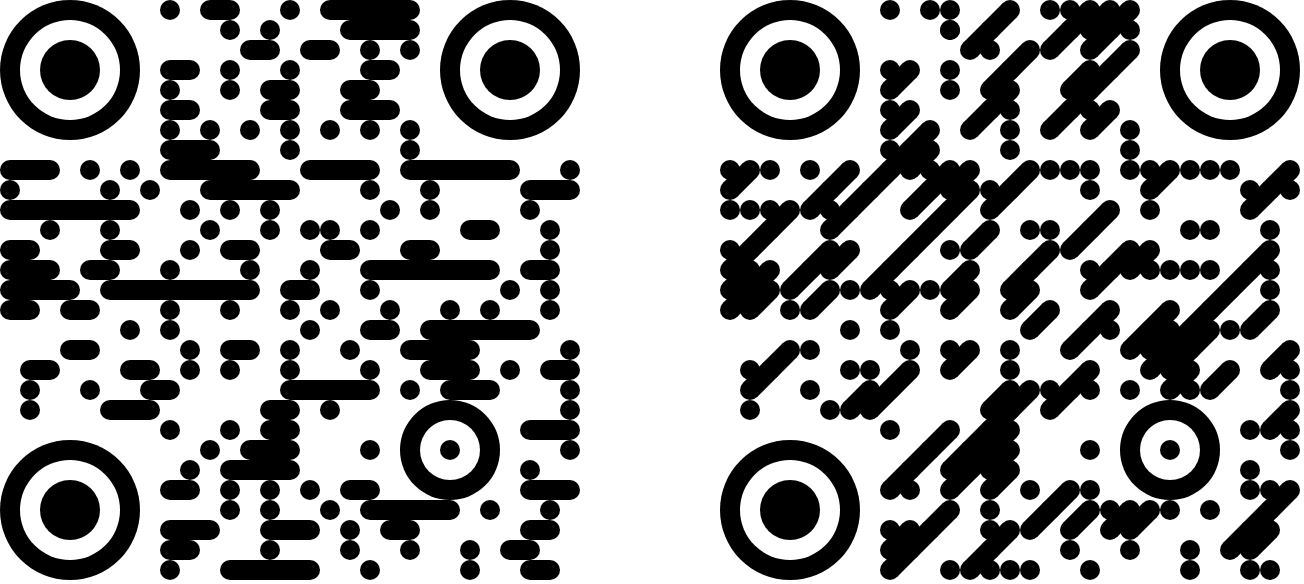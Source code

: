 <mxfile version="21.3.8" type="github">
  <diagram name="Page-1" id="fPdRo3x8JSGfEpWSReo4">
    <mxGraphModel dx="664" dy="371" grid="1" gridSize="10" guides="1" tooltips="1" connect="1" arrows="1" fold="1" page="1" pageScale="1" pageWidth="827" pageHeight="1169" math="0" shadow="0">
      <root>
        <mxCell id="0" />
        <mxCell id="1" parent="0" />
        <mxCell id="E8bN0m25ZGRVfmF11RSH-6" value="" style="rounded=1;whiteSpace=wrap;html=1;fontFamily=Helvetica;fontSize=12;fontColor=default;fillColor=#000000;strokeColor=none;arcSize=50;" vertex="1" parent="1">
          <mxGeometry x="200" y="40" width="70" height="70" as="geometry" />
        </mxCell>
        <mxCell id="E8bN0m25ZGRVfmF11RSH-7" value="" style="rounded=1;whiteSpace=wrap;html=1;fontFamily=Helvetica;fontSize=12;fontColor=default;fillColor=default;strokeColor=none;arcSize=50;" vertex="1" parent="1">
          <mxGeometry x="210" y="50" width="50" height="50" as="geometry" />
        </mxCell>
        <mxCell id="E8bN0m25ZGRVfmF11RSH-8" value="" style="rounded=1;whiteSpace=wrap;html=1;fontFamily=Helvetica;fontSize=12;fontColor=default;fillColor=#000000;strokeColor=none;arcSize=50;" vertex="1" parent="1">
          <mxGeometry x="220" y="60" width="30" height="30" as="geometry" />
        </mxCell>
        <mxCell id="E8bN0m25ZGRVfmF11RSH-10" value="" style="rounded=1;whiteSpace=wrap;html=1;fontFamily=Helvetica;fontSize=12;fontColor=default;fillColor=#000000;strokeColor=none;arcSize=50;points=[[0.5,0.5,0,0,0]];" vertex="1" parent="1">
          <mxGeometry x="280" y="40" width="10" height="10" as="geometry" />
        </mxCell>
        <mxCell id="E8bN0m25ZGRVfmF11RSH-11" value="" style="rounded=1;whiteSpace=wrap;html=1;fontFamily=Helvetica;fontSize=12;fontColor=default;fillColor=#000000;strokeColor=none;arcSize=50;" vertex="1" parent="1">
          <mxGeometry x="340" y="40" width="10" height="10" as="geometry" />
        </mxCell>
        <mxCell id="E8bN0m25ZGRVfmF11RSH-24" value="" style="rounded=1;whiteSpace=wrap;html=1;fontFamily=Helvetica;fontSize=12;fontColor=default;fillColor=#000000;strokeColor=none;arcSize=50;" vertex="1" parent="1">
          <mxGeometry x="420" y="40" width="70" height="70" as="geometry" />
        </mxCell>
        <mxCell id="E8bN0m25ZGRVfmF11RSH-25" value="" style="rounded=1;whiteSpace=wrap;html=1;fontFamily=Helvetica;fontSize=12;fontColor=default;fillColor=default;strokeColor=none;arcSize=50;" vertex="1" parent="1">
          <mxGeometry x="430" y="50" width="50" height="50" as="geometry" />
        </mxCell>
        <mxCell id="E8bN0m25ZGRVfmF11RSH-26" value="" style="rounded=1;whiteSpace=wrap;html=1;fontFamily=Helvetica;fontSize=12;fontColor=default;fillColor=#000000;strokeColor=none;arcSize=50;" vertex="1" parent="1">
          <mxGeometry x="440" y="60" width="30" height="30" as="geometry" />
        </mxCell>
        <mxCell id="E8bN0m25ZGRVfmF11RSH-125" value="" style="rounded=1;whiteSpace=wrap;html=1;fontFamily=Helvetica;fontSize=12;fontColor=default;fillColor=#000000;strokeColor=none;arcSize=50;" vertex="1" parent="1">
          <mxGeometry x="400" y="240" width="50" height="50" as="geometry" />
        </mxCell>
        <mxCell id="E8bN0m25ZGRVfmF11RSH-126" value="" style="rounded=1;whiteSpace=wrap;html=1;fontFamily=Helvetica;fontSize=12;fontColor=default;fillColor=#FFFFFF;strokeColor=none;arcSize=50;" vertex="1" parent="1">
          <mxGeometry x="410" y="250" width="30" height="30" as="geometry" />
        </mxCell>
        <mxCell id="E8bN0m25ZGRVfmF11RSH-127" value="" style="rounded=1;whiteSpace=wrap;html=1;fontFamily=Helvetica;fontSize=12;fontColor=default;fillColor=#000000;strokeColor=none;arcSize=50;" vertex="1" parent="1">
          <mxGeometry x="420" y="260" width="10" height="10" as="geometry" />
        </mxCell>
        <mxCell id="E8bN0m25ZGRVfmF11RSH-138" value="" style="rounded=1;whiteSpace=wrap;html=1;fontFamily=Helvetica;fontSize=12;fontColor=default;fillColor=#000000;strokeColor=none;arcSize=50;" vertex="1" parent="1">
          <mxGeometry x="300" y="40" width="20" height="10" as="geometry" />
        </mxCell>
        <mxCell id="E8bN0m25ZGRVfmF11RSH-139" value="" style="rounded=1;whiteSpace=wrap;html=1;fontFamily=Helvetica;fontSize=12;fontColor=default;fillColor=#000000;strokeColor=none;arcSize=50;" vertex="1" parent="1">
          <mxGeometry x="360" y="40" width="50" height="10" as="geometry" />
        </mxCell>
        <mxCell id="E8bN0m25ZGRVfmF11RSH-140" value="" style="rounded=1;whiteSpace=wrap;html=1;fontFamily=Helvetica;fontSize=12;fontColor=default;fillColor=#000000;strokeColor=none;arcSize=50;" vertex="1" parent="1">
          <mxGeometry x="310" y="50" width="10" height="10" as="geometry" />
        </mxCell>
        <mxCell id="E8bN0m25ZGRVfmF11RSH-141" value="" style="rounded=1;whiteSpace=wrap;html=1;fontFamily=Helvetica;fontSize=12;fontColor=default;fillColor=#000000;strokeColor=none;arcSize=50;" vertex="1" parent="1">
          <mxGeometry x="330" y="50" width="10" height="10" as="geometry" />
        </mxCell>
        <mxCell id="E8bN0m25ZGRVfmF11RSH-142" value="" style="rounded=1;whiteSpace=wrap;html=1;fontFamily=Helvetica;fontSize=12;fontColor=default;fillColor=#000000;strokeColor=none;arcSize=50;" vertex="1" parent="1">
          <mxGeometry x="370" y="50" width="40" height="10" as="geometry" />
        </mxCell>
        <mxCell id="E8bN0m25ZGRVfmF11RSH-143" value="" style="rounded=1;whiteSpace=wrap;html=1;fontFamily=Helvetica;fontSize=12;fontColor=default;fillColor=#000000;strokeColor=none;arcSize=50;" vertex="1" parent="1">
          <mxGeometry x="320" y="60" width="20" height="10" as="geometry" />
        </mxCell>
        <mxCell id="E8bN0m25ZGRVfmF11RSH-144" value="" style="rounded=1;whiteSpace=wrap;html=1;fontFamily=Helvetica;fontSize=12;fontColor=default;fillColor=#000000;strokeColor=none;arcSize=50;" vertex="1" parent="1">
          <mxGeometry x="350" y="60" width="20" height="10" as="geometry" />
        </mxCell>
        <mxCell id="E8bN0m25ZGRVfmF11RSH-145" value="" style="rounded=1;whiteSpace=wrap;html=1;fontFamily=Helvetica;fontSize=12;fontColor=default;fillColor=#000000;strokeColor=none;arcSize=50;" vertex="1" parent="1">
          <mxGeometry x="380" y="60" width="10" height="10" as="geometry" />
        </mxCell>
        <mxCell id="E8bN0m25ZGRVfmF11RSH-146" value="" style="rounded=1;whiteSpace=wrap;html=1;fontFamily=Helvetica;fontSize=12;fontColor=default;fillColor=#000000;strokeColor=none;arcSize=50;" vertex="1" parent="1">
          <mxGeometry x="400" y="60" width="10" height="10" as="geometry" />
        </mxCell>
        <mxCell id="E8bN0m25ZGRVfmF11RSH-147" value="" style="rounded=1;whiteSpace=wrap;html=1;fontFamily=Helvetica;fontSize=12;fontColor=default;fillColor=#000000;strokeColor=none;arcSize=50;" vertex="1" parent="1">
          <mxGeometry x="380" y="70" width="20" height="10" as="geometry" />
        </mxCell>
        <mxCell id="E8bN0m25ZGRVfmF11RSH-148" value="" style="rounded=1;whiteSpace=wrap;html=1;fontFamily=Helvetica;fontSize=12;fontColor=default;fillColor=#000000;strokeColor=none;arcSize=50;" vertex="1" parent="1">
          <mxGeometry x="370" y="80" width="20" height="10" as="geometry" />
        </mxCell>
        <mxCell id="E8bN0m25ZGRVfmF11RSH-149" value="" style="rounded=1;whiteSpace=wrap;html=1;fontFamily=Helvetica;fontSize=12;fontColor=default;fillColor=#000000;strokeColor=none;arcSize=50;" vertex="1" parent="1">
          <mxGeometry x="370" y="90" width="30" height="10" as="geometry" />
        </mxCell>
        <mxCell id="E8bN0m25ZGRVfmF11RSH-150" value="" style="rounded=1;whiteSpace=wrap;html=1;fontFamily=Helvetica;fontSize=12;fontColor=default;fillColor=#000000;strokeColor=none;arcSize=50;" vertex="1" parent="1">
          <mxGeometry x="380" y="100" width="10" height="10" as="geometry" />
        </mxCell>
        <mxCell id="E8bN0m25ZGRVfmF11RSH-151" value="" style="rounded=1;whiteSpace=wrap;html=1;fontFamily=Helvetica;fontSize=12;fontColor=default;fillColor=#000000;strokeColor=none;arcSize=50;" vertex="1" parent="1">
          <mxGeometry x="360" y="100" width="10" height="10" as="geometry" />
        </mxCell>
        <mxCell id="E8bN0m25ZGRVfmF11RSH-152" value="" style="rounded=1;whiteSpace=wrap;html=1;fontFamily=Helvetica;fontSize=12;fontColor=default;fillColor=#000000;strokeColor=none;arcSize=50;" vertex="1" parent="1">
          <mxGeometry x="400" y="100" width="10" height="10" as="geometry" />
        </mxCell>
        <mxCell id="E8bN0m25ZGRVfmF11RSH-153" value="" style="rounded=1;whiteSpace=wrap;html=1;fontFamily=Helvetica;fontSize=12;fontColor=default;fillColor=#000000;strokeColor=none;arcSize=50;" vertex="1" parent="1">
          <mxGeometry x="400" y="110" width="10" height="10" as="geometry" />
        </mxCell>
        <mxCell id="E8bN0m25ZGRVfmF11RSH-154" value="" style="rounded=1;whiteSpace=wrap;html=1;fontFamily=Helvetica;fontSize=12;fontColor=default;fillColor=#000000;strokeColor=none;arcSize=50;" vertex="1" parent="1">
          <mxGeometry x="400" y="120" width="60" height="10" as="geometry" />
        </mxCell>
        <mxCell id="E8bN0m25ZGRVfmF11RSH-155" value="" style="rounded=1;whiteSpace=wrap;html=1;fontFamily=Helvetica;fontSize=12;fontColor=default;fillColor=#000000;strokeColor=none;arcSize=50;" vertex="1" parent="1">
          <mxGeometry x="480" y="120" width="10" height="10" as="geometry" />
        </mxCell>
        <mxCell id="E8bN0m25ZGRVfmF11RSH-156" value="" style="rounded=1;whiteSpace=wrap;html=1;fontFamily=Helvetica;fontSize=12;fontColor=default;fillColor=#000000;strokeColor=none;arcSize=50;" vertex="1" parent="1">
          <mxGeometry x="460" y="130" width="30" height="10" as="geometry" />
        </mxCell>
        <mxCell id="E8bN0m25ZGRVfmF11RSH-157" value="" style="rounded=1;whiteSpace=wrap;html=1;fontFamily=Helvetica;fontSize=12;fontColor=default;fillColor=#000000;strokeColor=none;arcSize=50;" vertex="1" parent="1">
          <mxGeometry x="460" y="140" width="10" height="10" as="geometry" />
        </mxCell>
        <mxCell id="E8bN0m25ZGRVfmF11RSH-158" value="" style="rounded=1;whiteSpace=wrap;html=1;fontFamily=Helvetica;fontSize=12;fontColor=default;fillColor=#000000;strokeColor=none;arcSize=50;" vertex="1" parent="1">
          <mxGeometry x="410" y="130" width="10" height="10" as="geometry" />
        </mxCell>
        <mxCell id="E8bN0m25ZGRVfmF11RSH-159" value="" style="rounded=1;whiteSpace=wrap;html=1;fontFamily=Helvetica;fontSize=12;fontColor=default;fillColor=#000000;strokeColor=none;arcSize=50;" vertex="1" parent="1">
          <mxGeometry x="410" y="140" width="10" height="10" as="geometry" />
        </mxCell>
        <mxCell id="E8bN0m25ZGRVfmF11RSH-160" value="" style="rounded=1;whiteSpace=wrap;html=1;fontFamily=Helvetica;fontSize=12;fontColor=default;fillColor=#000000;strokeColor=none;arcSize=50;" vertex="1" parent="1">
          <mxGeometry x="390" y="140" width="10" height="10" as="geometry" />
        </mxCell>
        <mxCell id="E8bN0m25ZGRVfmF11RSH-161" value="" style="rounded=1;whiteSpace=wrap;html=1;fontFamily=Helvetica;fontSize=12;fontColor=default;fillColor=#000000;strokeColor=none;arcSize=50;" vertex="1" parent="1">
          <mxGeometry x="380" y="130" width="10" height="10" as="geometry" />
        </mxCell>
        <mxCell id="E8bN0m25ZGRVfmF11RSH-162" value="" style="rounded=1;whiteSpace=wrap;html=1;fontFamily=Helvetica;fontSize=12;fontColor=default;fillColor=#000000;strokeColor=none;arcSize=50;" vertex="1" parent="1">
          <mxGeometry x="350" y="120" width="40" height="10" as="geometry" />
        </mxCell>
        <mxCell id="E8bN0m25ZGRVfmF11RSH-163" value="" style="rounded=1;whiteSpace=wrap;html=1;fontFamily=Helvetica;fontSize=12;fontColor=default;fillColor=#000000;strokeColor=none;arcSize=50;" vertex="1" parent="1">
          <mxGeometry x="340" y="110" width="10" height="10" as="geometry" />
        </mxCell>
        <mxCell id="E8bN0m25ZGRVfmF11RSH-164" value="" style="rounded=1;whiteSpace=wrap;html=1;fontFamily=Helvetica;fontSize=12;fontColor=default;fillColor=#000000;strokeColor=none;arcSize=50;" vertex="1" parent="1">
          <mxGeometry x="340" y="100" width="10" height="10" as="geometry" />
        </mxCell>
        <mxCell id="E8bN0m25ZGRVfmF11RSH-165" value="" style="rounded=1;whiteSpace=wrap;html=1;fontFamily=Helvetica;fontSize=12;fontColor=default;fillColor=#000000;strokeColor=none;arcSize=50;" vertex="1" parent="1">
          <mxGeometry x="330" y="90" width="20" height="10" as="geometry" />
        </mxCell>
        <mxCell id="E8bN0m25ZGRVfmF11RSH-166" value="" style="rounded=1;whiteSpace=wrap;html=1;fontFamily=Helvetica;fontSize=12;fontColor=default;fillColor=#000000;strokeColor=none;arcSize=50;" vertex="1" parent="1">
          <mxGeometry x="330" y="80" width="20" height="10" as="geometry" />
        </mxCell>
        <mxCell id="E8bN0m25ZGRVfmF11RSH-167" value="" style="rounded=1;whiteSpace=wrap;html=1;fontFamily=Helvetica;fontSize=12;fontColor=default;fillColor=#000000;strokeColor=none;arcSize=50;" vertex="1" parent="1">
          <mxGeometry x="340" y="70" width="10" height="10" as="geometry" />
        </mxCell>
        <mxCell id="E8bN0m25ZGRVfmF11RSH-168" value="" style="rounded=1;whiteSpace=wrap;html=1;fontFamily=Helvetica;fontSize=12;fontColor=default;fillColor=#000000;strokeColor=none;arcSize=50;" vertex="1" parent="1">
          <mxGeometry x="320" y="100" width="10" height="10" as="geometry" />
        </mxCell>
        <mxCell id="E8bN0m25ZGRVfmF11RSH-169" value="" style="rounded=1;whiteSpace=wrap;html=1;fontFamily=Helvetica;fontSize=12;fontColor=default;fillColor=#000000;strokeColor=none;arcSize=50;" vertex="1" parent="1">
          <mxGeometry x="310" y="80" width="10" height="10" as="geometry" />
        </mxCell>
        <mxCell id="E8bN0m25ZGRVfmF11RSH-170" value="" style="rounded=1;whiteSpace=wrap;html=1;fontFamily=Helvetica;fontSize=12;fontColor=default;fillColor=#000000;strokeColor=none;arcSize=50;" vertex="1" parent="1">
          <mxGeometry x="310" y="70" width="10" height="10" as="geometry" />
        </mxCell>
        <mxCell id="E8bN0m25ZGRVfmF11RSH-171" value="" style="rounded=1;whiteSpace=wrap;html=1;fontFamily=Helvetica;fontSize=12;fontColor=default;fillColor=#000000;strokeColor=none;arcSize=50;" vertex="1" parent="1">
          <mxGeometry x="280" y="70" width="20" height="10" as="geometry" />
        </mxCell>
        <mxCell id="E8bN0m25ZGRVfmF11RSH-172" value="" style="rounded=1;whiteSpace=wrap;html=1;fontFamily=Helvetica;fontSize=12;fontColor=default;fillColor=#000000;strokeColor=none;arcSize=50;" vertex="1" parent="1">
          <mxGeometry x="280" y="80" width="10" height="10" as="geometry" />
        </mxCell>
        <mxCell id="E8bN0m25ZGRVfmF11RSH-173" value="" style="rounded=1;whiteSpace=wrap;html=1;fontFamily=Helvetica;fontSize=12;fontColor=default;fillColor=#000000;strokeColor=none;arcSize=50;" vertex="1" parent="1">
          <mxGeometry x="280" y="90" width="20" height="10" as="geometry" />
        </mxCell>
        <mxCell id="E8bN0m25ZGRVfmF11RSH-174" value="" style="rounded=1;whiteSpace=wrap;html=1;fontFamily=Helvetica;fontSize=12;fontColor=default;fillColor=#000000;strokeColor=none;arcSize=50;" vertex="1" parent="1">
          <mxGeometry x="280" y="100" width="10" height="10" as="geometry" />
        </mxCell>
        <mxCell id="E8bN0m25ZGRVfmF11RSH-175" value="" style="rounded=1;whiteSpace=wrap;html=1;fontFamily=Helvetica;fontSize=12;fontColor=default;fillColor=#000000;strokeColor=none;arcSize=50;" vertex="1" parent="1">
          <mxGeometry x="300" y="100" width="10" height="10" as="geometry" />
        </mxCell>
        <mxCell id="E8bN0m25ZGRVfmF11RSH-176" value="" style="rounded=1;whiteSpace=wrap;html=1;fontFamily=Helvetica;fontSize=12;fontColor=default;fillColor=#000000;strokeColor=none;arcSize=50;" vertex="1" parent="1">
          <mxGeometry x="280" y="110" width="30" height="10" as="geometry" />
        </mxCell>
        <mxCell id="E8bN0m25ZGRVfmF11RSH-177" value="" style="rounded=1;whiteSpace=wrap;html=1;fontFamily=Helvetica;fontSize=12;fontColor=default;fillColor=#000000;strokeColor=none;arcSize=50;" vertex="1" parent="1">
          <mxGeometry x="280" y="120" width="50" height="10" as="geometry" />
        </mxCell>
        <mxCell id="E8bN0m25ZGRVfmF11RSH-178" value="" style="rounded=1;whiteSpace=wrap;html=1;fontFamily=Helvetica;fontSize=12;fontColor=default;fillColor=#000000;strokeColor=none;arcSize=50;" vertex="1" parent="1">
          <mxGeometry x="300" y="130" width="50" height="10" as="geometry" />
        </mxCell>
        <mxCell id="E8bN0m25ZGRVfmF11RSH-179" value="" style="rounded=1;whiteSpace=wrap;html=1;fontFamily=Helvetica;fontSize=12;fontColor=default;fillColor=#000000;strokeColor=none;arcSize=50;" vertex="1" parent="1">
          <mxGeometry x="200" y="120" width="30" height="10" as="geometry" />
        </mxCell>
        <mxCell id="E8bN0m25ZGRVfmF11RSH-180" value="" style="rounded=1;whiteSpace=wrap;html=1;fontFamily=Helvetica;fontSize=12;fontColor=default;fillColor=#000000;strokeColor=none;arcSize=50;" vertex="1" parent="1">
          <mxGeometry x="240" y="120" width="10" height="10" as="geometry" />
        </mxCell>
        <mxCell id="E8bN0m25ZGRVfmF11RSH-181" value="" style="rounded=1;whiteSpace=wrap;html=1;fontFamily=Helvetica;fontSize=12;fontColor=default;fillColor=#000000;strokeColor=none;arcSize=50;" vertex="1" parent="1">
          <mxGeometry x="260" y="120" width="10" height="10" as="geometry" />
        </mxCell>
        <mxCell id="E8bN0m25ZGRVfmF11RSH-182" value="" style="rounded=1;whiteSpace=wrap;html=1;fontFamily=Helvetica;fontSize=12;fontColor=default;fillColor=#000000;strokeColor=none;arcSize=50;" vertex="1" parent="1">
          <mxGeometry x="270" y="130" width="10" height="10" as="geometry" />
        </mxCell>
        <mxCell id="E8bN0m25ZGRVfmF11RSH-183" value="" style="rounded=1;whiteSpace=wrap;html=1;fontFamily=Helvetica;fontSize=12;fontColor=default;fillColor=#000000;strokeColor=none;arcSize=50;" vertex="1" parent="1">
          <mxGeometry x="250" y="130" width="10" height="10" as="geometry" />
        </mxCell>
        <mxCell id="E8bN0m25ZGRVfmF11RSH-184" value="" style="rounded=1;whiteSpace=wrap;html=1;fontFamily=Helvetica;fontSize=12;fontColor=default;fillColor=#000000;strokeColor=none;arcSize=50;" vertex="1" parent="1">
          <mxGeometry x="200" y="140" width="70" height="10" as="geometry" />
        </mxCell>
        <mxCell id="E8bN0m25ZGRVfmF11RSH-185" value="" style="rounded=1;whiteSpace=wrap;html=1;fontFamily=Helvetica;fontSize=12;fontColor=default;fillColor=#000000;strokeColor=none;arcSize=50;" vertex="1" parent="1">
          <mxGeometry x="200" y="130" width="10" height="10" as="geometry" />
        </mxCell>
        <mxCell id="E8bN0m25ZGRVfmF11RSH-186" value="" style="rounded=1;whiteSpace=wrap;html=1;fontFamily=Helvetica;fontSize=12;fontColor=default;fillColor=#000000;strokeColor=none;arcSize=50;" vertex="1" parent="1">
          <mxGeometry x="220" y="150" width="10" height="10" as="geometry" />
        </mxCell>
        <mxCell id="E8bN0m25ZGRVfmF11RSH-187" value="" style="rounded=1;whiteSpace=wrap;html=1;fontFamily=Helvetica;fontSize=12;fontColor=default;fillColor=#000000;strokeColor=none;arcSize=50;" vertex="1" parent="1">
          <mxGeometry x="250" y="150" width="10" height="10" as="geometry" />
        </mxCell>
        <mxCell id="E8bN0m25ZGRVfmF11RSH-188" value="" style="rounded=1;whiteSpace=wrap;html=1;fontFamily=Helvetica;fontSize=12;fontColor=default;fillColor=#000000;strokeColor=none;arcSize=50;" vertex="1" parent="1">
          <mxGeometry x="290" y="140" width="10" height="10" as="geometry" />
        </mxCell>
        <mxCell id="E8bN0m25ZGRVfmF11RSH-189" value="" style="rounded=1;whiteSpace=wrap;html=1;fontFamily=Helvetica;fontSize=12;fontColor=default;fillColor=#000000;strokeColor=none;arcSize=50;" vertex="1" parent="1">
          <mxGeometry x="310" y="140" width="10" height="10" as="geometry" />
        </mxCell>
        <mxCell id="E8bN0m25ZGRVfmF11RSH-190" value="" style="rounded=1;whiteSpace=wrap;html=1;fontFamily=Helvetica;fontSize=12;fontColor=default;fillColor=#000000;strokeColor=none;arcSize=50;" vertex="1" parent="1">
          <mxGeometry x="330" y="140" width="10" height="10" as="geometry" />
        </mxCell>
        <mxCell id="E8bN0m25ZGRVfmF11RSH-191" value="" style="rounded=1;whiteSpace=wrap;html=1;fontFamily=Helvetica;fontSize=12;fontColor=default;fillColor=#000000;strokeColor=none;arcSize=50;" vertex="1" parent="1">
          <mxGeometry x="330" y="150" width="10" height="10" as="geometry" />
        </mxCell>
        <mxCell id="E8bN0m25ZGRVfmF11RSH-192" value="" style="rounded=1;whiteSpace=wrap;html=1;fontFamily=Helvetica;fontSize=12;fontColor=default;fillColor=#000000;strokeColor=none;arcSize=50;" vertex="1" parent="1">
          <mxGeometry x="350" y="150" width="10" height="10" as="geometry" />
        </mxCell>
        <mxCell id="E8bN0m25ZGRVfmF11RSH-193" value="" style="rounded=1;whiteSpace=wrap;html=1;fontFamily=Helvetica;fontSize=12;fontColor=default;fillColor=#000000;strokeColor=none;arcSize=50;" vertex="1" parent="1">
          <mxGeometry x="360" y="150" width="10" height="10" as="geometry" />
        </mxCell>
        <mxCell id="E8bN0m25ZGRVfmF11RSH-194" value="" style="rounded=1;whiteSpace=wrap;html=1;fontFamily=Helvetica;fontSize=12;fontColor=default;fillColor=#000000;strokeColor=none;arcSize=50;" vertex="1" parent="1">
          <mxGeometry x="380" y="150" width="10" height="10" as="geometry" />
        </mxCell>
        <mxCell id="E8bN0m25ZGRVfmF11RSH-195" value="" style="rounded=1;whiteSpace=wrap;html=1;fontFamily=Helvetica;fontSize=12;fontColor=default;fillColor=#000000;strokeColor=none;arcSize=50;" vertex="1" parent="1">
          <mxGeometry x="430" y="150" width="20" height="10" as="geometry" />
        </mxCell>
        <mxCell id="E8bN0m25ZGRVfmF11RSH-196" value="" style="rounded=1;whiteSpace=wrap;html=1;fontFamily=Helvetica;fontSize=12;fontColor=default;fillColor=#000000;strokeColor=none;arcSize=50;" vertex="1" parent="1">
          <mxGeometry x="470" y="150" width="10" height="10" as="geometry" />
        </mxCell>
        <mxCell id="E8bN0m25ZGRVfmF11RSH-197" value="" style="rounded=1;whiteSpace=wrap;html=1;fontFamily=Helvetica;fontSize=12;fontColor=default;fillColor=#000000;strokeColor=none;arcSize=50;" vertex="1" parent="1">
          <mxGeometry x="470" y="160" width="10" height="10" as="geometry" />
        </mxCell>
        <mxCell id="E8bN0m25ZGRVfmF11RSH-198" value="" style="rounded=1;whiteSpace=wrap;html=1;fontFamily=Helvetica;fontSize=12;fontColor=default;fillColor=#000000;strokeColor=none;arcSize=50;" vertex="1" parent="1">
          <mxGeometry x="400" y="160" width="20" height="10" as="geometry" />
        </mxCell>
        <mxCell id="E8bN0m25ZGRVfmF11RSH-199" value="" style="rounded=1;whiteSpace=wrap;html=1;fontFamily=Helvetica;fontSize=12;fontColor=default;fillColor=#000000;strokeColor=none;arcSize=50;" vertex="1" parent="1">
          <mxGeometry x="360" y="160" width="20" height="10" as="geometry" />
        </mxCell>
        <mxCell id="E8bN0m25ZGRVfmF11RSH-200" value="" style="rounded=1;whiteSpace=wrap;html=1;fontFamily=Helvetica;fontSize=12;fontColor=default;fillColor=#000000;strokeColor=none;arcSize=50;" vertex="1" parent="1">
          <mxGeometry x="310" y="160" width="20" height="10" as="geometry" />
        </mxCell>
        <mxCell id="E8bN0m25ZGRVfmF11RSH-201" value="" style="rounded=1;whiteSpace=wrap;html=1;fontFamily=Helvetica;fontSize=12;fontColor=default;fillColor=#000000;strokeColor=none;arcSize=50;" vertex="1" parent="1">
          <mxGeometry x="300" y="150" width="10" height="10" as="geometry" />
        </mxCell>
        <mxCell id="E8bN0m25ZGRVfmF11RSH-202" value="" style="rounded=1;whiteSpace=wrap;html=1;fontFamily=Helvetica;fontSize=12;fontColor=default;fillColor=#000000;strokeColor=none;arcSize=50;" vertex="1" parent="1">
          <mxGeometry x="290" y="160" width="10" height="10" as="geometry" />
        </mxCell>
        <mxCell id="E8bN0m25ZGRVfmF11RSH-203" value="" style="rounded=1;whiteSpace=wrap;html=1;fontFamily=Helvetica;fontSize=12;fontColor=default;fillColor=#000000;strokeColor=none;arcSize=50;" vertex="1" parent="1">
          <mxGeometry x="250" y="160" width="20" height="10" as="geometry" />
        </mxCell>
        <mxCell id="E8bN0m25ZGRVfmF11RSH-204" value="" style="rounded=1;whiteSpace=wrap;html=1;fontFamily=Helvetica;fontSize=12;fontColor=default;fillColor=#000000;strokeColor=none;arcSize=50;" vertex="1" parent="1">
          <mxGeometry x="200" y="160" width="20" height="10" as="geometry" />
        </mxCell>
        <mxCell id="E8bN0m25ZGRVfmF11RSH-205" value="" style="rounded=1;whiteSpace=wrap;html=1;fontFamily=Helvetica;fontSize=12;fontColor=default;fillColor=#000000;strokeColor=none;arcSize=50;" vertex="1" parent="1">
          <mxGeometry x="200" y="170" width="30" height="10" as="geometry" />
        </mxCell>
        <mxCell id="E8bN0m25ZGRVfmF11RSH-206" value="" style="rounded=1;whiteSpace=wrap;html=1;fontFamily=Helvetica;fontSize=12;fontColor=default;fillColor=#000000;strokeColor=none;arcSize=50;" vertex="1" parent="1">
          <mxGeometry x="240" y="170" width="20" height="10" as="geometry" />
        </mxCell>
        <mxCell id="E8bN0m25ZGRVfmF11RSH-207" value="" style="rounded=1;whiteSpace=wrap;html=1;fontFamily=Helvetica;fontSize=12;fontColor=default;fillColor=#000000;strokeColor=none;arcSize=50;" vertex="1" parent="1">
          <mxGeometry x="280" y="170" width="10" height="10" as="geometry" />
        </mxCell>
        <mxCell id="E8bN0m25ZGRVfmF11RSH-208" value="" style="rounded=1;whiteSpace=wrap;html=1;fontFamily=Helvetica;fontSize=12;fontColor=default;fillColor=#000000;strokeColor=none;arcSize=50;" vertex="1" parent="1">
          <mxGeometry x="320" y="170" width="10" height="10" as="geometry" />
        </mxCell>
        <mxCell id="E8bN0m25ZGRVfmF11RSH-209" value="" style="rounded=1;whiteSpace=wrap;html=1;fontFamily=Helvetica;fontSize=12;fontColor=default;fillColor=#000000;strokeColor=none;arcSize=50;" vertex="1" parent="1">
          <mxGeometry x="350" y="170" width="10" height="10" as="geometry" />
        </mxCell>
        <mxCell id="E8bN0m25ZGRVfmF11RSH-210" value="" style="rounded=1;whiteSpace=wrap;html=1;fontFamily=Helvetica;fontSize=12;fontColor=default;fillColor=#000000;strokeColor=none;arcSize=50;" vertex="1" parent="1">
          <mxGeometry x="380" y="170" width="70" height="10" as="geometry" />
        </mxCell>
        <mxCell id="E8bN0m25ZGRVfmF11RSH-211" value="" style="rounded=1;whiteSpace=wrap;html=1;fontFamily=Helvetica;fontSize=12;fontColor=default;fillColor=#000000;strokeColor=none;arcSize=50;" vertex="1" parent="1">
          <mxGeometry x="460" y="170" width="20" height="10" as="geometry" />
        </mxCell>
        <mxCell id="E8bN0m25ZGRVfmF11RSH-212" value="" style="rounded=1;whiteSpace=wrap;html=1;fontFamily=Helvetica;fontSize=12;fontColor=default;fillColor=#000000;strokeColor=none;arcSize=50;" vertex="1" parent="1">
          <mxGeometry x="470" y="180" width="10" height="10" as="geometry" />
        </mxCell>
        <mxCell id="E8bN0m25ZGRVfmF11RSH-213" value="" style="rounded=1;whiteSpace=wrap;html=1;fontFamily=Helvetica;fontSize=12;fontColor=default;fillColor=#000000;strokeColor=none;arcSize=50;" vertex="1" parent="1">
          <mxGeometry x="450" y="180" width="10" height="10" as="geometry" />
        </mxCell>
        <mxCell id="E8bN0m25ZGRVfmF11RSH-214" value="" style="rounded=1;whiteSpace=wrap;html=1;fontFamily=Helvetica;fontSize=12;fontColor=default;fillColor=#000000;strokeColor=none;arcSize=50;" vertex="1" parent="1">
          <mxGeometry x="380" y="180" width="10" height="10" as="geometry" />
        </mxCell>
        <mxCell id="E8bN0m25ZGRVfmF11RSH-215" value="" style="rounded=1;whiteSpace=wrap;html=1;fontFamily=Helvetica;fontSize=12;fontColor=default;fillColor=#000000;strokeColor=none;arcSize=50;" vertex="1" parent="1">
          <mxGeometry x="340" y="180" width="20" height="10" as="geometry" />
        </mxCell>
        <mxCell id="E8bN0m25ZGRVfmF11RSH-216" value="" style="rounded=1;whiteSpace=wrap;html=1;fontFamily=Helvetica;fontSize=12;fontColor=default;fillColor=#000000;strokeColor=none;arcSize=50;" vertex="1" parent="1">
          <mxGeometry x="340" y="190" width="10" height="10" as="geometry" />
        </mxCell>
        <mxCell id="E8bN0m25ZGRVfmF11RSH-217" value="" style="rounded=1;whiteSpace=wrap;html=1;fontFamily=Helvetica;fontSize=12;fontColor=default;fillColor=#000000;strokeColor=none;arcSize=50;" vertex="1" parent="1">
          <mxGeometry x="360" y="190" width="10" height="10" as="geometry" />
        </mxCell>
        <mxCell id="E8bN0m25ZGRVfmF11RSH-218" value="" style="rounded=1;whiteSpace=wrap;html=1;fontFamily=Helvetica;fontSize=12;fontColor=default;fillColor=#000000;strokeColor=none;arcSize=50;" vertex="1" parent="1">
          <mxGeometry x="350" y="200" width="10" height="10" as="geometry" />
        </mxCell>
        <mxCell id="E8bN0m25ZGRVfmF11RSH-219" value="" style="rounded=1;whiteSpace=wrap;html=1;fontFamily=Helvetica;fontSize=12;fontColor=default;fillColor=#000000;strokeColor=none;arcSize=50;" vertex="1" parent="1">
          <mxGeometry x="390" y="190" width="10" height="10" as="geometry" />
        </mxCell>
        <mxCell id="E8bN0m25ZGRVfmF11RSH-220" value="" style="rounded=1;whiteSpace=wrap;html=1;fontFamily=Helvetica;fontSize=12;fontColor=default;fillColor=#000000;strokeColor=none;arcSize=50;" vertex="1" parent="1">
          <mxGeometry x="380" y="200" width="20" height="10" as="geometry" />
        </mxCell>
        <mxCell id="E8bN0m25ZGRVfmF11RSH-221" value="" style="rounded=1;whiteSpace=wrap;html=1;fontFamily=Helvetica;fontSize=12;fontColor=default;fillColor=#000000;strokeColor=none;arcSize=50;" vertex="1" parent="1">
          <mxGeometry x="410" y="200" width="60" height="10" as="geometry" />
        </mxCell>
        <mxCell id="E8bN0m25ZGRVfmF11RSH-222" value="" style="rounded=1;whiteSpace=wrap;html=1;fontFamily=Helvetica;fontSize=12;fontColor=default;fillColor=#000000;strokeColor=none;arcSize=50;" vertex="1" parent="1">
          <mxGeometry x="420" y="190" width="10" height="10" as="geometry" />
        </mxCell>
        <mxCell id="E8bN0m25ZGRVfmF11RSH-223" value="" style="rounded=1;whiteSpace=wrap;html=1;fontFamily=Helvetica;fontSize=12;fontColor=default;fillColor=#000000;strokeColor=none;arcSize=50;" vertex="1" parent="1">
          <mxGeometry x="440" y="190" width="10" height="10" as="geometry" />
        </mxCell>
        <mxCell id="E8bN0m25ZGRVfmF11RSH-224" value="" style="rounded=1;whiteSpace=wrap;html=1;fontFamily=Helvetica;fontSize=12;fontColor=default;fillColor=#000000;strokeColor=none;arcSize=50;" vertex="1" parent="1">
          <mxGeometry x="470" y="190" width="10" height="10" as="geometry" />
        </mxCell>
        <mxCell id="E8bN0m25ZGRVfmF11RSH-225" value="" style="rounded=1;whiteSpace=wrap;html=1;fontFamily=Helvetica;fontSize=12;fontColor=default;fillColor=#000000;strokeColor=none;arcSize=50;" vertex="1" parent="1">
          <mxGeometry x="250" y="180" width="80" height="10" as="geometry" />
        </mxCell>
        <mxCell id="E8bN0m25ZGRVfmF11RSH-226" value="" style="rounded=1;whiteSpace=wrap;html=1;fontFamily=Helvetica;fontSize=12;fontColor=default;fillColor=#000000;strokeColor=none;arcSize=50;" vertex="1" parent="1">
          <mxGeometry x="280" y="190" width="10" height="10" as="geometry" />
        </mxCell>
        <mxCell id="E8bN0m25ZGRVfmF11RSH-227" value="" style="rounded=1;whiteSpace=wrap;html=1;fontFamily=Helvetica;fontSize=12;fontColor=default;fillColor=#000000;strokeColor=none;arcSize=50;" vertex="1" parent="1">
          <mxGeometry x="310" y="190" width="10" height="10" as="geometry" />
        </mxCell>
        <mxCell id="E8bN0m25ZGRVfmF11RSH-228" value="" style="rounded=1;whiteSpace=wrap;html=1;fontFamily=Helvetica;fontSize=12;fontColor=default;fillColor=#000000;strokeColor=none;arcSize=50;" vertex="1" parent="1">
          <mxGeometry x="280" y="200" width="10" height="10" as="geometry" />
        </mxCell>
        <mxCell id="E8bN0m25ZGRVfmF11RSH-229" value="" style="rounded=1;whiteSpace=wrap;html=1;fontFamily=Helvetica;fontSize=12;fontColor=default;fillColor=#000000;strokeColor=none;arcSize=50;" vertex="1" parent="1">
          <mxGeometry x="260" y="200" width="10" height="10" as="geometry" />
        </mxCell>
        <mxCell id="E8bN0m25ZGRVfmF11RSH-230" value="" style="rounded=1;whiteSpace=wrap;html=1;fontFamily=Helvetica;fontSize=12;fontColor=default;fillColor=#000000;strokeColor=none;arcSize=50;" vertex="1" parent="1">
          <mxGeometry x="230" y="190" width="20" height="10" as="geometry" />
        </mxCell>
        <mxCell id="E8bN0m25ZGRVfmF11RSH-231" value="" style="rounded=1;whiteSpace=wrap;html=1;fontFamily=Helvetica;fontSize=12;fontColor=default;fillColor=#000000;strokeColor=none;arcSize=50;" vertex="1" parent="1">
          <mxGeometry x="200" y="190" width="20" height="10" as="geometry" />
        </mxCell>
        <mxCell id="E8bN0m25ZGRVfmF11RSH-232" value="" style="rounded=1;whiteSpace=wrap;html=1;fontFamily=Helvetica;fontSize=12;fontColor=default;fillColor=#000000;strokeColor=none;arcSize=50;" vertex="1" parent="1">
          <mxGeometry x="200" y="180" width="40" height="10" as="geometry" />
        </mxCell>
        <mxCell id="E8bN0m25ZGRVfmF11RSH-233" value="" style="rounded=1;whiteSpace=wrap;html=1;fontFamily=Helvetica;fontSize=12;fontColor=default;fillColor=#000000;strokeColor=none;arcSize=50;" vertex="1" parent="1">
          <mxGeometry x="230" y="210" width="20" height="10" as="geometry" />
        </mxCell>
        <mxCell id="E8bN0m25ZGRVfmF11RSH-234" value="" style="rounded=1;whiteSpace=wrap;html=1;fontFamily=Helvetica;fontSize=12;fontColor=default;fillColor=#000000;strokeColor=none;arcSize=50;" vertex="1" parent="1">
          <mxGeometry x="290" y="210" width="10" height="10" as="geometry" />
        </mxCell>
        <mxCell id="E8bN0m25ZGRVfmF11RSH-235" value="" style="rounded=1;whiteSpace=wrap;html=1;fontFamily=Helvetica;fontSize=12;fontColor=default;fillColor=#000000;strokeColor=none;arcSize=50;" vertex="1" parent="1">
          <mxGeometry x="310" y="210" width="20" height="10" as="geometry" />
        </mxCell>
        <mxCell id="E8bN0m25ZGRVfmF11RSH-236" value="" style="rounded=1;whiteSpace=wrap;html=1;fontFamily=Helvetica;fontSize=12;fontColor=default;fillColor=#000000;strokeColor=none;arcSize=50;" vertex="1" parent="1">
          <mxGeometry x="340" y="210" width="10" height="10" as="geometry" />
        </mxCell>
        <mxCell id="E8bN0m25ZGRVfmF11RSH-237" value="" style="rounded=1;whiteSpace=wrap;html=1;fontFamily=Helvetica;fontSize=12;fontColor=default;fillColor=#000000;strokeColor=none;arcSize=50;" vertex="1" parent="1">
          <mxGeometry x="370" y="210" width="10" height="10" as="geometry" />
        </mxCell>
        <mxCell id="E8bN0m25ZGRVfmF11RSH-238" value="" style="rounded=1;whiteSpace=wrap;html=1;fontFamily=Helvetica;fontSize=12;fontColor=default;fillColor=#000000;strokeColor=none;arcSize=50;" vertex="1" parent="1">
          <mxGeometry x="400" y="210" width="40" height="10" as="geometry" />
        </mxCell>
        <mxCell id="E8bN0m25ZGRVfmF11RSH-239" value="" style="rounded=1;whiteSpace=wrap;html=1;fontFamily=Helvetica;fontSize=12;fontColor=default;fillColor=#000000;strokeColor=none;arcSize=50;" vertex="1" parent="1">
          <mxGeometry x="480" y="210" width="10" height="10" as="geometry" />
        </mxCell>
        <mxCell id="E8bN0m25ZGRVfmF11RSH-240" value="" style="rounded=1;whiteSpace=wrap;html=1;fontFamily=Helvetica;fontSize=12;fontColor=default;fillColor=#000000;strokeColor=none;arcSize=50;" vertex="1" parent="1">
          <mxGeometry x="450" y="220" width="10" height="10" as="geometry" />
        </mxCell>
        <mxCell id="E8bN0m25ZGRVfmF11RSH-241" value="" style="rounded=1;whiteSpace=wrap;html=1;fontFamily=Helvetica;fontSize=12;fontColor=default;fillColor=#000000;strokeColor=none;arcSize=50;" vertex="1" parent="1">
          <mxGeometry x="470" y="220" width="20" height="10" as="geometry" />
        </mxCell>
        <mxCell id="E8bN0m25ZGRVfmF11RSH-243" value="" style="rounded=1;whiteSpace=wrap;html=1;fontFamily=Helvetica;fontSize=12;fontColor=default;fillColor=#000000;strokeColor=none;arcSize=50;" vertex="1" parent="1">
          <mxGeometry x="480" y="230" width="10" height="10" as="geometry" />
        </mxCell>
        <mxCell id="E8bN0m25ZGRVfmF11RSH-244" value="" style="rounded=1;whiteSpace=wrap;html=1;fontFamily=Helvetica;fontSize=12;fontColor=default;fillColor=#000000;strokeColor=none;arcSize=50;" vertex="1" parent="1">
          <mxGeometry x="480" y="240" width="10" height="10" as="geometry" />
        </mxCell>
        <mxCell id="E8bN0m25ZGRVfmF11RSH-245" value="" style="rounded=1;whiteSpace=wrap;html=1;fontFamily=Helvetica;fontSize=12;fontColor=default;fillColor=#000000;strokeColor=none;arcSize=50;" vertex="1" parent="1">
          <mxGeometry x="460" y="250" width="30" height="10" as="geometry" />
        </mxCell>
        <mxCell id="E8bN0m25ZGRVfmF11RSH-246" value="" style="rounded=1;whiteSpace=wrap;html=1;fontFamily=Helvetica;fontSize=12;fontColor=default;fillColor=#000000;strokeColor=none;arcSize=50;" vertex="1" parent="1">
          <mxGeometry x="420" y="230" width="30" height="10" as="geometry" />
        </mxCell>
        <mxCell id="E8bN0m25ZGRVfmF11RSH-247" value="" style="rounded=1;whiteSpace=wrap;html=1;fontFamily=Helvetica;fontSize=12;fontColor=default;fillColor=#000000;strokeColor=none;arcSize=50;" vertex="1" parent="1">
          <mxGeometry x="410" y="220" width="30" height="10" as="geometry" />
        </mxCell>
        <mxCell id="E8bN0m25ZGRVfmF11RSH-248" value="" style="rounded=1;whiteSpace=wrap;html=1;fontFamily=Helvetica;fontSize=12;fontColor=default;fillColor=#000000;strokeColor=none;arcSize=50;" vertex="1" parent="1">
          <mxGeometry x="400" y="230" width="10" height="10" as="geometry" />
        </mxCell>
        <mxCell id="E8bN0m25ZGRVfmF11RSH-249" value="" style="rounded=1;whiteSpace=wrap;html=1;fontFamily=Helvetica;fontSize=12;fontColor=default;fillColor=#000000;strokeColor=none;arcSize=50;" vertex="1" parent="1">
          <mxGeometry x="340" y="230" width="50" height="10" as="geometry" />
        </mxCell>
        <mxCell id="E8bN0m25ZGRVfmF11RSH-250" value="" style="rounded=1;whiteSpace=wrap;html=1;fontFamily=Helvetica;fontSize=12;fontColor=default;fillColor=#000000;strokeColor=none;arcSize=50;" vertex="1" parent="1">
          <mxGeometry x="380" y="220" width="10" height="10" as="geometry" />
        </mxCell>
        <mxCell id="E8bN0m25ZGRVfmF11RSH-251" value="" style="rounded=1;whiteSpace=wrap;html=1;fontFamily=Helvetica;fontSize=12;fontColor=default;fillColor=#000000;strokeColor=none;arcSize=50;" vertex="1" parent="1">
          <mxGeometry x="340" y="220" width="10" height="10" as="geometry" />
        </mxCell>
        <mxCell id="E8bN0m25ZGRVfmF11RSH-252" value="" style="rounded=1;whiteSpace=wrap;html=1;fontFamily=Helvetica;fontSize=12;fontColor=default;fillColor=#000000;strokeColor=none;arcSize=50;" vertex="1" parent="1">
          <mxGeometry x="310" y="220" width="10" height="10" as="geometry" />
        </mxCell>
        <mxCell id="E8bN0m25ZGRVfmF11RSH-253" value="" style="rounded=1;whiteSpace=wrap;html=1;fontFamily=Helvetica;fontSize=12;fontColor=default;fillColor=#000000;strokeColor=none;arcSize=50;" vertex="1" parent="1">
          <mxGeometry x="290" y="220" width="10" height="10" as="geometry" />
        </mxCell>
        <mxCell id="E8bN0m25ZGRVfmF11RSH-254" value="" style="rounded=1;whiteSpace=wrap;html=1;fontFamily=Helvetica;fontSize=12;fontColor=default;fillColor=#000000;strokeColor=none;arcSize=50;" vertex="1" parent="1">
          <mxGeometry x="260" y="220" width="20" height="10" as="geometry" />
        </mxCell>
        <mxCell id="E8bN0m25ZGRVfmF11RSH-255" value="" style="rounded=1;whiteSpace=wrap;html=1;fontFamily=Helvetica;fontSize=12;fontColor=default;fillColor=#000000;strokeColor=none;arcSize=50;" vertex="1" parent="1">
          <mxGeometry x="270" y="230" width="20" height="10" as="geometry" />
        </mxCell>
        <mxCell id="E8bN0m25ZGRVfmF11RSH-256" value="" style="rounded=1;whiteSpace=wrap;html=1;fontFamily=Helvetica;fontSize=12;fontColor=default;fillColor=#000000;strokeColor=none;arcSize=50;" vertex="1" parent="1">
          <mxGeometry x="250" y="240" width="30" height="10" as="geometry" />
        </mxCell>
        <mxCell id="E8bN0m25ZGRVfmF11RSH-257" value="" style="rounded=1;whiteSpace=wrap;html=1;fontFamily=Helvetica;fontSize=12;fontColor=default;fillColor=#000000;strokeColor=none;arcSize=50;" vertex="1" parent="1">
          <mxGeometry x="240" y="230" width="10" height="10" as="geometry" />
        </mxCell>
        <mxCell id="E8bN0m25ZGRVfmF11RSH-258" value="" style="rounded=1;whiteSpace=wrap;html=1;fontFamily=Helvetica;fontSize=12;fontColor=default;fillColor=#000000;strokeColor=none;arcSize=50;" vertex="1" parent="1">
          <mxGeometry x="280" y="250" width="10" height="10" as="geometry" />
        </mxCell>
        <mxCell id="E8bN0m25ZGRVfmF11RSH-259" value="" style="rounded=1;whiteSpace=wrap;html=1;fontFamily=Helvetica;fontSize=12;fontColor=default;fillColor=#000000;strokeColor=none;arcSize=50;" vertex="1" parent="1">
          <mxGeometry x="210" y="220" width="20" height="10" as="geometry" />
        </mxCell>
        <mxCell id="E8bN0m25ZGRVfmF11RSH-260" value="" style="rounded=1;whiteSpace=wrap;html=1;fontFamily=Helvetica;fontSize=12;fontColor=default;fillColor=#000000;strokeColor=none;arcSize=50;" vertex="1" parent="1">
          <mxGeometry x="210" y="230" width="10" height="10" as="geometry" />
        </mxCell>
        <mxCell id="E8bN0m25ZGRVfmF11RSH-261" value="" style="rounded=1;whiteSpace=wrap;html=1;fontFamily=Helvetica;fontSize=12;fontColor=default;fillColor=#000000;strokeColor=none;arcSize=50;" vertex="1" parent="1">
          <mxGeometry x="210" y="240" width="10" height="10" as="geometry" />
        </mxCell>
        <mxCell id="E8bN0m25ZGRVfmF11RSH-262" value="" style="rounded=1;whiteSpace=wrap;html=1;fontFamily=Helvetica;fontSize=12;fontColor=default;fillColor=#000000;strokeColor=none;arcSize=50;" vertex="1" parent="1">
          <mxGeometry x="380" y="260" width="10" height="10" as="geometry" />
        </mxCell>
        <mxCell id="E8bN0m25ZGRVfmF11RSH-263" value="" style="rounded=1;whiteSpace=wrap;html=1;fontFamily=Helvetica;fontSize=12;fontColor=default;fillColor=#000000;strokeColor=none;arcSize=50;" vertex="1" parent="1">
          <mxGeometry x="360" y="240" width="10" height="10" as="geometry" />
        </mxCell>
        <mxCell id="E8bN0m25ZGRVfmF11RSH-264" value="" style="rounded=1;whiteSpace=wrap;html=1;fontFamily=Helvetica;fontSize=12;fontColor=default;fillColor=#000000;strokeColor=none;arcSize=50;" vertex="1" parent="1">
          <mxGeometry x="330" y="240" width="20" height="10" as="geometry" />
        </mxCell>
        <mxCell id="E8bN0m25ZGRVfmF11RSH-265" value="" style="rounded=1;whiteSpace=wrap;html=1;fontFamily=Helvetica;fontSize=12;fontColor=default;fillColor=#000000;strokeColor=none;arcSize=50;" vertex="1" parent="1">
          <mxGeometry x="330" y="250" width="20" height="10" as="geometry" />
        </mxCell>
        <mxCell id="E8bN0m25ZGRVfmF11RSH-266" value="" style="rounded=1;whiteSpace=wrap;html=1;fontFamily=Helvetica;fontSize=12;fontColor=default;fillColor=#000000;strokeColor=none;arcSize=50;" vertex="1" parent="1">
          <mxGeometry x="320" y="260" width="30" height="10" as="geometry" />
        </mxCell>
        <mxCell id="E8bN0m25ZGRVfmF11RSH-267" value="" style="rounded=1;whiteSpace=wrap;html=1;fontFamily=Helvetica;fontSize=12;fontColor=default;fillColor=#000000;strokeColor=none;arcSize=50;" vertex="1" parent="1">
          <mxGeometry x="310" y="270" width="40" height="10" as="geometry" />
        </mxCell>
        <mxCell id="E8bN0m25ZGRVfmF11RSH-268" value="" style="rounded=1;whiteSpace=wrap;html=1;fontFamily=Helvetica;fontSize=12;fontColor=default;fillColor=#000000;strokeColor=none;arcSize=50;" vertex="1" parent="1">
          <mxGeometry x="310" y="280" width="10" height="10" as="geometry" />
        </mxCell>
        <mxCell id="E8bN0m25ZGRVfmF11RSH-269" value="" style="rounded=1;whiteSpace=wrap;html=1;fontFamily=Helvetica;fontSize=12;fontColor=default;fillColor=#000000;strokeColor=none;arcSize=50;" vertex="1" parent="1">
          <mxGeometry x="330" y="280" width="10" height="10" as="geometry" />
        </mxCell>
        <mxCell id="E8bN0m25ZGRVfmF11RSH-270" value="" style="rounded=1;whiteSpace=wrap;html=1;fontFamily=Helvetica;fontSize=12;fontColor=default;fillColor=#000000;strokeColor=none;arcSize=50;" vertex="1" parent="1">
          <mxGeometry x="350" y="280" width="10" height="10" as="geometry" />
        </mxCell>
        <mxCell id="E8bN0m25ZGRVfmF11RSH-271" value="" style="rounded=1;whiteSpace=wrap;html=1;fontFamily=Helvetica;fontSize=12;fontColor=default;fillColor=#000000;strokeColor=none;arcSize=50;" vertex="1" parent="1">
          <mxGeometry x="370" y="280" width="20" height="10" as="geometry" />
        </mxCell>
        <mxCell id="E8bN0m25ZGRVfmF11RSH-272" value="" style="rounded=1;whiteSpace=wrap;html=1;fontFamily=Helvetica;fontSize=12;fontColor=default;fillColor=#000000;strokeColor=none;arcSize=50;" vertex="1" parent="1">
          <mxGeometry x="380" y="290" width="50" height="10" as="geometry" />
        </mxCell>
        <mxCell id="E8bN0m25ZGRVfmF11RSH-273" value="" style="rounded=1;whiteSpace=wrap;html=1;fontFamily=Helvetica;fontSize=12;fontColor=default;fillColor=#000000;strokeColor=none;arcSize=50;" vertex="1" parent="1">
          <mxGeometry x="440" y="290" width="10" height="10" as="geometry" />
        </mxCell>
        <mxCell id="E8bN0m25ZGRVfmF11RSH-274" value="" style="rounded=1;whiteSpace=wrap;html=1;fontFamily=Helvetica;fontSize=12;fontColor=default;fillColor=#000000;strokeColor=none;arcSize=50;" vertex="1" parent="1">
          <mxGeometry x="430" y="310" width="10" height="10" as="geometry" />
        </mxCell>
        <mxCell id="E8bN0m25ZGRVfmF11RSH-275" value="" style="rounded=1;whiteSpace=wrap;html=1;fontFamily=Helvetica;fontSize=12;fontColor=default;fillColor=#000000;strokeColor=none;arcSize=50;" vertex="1" parent="1">
          <mxGeometry x="430" y="320" width="10" height="10" as="geometry" />
        </mxCell>
        <mxCell id="E8bN0m25ZGRVfmF11RSH-276" value="" style="rounded=1;whiteSpace=wrap;html=1;fontFamily=Helvetica;fontSize=12;fontColor=default;fillColor=#000000;strokeColor=none;arcSize=50;" vertex="1" parent="1">
          <mxGeometry x="390" y="300" width="20" height="10" as="geometry" />
        </mxCell>
        <mxCell id="E8bN0m25ZGRVfmF11RSH-277" value="" style="rounded=1;whiteSpace=wrap;html=1;fontFamily=Helvetica;fontSize=12;fontColor=default;fillColor=#000000;strokeColor=none;arcSize=50;" vertex="1" parent="1">
          <mxGeometry x="400" y="310" width="10" height="10" as="geometry" />
        </mxCell>
        <mxCell id="E8bN0m25ZGRVfmF11RSH-278" value="" style="rounded=1;whiteSpace=wrap;html=1;fontFamily=Helvetica;fontSize=12;fontColor=default;fillColor=#000000;strokeColor=none;arcSize=50;" vertex="1" parent="1">
          <mxGeometry x="380" y="320" width="10" height="10" as="geometry" />
        </mxCell>
        <mxCell id="E8bN0m25ZGRVfmF11RSH-279" value="" style="rounded=1;whiteSpace=wrap;html=1;fontFamily=Helvetica;fontSize=12;fontColor=default;fillColor=#000000;strokeColor=none;arcSize=50;" vertex="1" parent="1">
          <mxGeometry x="370" y="310" width="10" height="10" as="geometry" />
        </mxCell>
        <mxCell id="E8bN0m25ZGRVfmF11RSH-280" value="" style="rounded=1;whiteSpace=wrap;html=1;fontFamily=Helvetica;fontSize=12;fontColor=default;fillColor=#000000;strokeColor=none;arcSize=50;" vertex="1" parent="1">
          <mxGeometry x="370" y="300" width="10" height="10" as="geometry" />
        </mxCell>
        <mxCell id="E8bN0m25ZGRVfmF11RSH-281" value="" style="rounded=1;whiteSpace=wrap;html=1;fontFamily=Helvetica;fontSize=12;fontColor=default;fillColor=#000000;strokeColor=none;arcSize=50;" vertex="1" parent="1">
          <mxGeometry x="330" y="300" width="30" height="10" as="geometry" />
        </mxCell>
        <mxCell id="E8bN0m25ZGRVfmF11RSH-282" value="" style="rounded=1;whiteSpace=wrap;html=1;fontFamily=Helvetica;fontSize=12;fontColor=default;fillColor=#000000;strokeColor=none;arcSize=50;" vertex="1" parent="1">
          <mxGeometry x="360" y="290" width="10" height="10" as="geometry" />
        </mxCell>
        <mxCell id="E8bN0m25ZGRVfmF11RSH-283" value="" style="rounded=1;whiteSpace=wrap;html=1;fontFamily=Helvetica;fontSize=12;fontColor=default;fillColor=#000000;strokeColor=none;arcSize=50;" vertex="1" parent="1">
          <mxGeometry x="330" y="310" width="10" height="10" as="geometry" />
        </mxCell>
        <mxCell id="E8bN0m25ZGRVfmF11RSH-284" value="" style="rounded=1;whiteSpace=wrap;html=1;fontFamily=Helvetica;fontSize=12;fontColor=default;fillColor=#000000;strokeColor=none;arcSize=50;" vertex="1" parent="1">
          <mxGeometry x="310" y="320" width="50" height="10" as="geometry" />
        </mxCell>
        <mxCell id="E8bN0m25ZGRVfmF11RSH-285" value="" style="rounded=1;whiteSpace=wrap;html=1;fontFamily=Helvetica;fontSize=12;fontColor=default;fillColor=#000000;strokeColor=none;arcSize=50;" vertex="1" parent="1">
          <mxGeometry x="330" y="290" width="10" height="10" as="geometry" />
        </mxCell>
        <mxCell id="E8bN0m25ZGRVfmF11RSH-286" value="" style="rounded=1;whiteSpace=wrap;html=1;fontFamily=Helvetica;fontSize=12;fontColor=default;fillColor=#000000;strokeColor=none;arcSize=50;" vertex="1" parent="1">
          <mxGeometry x="310" y="290" width="10" height="10" as="geometry" />
        </mxCell>
        <mxCell id="E8bN0m25ZGRVfmF11RSH-287" value="" style="rounded=1;whiteSpace=wrap;html=1;fontFamily=Helvetica;fontSize=12;fontColor=default;fillColor=#000000;strokeColor=none;arcSize=50;" vertex="1" parent="1">
          <mxGeometry x="280" y="300" width="30" height="10" as="geometry" />
        </mxCell>
        <mxCell id="E8bN0m25ZGRVfmF11RSH-288" value="" style="rounded=1;whiteSpace=wrap;html=1;fontFamily=Helvetica;fontSize=12;fontColor=default;fillColor=#000000;strokeColor=none;arcSize=50;" vertex="1" parent="1">
          <mxGeometry x="280" y="310" width="20" height="10" as="geometry" />
        </mxCell>
        <mxCell id="E8bN0m25ZGRVfmF11RSH-289" value="" style="rounded=1;whiteSpace=wrap;html=1;fontFamily=Helvetica;fontSize=12;fontColor=default;fillColor=#000000;strokeColor=none;arcSize=50;" vertex="1" parent="1">
          <mxGeometry x="280" y="320" width="10" height="10" as="geometry" />
        </mxCell>
        <mxCell id="E8bN0m25ZGRVfmF11RSH-290" value="" style="rounded=1;whiteSpace=wrap;html=1;fontFamily=Helvetica;fontSize=12;fontColor=default;fillColor=#000000;strokeColor=none;arcSize=50;" vertex="1" parent="1">
          <mxGeometry x="280" y="280" width="20" height="10" as="geometry" />
        </mxCell>
        <mxCell id="E8bN0m25ZGRVfmF11RSH-292" value="v" style="rounded=1;whiteSpace=wrap;html=1;fontFamily=Helvetica;fontSize=12;fontColor=default;fillColor=#000000;strokeColor=none;arcSize=50;" vertex="1" parent="1">
          <mxGeometry x="290" y="270" width="10" height="10" as="geometry" />
        </mxCell>
        <mxCell id="E8bN0m25ZGRVfmF11RSH-293" value="v" style="rounded=1;whiteSpace=wrap;html=1;fontFamily=Helvetica;fontSize=12;fontColor=default;fillColor=#000000;strokeColor=none;arcSize=50;" vertex="1" parent="1">
          <mxGeometry x="300" y="260" width="10" height="10" as="geometry" />
        </mxCell>
        <mxCell id="E8bN0m25ZGRVfmF11RSH-294" value="v" style="rounded=1;whiteSpace=wrap;html=1;fontFamily=Helvetica;fontSize=12;fontColor=default;fillColor=#000000;strokeColor=none;arcSize=50;" vertex="1" parent="1">
          <mxGeometry x="310" y="250" width="10" height="10" as="geometry" />
        </mxCell>
        <mxCell id="E8bN0m25ZGRVfmF11RSH-296" value="" style="rounded=1;whiteSpace=wrap;html=1;fontFamily=Helvetica;fontSize=12;fontColor=default;fillColor=#000000;strokeColor=none;arcSize=50;" vertex="1" parent="1">
          <mxGeometry x="450" y="310" width="20" height="10" as="geometry" />
        </mxCell>
        <mxCell id="E8bN0m25ZGRVfmF11RSH-297" value="" style="rounded=1;whiteSpace=wrap;html=1;fontFamily=Helvetica;fontSize=12;fontColor=default;fillColor=#000000;strokeColor=none;arcSize=50;" vertex="1" parent="1">
          <mxGeometry x="460" y="320" width="20" height="10" as="geometry" />
        </mxCell>
        <mxCell id="E8bN0m25ZGRVfmF11RSH-298" value="" style="rounded=1;whiteSpace=wrap;html=1;fontFamily=Helvetica;fontSize=12;fontColor=default;fillColor=#000000;strokeColor=none;arcSize=50;" vertex="1" parent="1">
          <mxGeometry x="460" y="300" width="20" height="10" as="geometry" />
        </mxCell>
        <mxCell id="E8bN0m25ZGRVfmF11RSH-299" value="" style="rounded=1;whiteSpace=wrap;html=1;fontFamily=Helvetica;fontSize=12;fontColor=default;fillColor=#000000;strokeColor=none;arcSize=50;" vertex="1" parent="1">
          <mxGeometry x="470" y="290" width="10" height="10" as="geometry" />
        </mxCell>
        <mxCell id="E8bN0m25ZGRVfmF11RSH-300" value="" style="rounded=1;whiteSpace=wrap;html=1;fontFamily=Helvetica;fontSize=12;fontColor=default;fillColor=#000000;strokeColor=none;arcSize=50;" vertex="1" parent="1">
          <mxGeometry x="460" y="280" width="30" height="10" as="geometry" />
        </mxCell>
        <mxCell id="E8bN0m25ZGRVfmF11RSH-301" value="" style="rounded=1;whiteSpace=wrap;html=1;fontFamily=Helvetica;fontSize=12;fontColor=default;fillColor=#000000;strokeColor=none;arcSize=50;" vertex="1" parent="1">
          <mxGeometry x="460" y="270" width="10" height="10" as="geometry" />
        </mxCell>
        <mxCell id="E8bN0m25ZGRVfmF11RSH-302" value="" style="rounded=1;whiteSpace=wrap;html=1;fontFamily=Helvetica;fontSize=12;fontColor=default;fillColor=#000000;strokeColor=none;arcSize=50;" vertex="1" parent="1">
          <mxGeometry x="480" y="260" width="10" height="10" as="geometry" />
        </mxCell>
        <mxCell id="E8bN0m25ZGRVfmF11RSH-303" value="" style="rounded=1;whiteSpace=wrap;html=1;fontFamily=Helvetica;fontSize=12;fontColor=default;fillColor=#000000;strokeColor=none;arcSize=50;" vertex="1" parent="1">
          <mxGeometry x="200" y="260" width="70" height="70" as="geometry" />
        </mxCell>
        <mxCell id="E8bN0m25ZGRVfmF11RSH-304" value="" style="rounded=1;whiteSpace=wrap;html=1;fontFamily=Helvetica;fontSize=12;fontColor=default;fillColor=default;strokeColor=none;arcSize=50;" vertex="1" parent="1">
          <mxGeometry x="210" y="270" width="50" height="50" as="geometry" />
        </mxCell>
        <mxCell id="E8bN0m25ZGRVfmF11RSH-305" value="" style="rounded=1;whiteSpace=wrap;html=1;fontFamily=Helvetica;fontSize=12;fontColor=default;fillColor=#000000;strokeColor=none;arcSize=50;" vertex="1" parent="1">
          <mxGeometry x="220" y="280" width="30" height="30" as="geometry" />
        </mxCell>
        <mxCell id="E8bN0m25ZGRVfmF11RSH-307" value="" style="rounded=1;whiteSpace=wrap;html=1;fontFamily=Helvetica;fontSize=12;fontColor=default;fillColor=#000000;strokeColor=none;arcSize=50;" vertex="1" parent="1">
          <mxGeometry x="560" y="40" width="70" height="70" as="geometry" />
        </mxCell>
        <mxCell id="E8bN0m25ZGRVfmF11RSH-308" value="" style="rounded=1;whiteSpace=wrap;html=1;fontFamily=Helvetica;fontSize=12;fontColor=default;fillColor=default;strokeColor=none;arcSize=50;" vertex="1" parent="1">
          <mxGeometry x="570" y="50" width="50" height="50" as="geometry" />
        </mxCell>
        <mxCell id="E8bN0m25ZGRVfmF11RSH-309" value="" style="rounded=1;whiteSpace=wrap;html=1;fontFamily=Helvetica;fontSize=12;fontColor=default;fillColor=#000000;strokeColor=none;arcSize=50;" vertex="1" parent="1">
          <mxGeometry x="580" y="60" width="30" height="30" as="geometry" />
        </mxCell>
        <mxCell id="E8bN0m25ZGRVfmF11RSH-310" value="" style="rounded=1;whiteSpace=wrap;html=1;fontFamily=Helvetica;fontSize=12;fontColor=default;fillColor=#000000;strokeColor=none;arcSize=50;points=[[0.5,0.5,0,0,0]];" vertex="1" parent="1">
          <mxGeometry x="640" y="40" width="10" height="10" as="geometry" />
        </mxCell>
        <mxCell id="E8bN0m25ZGRVfmF11RSH-312" value="" style="rounded=1;whiteSpace=wrap;html=1;fontFamily=Helvetica;fontSize=12;fontColor=default;fillColor=#000000;strokeColor=none;arcSize=50;" vertex="1" parent="1">
          <mxGeometry x="780" y="40" width="70" height="70" as="geometry" />
        </mxCell>
        <mxCell id="E8bN0m25ZGRVfmF11RSH-313" value="" style="rounded=1;whiteSpace=wrap;html=1;fontFamily=Helvetica;fontSize=12;fontColor=default;fillColor=default;strokeColor=none;arcSize=50;" vertex="1" parent="1">
          <mxGeometry x="790" y="50" width="50" height="50" as="geometry" />
        </mxCell>
        <mxCell id="E8bN0m25ZGRVfmF11RSH-314" value="" style="rounded=1;whiteSpace=wrap;html=1;fontFamily=Helvetica;fontSize=12;fontColor=default;fillColor=#000000;strokeColor=none;arcSize=50;" vertex="1" parent="1">
          <mxGeometry x="800" y="60" width="30" height="30" as="geometry" />
        </mxCell>
        <mxCell id="E8bN0m25ZGRVfmF11RSH-315" value="" style="rounded=1;whiteSpace=wrap;html=1;fontFamily=Helvetica;fontSize=12;fontColor=default;fillColor=#000000;strokeColor=none;arcSize=50;" vertex="1" parent="1">
          <mxGeometry x="760" y="240" width="50" height="50" as="geometry" />
        </mxCell>
        <mxCell id="E8bN0m25ZGRVfmF11RSH-316" value="" style="rounded=1;whiteSpace=wrap;html=1;fontFamily=Helvetica;fontSize=12;fontColor=default;fillColor=#FFFFFF;strokeColor=none;arcSize=50;" vertex="1" parent="1">
          <mxGeometry x="770" y="250" width="30" height="30" as="geometry" />
        </mxCell>
        <mxCell id="E8bN0m25ZGRVfmF11RSH-317" value="" style="rounded=1;whiteSpace=wrap;html=1;fontFamily=Helvetica;fontSize=12;fontColor=default;fillColor=#000000;strokeColor=none;arcSize=50;" vertex="1" parent="1">
          <mxGeometry x="780" y="260" width="10" height="10" as="geometry" />
        </mxCell>
        <mxCell id="E8bN0m25ZGRVfmF11RSH-320" value="" style="rounded=1;whiteSpace=wrap;html=1;fontFamily=Helvetica;fontSize=12;fontColor=default;fillColor=#000000;strokeColor=none;arcSize=50;" vertex="1" parent="1">
          <mxGeometry x="670" y="50" width="10" height="10" as="geometry" />
        </mxCell>
        <mxCell id="E8bN0m25ZGRVfmF11RSH-480" value="" style="rounded=1;whiteSpace=wrap;html=1;fontFamily=Helvetica;fontSize=12;fontColor=default;fillColor=#000000;strokeColor=none;arcSize=50;" vertex="1" parent="1">
          <mxGeometry x="560" y="260" width="70" height="70" as="geometry" />
        </mxCell>
        <mxCell id="E8bN0m25ZGRVfmF11RSH-481" value="" style="rounded=1;whiteSpace=wrap;html=1;fontFamily=Helvetica;fontSize=12;fontColor=default;fillColor=default;strokeColor=none;arcSize=50;" vertex="1" parent="1">
          <mxGeometry x="570" y="270" width="50" height="50" as="geometry" />
        </mxCell>
        <mxCell id="E8bN0m25ZGRVfmF11RSH-482" value="" style="rounded=1;whiteSpace=wrap;html=1;fontFamily=Helvetica;fontSize=12;fontColor=default;fillColor=#000000;strokeColor=none;arcSize=50;" vertex="1" parent="1">
          <mxGeometry x="580" y="280" width="30" height="30" as="geometry" />
        </mxCell>
        <mxCell id="E8bN0m25ZGRVfmF11RSH-483" value="" style="rounded=1;whiteSpace=wrap;html=1;fontFamily=Helvetica;fontSize=12;fontColor=default;fillColor=#000000;strokeColor=none;arcSize=50;points=[[0.5,0.5,0,0,0]];" vertex="1" parent="1">
          <mxGeometry x="660" y="40" width="10" height="10" as="geometry" />
        </mxCell>
        <mxCell id="E8bN0m25ZGRVfmF11RSH-484" value="" style="rounded=1;whiteSpace=wrap;html=1;fontFamily=Helvetica;fontSize=12;fontColor=default;fillColor=#000000;strokeColor=none;arcSize=50;points=[[0.5,0.5,0,0,0]];" vertex="1" parent="1">
          <mxGeometry x="670" y="50" width="10" height="10" as="geometry" />
        </mxCell>
        <mxCell id="E8bN0m25ZGRVfmF11RSH-485" value="" style="rounded=1;whiteSpace=wrap;html=1;fontFamily=Helvetica;fontSize=12;fontColor=default;fillColor=#000000;strokeColor=none;arcSize=50;points=[[0.5,0.5,0,0,0]];" vertex="1" parent="1">
          <mxGeometry x="670" y="40" width="10" height="10" as="geometry" />
        </mxCell>
        <mxCell id="E8bN0m25ZGRVfmF11RSH-486" value="" style="rounded=1;whiteSpace=wrap;html=1;fontFamily=Helvetica;fontSize=12;fontColor=default;fillColor=#000000;strokeColor=none;arcSize=50;points=[[0.5,0.5,0,0,0]];" vertex="1" parent="1">
          <mxGeometry x="690" y="50" width="10" height="10" as="geometry" />
        </mxCell>
        <mxCell id="E8bN0m25ZGRVfmF11RSH-1193" style="edgeStyle=none;shape=connector;rounded=0;orthogonalLoop=1;jettySize=auto;html=1;exitX=0.5;exitY=0.5;exitDx=0;exitDy=0;exitPerimeter=0;entryX=0.5;entryY=0.5;entryDx=0;entryDy=0;entryPerimeter=0;labelBackgroundColor=default;strokeColor=default;strokeWidth=10;fontFamily=Helvetica;fontSize=12;fontColor=default;endArrow=none;endFill=0;" edge="1" parent="1" source="E8bN0m25ZGRVfmF11RSH-487" target="E8bN0m25ZGRVfmF11RSH-499">
          <mxGeometry relative="1" as="geometry" />
        </mxCell>
        <mxCell id="E8bN0m25ZGRVfmF11RSH-487" value="" style="rounded=1;whiteSpace=wrap;html=1;fontFamily=Helvetica;fontSize=12;fontColor=default;fillColor=#000000;strokeColor=none;arcSize=50;points=[[0.5,0.5,0,0,0]];" vertex="1" parent="1">
          <mxGeometry x="700" y="40" width="10" height="10" as="geometry" />
        </mxCell>
        <mxCell id="E8bN0m25ZGRVfmF11RSH-488" value="" style="rounded=1;whiteSpace=wrap;html=1;fontFamily=Helvetica;fontSize=12;fontColor=default;fillColor=#000000;strokeColor=none;arcSize=50;points=[[0.5,0.5,0,0,0]];" vertex="1" parent="1">
          <mxGeometry x="720" y="40" width="10" height="10" as="geometry" />
        </mxCell>
        <mxCell id="E8bN0m25ZGRVfmF11RSH-489" value="" style="rounded=1;whiteSpace=wrap;html=1;fontFamily=Helvetica;fontSize=12;fontColor=default;fillColor=#000000;strokeColor=none;arcSize=50;points=[[0.5,0.5,0,0,0]];" vertex="1" parent="1">
          <mxGeometry x="730" y="40" width="10" height="10" as="geometry" />
        </mxCell>
        <mxCell id="E8bN0m25ZGRVfmF11RSH-1194" style="edgeStyle=none;shape=connector;rounded=0;orthogonalLoop=1;jettySize=auto;html=1;exitX=0.5;exitY=0.5;exitDx=0;exitDy=0;exitPerimeter=0;entryX=0.5;entryY=0.5;entryDx=0;entryDy=0;entryPerimeter=0;labelBackgroundColor=default;strokeColor=default;strokeWidth=10;fontFamily=Helvetica;fontSize=12;fontColor=default;endArrow=none;endFill=0;" edge="1" parent="1" source="E8bN0m25ZGRVfmF11RSH-490" target="E8bN0m25ZGRVfmF11RSH-502">
          <mxGeometry relative="1" as="geometry" />
        </mxCell>
        <mxCell id="E8bN0m25ZGRVfmF11RSH-490" value="" style="rounded=1;whiteSpace=wrap;html=1;fontFamily=Helvetica;fontSize=12;fontColor=default;fillColor=#000000;strokeColor=none;arcSize=50;points=[[0.5,0.5,0,0,0]];" vertex="1" parent="1">
          <mxGeometry x="740" y="40" width="10" height="10" as="geometry" />
        </mxCell>
        <mxCell id="E8bN0m25ZGRVfmF11RSH-1195" style="edgeStyle=none;shape=connector;rounded=0;orthogonalLoop=1;jettySize=auto;html=1;exitX=0.5;exitY=0.5;exitDx=0;exitDy=0;exitPerimeter=0;entryX=0.5;entryY=0.5;entryDx=0;entryDy=0;entryPerimeter=0;labelBackgroundColor=default;strokeColor=default;strokeWidth=10;fontFamily=Helvetica;fontSize=12;fontColor=default;endArrow=none;endFill=0;" edge="1" parent="1" source="E8bN0m25ZGRVfmF11RSH-491" target="E8bN0m25ZGRVfmF11RSH-494">
          <mxGeometry relative="1" as="geometry" />
        </mxCell>
        <mxCell id="E8bN0m25ZGRVfmF11RSH-491" value="" style="rounded=1;whiteSpace=wrap;html=1;fontFamily=Helvetica;fontSize=12;fontColor=default;fillColor=#000000;strokeColor=none;arcSize=50;points=[[0.5,0.5,0,0,0]];" vertex="1" parent="1">
          <mxGeometry x="750" y="40" width="10" height="10" as="geometry" />
        </mxCell>
        <mxCell id="E8bN0m25ZGRVfmF11RSH-492" value="" style="rounded=1;whiteSpace=wrap;html=1;fontFamily=Helvetica;fontSize=12;fontColor=default;fillColor=#000000;strokeColor=none;arcSize=50;points=[[0.5,0.5,0,0,0]];" vertex="1" parent="1">
          <mxGeometry x="760" y="40" width="10" height="10" as="geometry" />
        </mxCell>
        <mxCell id="E8bN0m25ZGRVfmF11RSH-493" value="" style="rounded=1;whiteSpace=wrap;html=1;fontFamily=Helvetica;fontSize=12;fontColor=default;fillColor=#000000;strokeColor=none;arcSize=50;points=[[0.5,0.5,0,0,0]];" vertex="1" parent="1">
          <mxGeometry x="730" y="50" width="10" height="10" as="geometry" />
        </mxCell>
        <mxCell id="E8bN0m25ZGRVfmF11RSH-494" value="" style="rounded=1;whiteSpace=wrap;html=1;fontFamily=Helvetica;fontSize=12;fontColor=default;fillColor=#000000;strokeColor=none;arcSize=50;points=[[0.5,0.5,0,0,0]];" vertex="1" parent="1">
          <mxGeometry x="740" y="50" width="10" height="10" as="geometry" />
        </mxCell>
        <mxCell id="E8bN0m25ZGRVfmF11RSH-495" value="" style="rounded=1;whiteSpace=wrap;html=1;fontFamily=Helvetica;fontSize=12;fontColor=default;fillColor=#000000;strokeColor=none;arcSize=50;points=[[0.5,0.5,0,0,0]];" vertex="1" parent="1">
          <mxGeometry x="750" y="50" width="10" height="10" as="geometry" />
        </mxCell>
        <mxCell id="E8bN0m25ZGRVfmF11RSH-496" value="" style="rounded=1;whiteSpace=wrap;html=1;fontFamily=Helvetica;fontSize=12;fontColor=default;fillColor=#000000;strokeColor=none;arcSize=50;points=[[0.5,0.5,0,0,0]];" vertex="1" parent="1">
          <mxGeometry x="760" y="50" width="10" height="10" as="geometry" />
        </mxCell>
        <mxCell id="E8bN0m25ZGRVfmF11RSH-1196" style="edgeStyle=none;shape=connector;rounded=0;orthogonalLoop=1;jettySize=auto;html=1;exitX=0.5;exitY=0.5;exitDx=0;exitDy=0;exitPerimeter=0;entryX=0.5;entryY=0.5;entryDx=0;entryDy=0;entryPerimeter=0;labelBackgroundColor=default;strokeColor=default;strokeWidth=10;fontFamily=Helvetica;fontSize=12;fontColor=default;endArrow=none;endFill=0;" edge="1" parent="1" source="E8bN0m25ZGRVfmF11RSH-497" target="E8bN0m25ZGRVfmF11RSH-492">
          <mxGeometry relative="1" as="geometry" />
        </mxCell>
        <mxCell id="E8bN0m25ZGRVfmF11RSH-497" value="" style="rounded=1;whiteSpace=wrap;html=1;fontFamily=Helvetica;fontSize=12;fontColor=default;fillColor=#000000;strokeColor=none;arcSize=50;points=[[0.5,0.5,0,0,0]];" vertex="1" parent="1">
          <mxGeometry x="740" y="60" width="10" height="10" as="geometry" />
        </mxCell>
        <mxCell id="E8bN0m25ZGRVfmF11RSH-1197" style="edgeStyle=none;shape=connector;rounded=0;orthogonalLoop=1;jettySize=auto;html=1;exitX=0.5;exitY=0.5;exitDx=0;exitDy=0;exitPerimeter=0;entryX=0.5;entryY=0.5;entryDx=0;entryDy=0;entryPerimeter=0;labelBackgroundColor=default;strokeColor=default;strokeWidth=10;fontFamily=Helvetica;fontSize=12;fontColor=default;endArrow=none;endFill=0;" edge="1" parent="1" source="E8bN0m25ZGRVfmF11RSH-498" target="E8bN0m25ZGRVfmF11RSH-526">
          <mxGeometry relative="1" as="geometry" />
        </mxCell>
        <mxCell id="E8bN0m25ZGRVfmF11RSH-498" value="" style="rounded=1;whiteSpace=wrap;html=1;fontFamily=Helvetica;fontSize=12;fontColor=default;fillColor=#000000;strokeColor=none;arcSize=50;points=[[0.5,0.5,0,0,0]];" vertex="1" parent="1">
          <mxGeometry x="760" y="60" width="10" height="10" as="geometry" />
        </mxCell>
        <mxCell id="E8bN0m25ZGRVfmF11RSH-499" value="" style="rounded=1;whiteSpace=wrap;html=1;fontFamily=Helvetica;fontSize=12;fontColor=default;fillColor=#000000;strokeColor=none;arcSize=50;points=[[0.5,0.5,0,0,0]];" vertex="1" parent="1">
          <mxGeometry x="680" y="60" width="10" height="10" as="geometry" />
        </mxCell>
        <mxCell id="E8bN0m25ZGRVfmF11RSH-500" value="" style="rounded=1;whiteSpace=wrap;html=1;fontFamily=Helvetica;fontSize=12;fontColor=default;fillColor=#000000;strokeColor=none;arcSize=50;points=[[0.5,0.5,0,0,0]];" vertex="1" parent="1">
          <mxGeometry x="690" y="60" width="10" height="10" as="geometry" />
        </mxCell>
        <mxCell id="E8bN0m25ZGRVfmF11RSH-1200" style="edgeStyle=none;shape=connector;rounded=0;orthogonalLoop=1;jettySize=auto;html=1;exitX=0.5;exitY=0.5;exitDx=0;exitDy=0;exitPerimeter=0;entryX=0.5;entryY=0.5;entryDx=0;entryDy=0;entryPerimeter=0;labelBackgroundColor=default;strokeColor=default;strokeWidth=10;fontFamily=Helvetica;fontSize=12;fontColor=default;endArrow=none;endFill=0;" edge="1" parent="1" source="E8bN0m25ZGRVfmF11RSH-501" target="E8bN0m25ZGRVfmF11RSH-507">
          <mxGeometry relative="1" as="geometry" />
        </mxCell>
        <mxCell id="E8bN0m25ZGRVfmF11RSH-501" value="" style="rounded=1;whiteSpace=wrap;html=1;fontFamily=Helvetica;fontSize=12;fontColor=default;fillColor=#000000;strokeColor=none;arcSize=50;points=[[0.5,0.5,0,0,0]];" vertex="1" parent="1">
          <mxGeometry x="710" y="60" width="10" height="10" as="geometry" />
        </mxCell>
        <mxCell id="E8bN0m25ZGRVfmF11RSH-502" value="" style="rounded=1;whiteSpace=wrap;html=1;fontFamily=Helvetica;fontSize=12;fontColor=default;fillColor=#000000;strokeColor=none;arcSize=50;points=[[0.5,0.5,0,0,0]];" vertex="1" parent="1">
          <mxGeometry x="720" y="60" width="10" height="10" as="geometry" />
        </mxCell>
        <mxCell id="E8bN0m25ZGRVfmF11RSH-1198" style="edgeStyle=none;shape=connector;rounded=0;orthogonalLoop=1;jettySize=auto;html=1;exitX=0.5;exitY=0.5;exitDx=0;exitDy=0;exitPerimeter=0;entryX=0.5;entryY=0.5;entryDx=0;entryDy=0;entryPerimeter=0;labelBackgroundColor=default;strokeColor=default;strokeWidth=10;fontFamily=Helvetica;fontSize=12;fontColor=default;endArrow=none;endFill=0;" edge="1" parent="1" source="E8bN0m25ZGRVfmF11RSH-503" target="E8bN0m25ZGRVfmF11RSH-505">
          <mxGeometry relative="1" as="geometry" />
        </mxCell>
        <mxCell id="E8bN0m25ZGRVfmF11RSH-503" value="" style="rounded=1;whiteSpace=wrap;html=1;fontFamily=Helvetica;fontSize=12;fontColor=default;fillColor=#000000;strokeColor=none;arcSize=50;points=[[0.5,0.5,0,0,0]];" vertex="1" parent="1">
          <mxGeometry x="740" y="70" width="10" height="10" as="geometry" />
        </mxCell>
        <mxCell id="E8bN0m25ZGRVfmF11RSH-504" value="" style="rounded=1;whiteSpace=wrap;html=1;fontFamily=Helvetica;fontSize=12;fontColor=default;fillColor=#000000;strokeColor=none;arcSize=50;points=[[0.5,0.5,0,0,0]];" vertex="1" parent="1">
          <mxGeometry x="750" y="70" width="10" height="10" as="geometry" />
        </mxCell>
        <mxCell id="E8bN0m25ZGRVfmF11RSH-505" value="" style="rounded=1;whiteSpace=wrap;html=1;fontFamily=Helvetica;fontSize=12;fontColor=default;fillColor=#000000;strokeColor=none;arcSize=50;points=[[0.5,0.5,0,0,0]];" vertex="1" parent="1">
          <mxGeometry x="730" y="80" width="10" height="10" as="geometry" />
        </mxCell>
        <mxCell id="E8bN0m25ZGRVfmF11RSH-506" value="" style="rounded=1;whiteSpace=wrap;html=1;fontFamily=Helvetica;fontSize=12;fontColor=default;fillColor=#000000;strokeColor=none;arcSize=50;points=[[0.5,0.5,0,0,0]];" vertex="1" parent="1">
          <mxGeometry x="740" y="80" width="10" height="10" as="geometry" />
        </mxCell>
        <mxCell id="E8bN0m25ZGRVfmF11RSH-507" value="" style="rounded=1;whiteSpace=wrap;html=1;fontFamily=Helvetica;fontSize=12;fontColor=default;fillColor=#000000;strokeColor=none;arcSize=50;points=[[0.5,0.5,0,0,0]];" vertex="1" parent="1">
          <mxGeometry x="690" y="80" width="10" height="10" as="geometry" />
        </mxCell>
        <mxCell id="E8bN0m25ZGRVfmF11RSH-1201" style="edgeStyle=none;shape=connector;rounded=0;orthogonalLoop=1;jettySize=auto;html=1;exitX=0.5;exitY=0.5;exitDx=0;exitDy=0;exitPerimeter=0;entryX=0.5;entryY=0.5;entryDx=0;entryDy=0;entryPerimeter=0;labelBackgroundColor=default;strokeColor=default;strokeWidth=10;fontFamily=Helvetica;fontSize=12;fontColor=default;endArrow=none;endFill=0;" edge="1" parent="1" source="E8bN0m25ZGRVfmF11RSH-508" target="E8bN0m25ZGRVfmF11RSH-524">
          <mxGeometry relative="1" as="geometry" />
        </mxCell>
        <mxCell id="E8bN0m25ZGRVfmF11RSH-508" value="" style="rounded=1;whiteSpace=wrap;html=1;fontFamily=Helvetica;fontSize=12;fontColor=default;fillColor=#000000;strokeColor=none;arcSize=50;points=[[0.5,0.5,0,0,0]];" vertex="1" parent="1">
          <mxGeometry x="700" y="80" width="10" height="10" as="geometry" />
        </mxCell>
        <mxCell id="E8bN0m25ZGRVfmF11RSH-509" value="" style="rounded=1;whiteSpace=wrap;html=1;fontFamily=Helvetica;fontSize=12;fontColor=default;fillColor=#000000;strokeColor=none;arcSize=50;points=[[0.5,0.5,0,0,0]];" vertex="1" parent="1">
          <mxGeometry x="690" y="90" width="10" height="10" as="geometry" />
        </mxCell>
        <mxCell id="E8bN0m25ZGRVfmF11RSH-510" value="" style="rounded=1;whiteSpace=wrap;html=1;fontFamily=Helvetica;fontSize=12;fontColor=default;fillColor=#000000;strokeColor=none;arcSize=50;points=[[0.5,0.5,0,0,0]];" vertex="1" parent="1">
          <mxGeometry x="700" y="90" width="10" height="10" as="geometry" />
        </mxCell>
        <mxCell id="E8bN0m25ZGRVfmF11RSH-511" value="" style="rounded=1;whiteSpace=wrap;html=1;fontFamily=Helvetica;fontSize=12;fontColor=default;fillColor=#000000;strokeColor=none;arcSize=50;points=[[0.5,0.5,0,0,0]];" vertex="1" parent="1">
          <mxGeometry x="640" y="70" width="10" height="10" as="geometry" />
        </mxCell>
        <mxCell id="E8bN0m25ZGRVfmF11RSH-1202" style="edgeStyle=none;shape=connector;rounded=0;orthogonalLoop=1;jettySize=auto;html=1;exitX=0.5;exitY=0.5;exitDx=0;exitDy=0;exitPerimeter=0;entryX=0.5;entryY=0.5;entryDx=0;entryDy=0;entryPerimeter=0;labelBackgroundColor=default;strokeColor=default;strokeWidth=10;fontFamily=Helvetica;fontSize=12;fontColor=default;endArrow=none;endFill=0;" edge="1" parent="1" source="E8bN0m25ZGRVfmF11RSH-512" target="E8bN0m25ZGRVfmF11RSH-515">
          <mxGeometry relative="1" as="geometry" />
        </mxCell>
        <mxCell id="E8bN0m25ZGRVfmF11RSH-512" value="" style="rounded=1;whiteSpace=wrap;html=1;fontFamily=Helvetica;fontSize=12;fontColor=default;fillColor=#000000;strokeColor=none;arcSize=50;points=[[0.5,0.5,0,0,0]];" vertex="1" parent="1">
          <mxGeometry x="650" y="70" width="10" height="10" as="geometry" />
        </mxCell>
        <mxCell id="E8bN0m25ZGRVfmF11RSH-513" value="" style="rounded=1;whiteSpace=wrap;html=1;fontFamily=Helvetica;fontSize=12;fontColor=default;fillColor=#000000;strokeColor=none;arcSize=50;points=[[0.5,0.5,0,0,0]];" vertex="1" parent="1">
          <mxGeometry x="640" y="90" width="10" height="10" as="geometry" />
        </mxCell>
        <mxCell id="E8bN0m25ZGRVfmF11RSH-1203" style="edgeStyle=none;shape=connector;rounded=0;orthogonalLoop=1;jettySize=auto;html=1;exitX=0.5;exitY=0.5;exitDx=0;exitDy=0;exitPerimeter=0;entryX=0.5;entryY=0.5;entryDx=0;entryDy=0;entryPerimeter=0;labelBackgroundColor=default;strokeColor=default;strokeWidth=10;fontFamily=Helvetica;fontSize=12;fontColor=default;endArrow=none;endFill=0;" edge="1" parent="1" source="E8bN0m25ZGRVfmF11RSH-514" target="E8bN0m25ZGRVfmF11RSH-522">
          <mxGeometry relative="1" as="geometry" />
        </mxCell>
        <mxCell id="E8bN0m25ZGRVfmF11RSH-514" value="" style="rounded=1;whiteSpace=wrap;html=1;fontFamily=Helvetica;fontSize=12;fontColor=default;fillColor=#000000;strokeColor=none;arcSize=50;points=[[0.5,0.5,0,0,0]];" vertex="1" parent="1">
          <mxGeometry x="650" y="90" width="10" height="10" as="geometry" />
        </mxCell>
        <mxCell id="E8bN0m25ZGRVfmF11RSH-515" value="" style="rounded=1;whiteSpace=wrap;html=1;fontFamily=Helvetica;fontSize=12;fontColor=default;fillColor=#000000;strokeColor=none;arcSize=50;points=[[0.5,0.5,0,0,0]];" vertex="1" parent="1">
          <mxGeometry x="640" y="80" width="10" height="10" as="geometry" />
        </mxCell>
        <mxCell id="E8bN0m25ZGRVfmF11RSH-516" value="" style="rounded=1;whiteSpace=wrap;html=1;fontFamily=Helvetica;fontSize=12;fontColor=default;fillColor=#000000;strokeColor=none;arcSize=50;points=[[0.5,0.5,0,0,0]];" vertex="1" parent="1">
          <mxGeometry x="670" y="70" width="10" height="10" as="geometry" />
        </mxCell>
        <mxCell id="E8bN0m25ZGRVfmF11RSH-517" value="" style="rounded=1;whiteSpace=wrap;html=1;fontFamily=Helvetica;fontSize=12;fontColor=default;fillColor=#000000;strokeColor=none;arcSize=50;points=[[0.5,0.5,0,0,0]];" vertex="1" parent="1">
          <mxGeometry x="670" y="80" width="10" height="10" as="geometry" />
        </mxCell>
        <mxCell id="E8bN0m25ZGRVfmF11RSH-518" value="" style="rounded=1;whiteSpace=wrap;html=1;fontFamily=Helvetica;fontSize=12;fontColor=default;fillColor=#000000;strokeColor=none;arcSize=50;points=[[0.5,0.5,0,0,0]];" vertex="1" parent="1">
          <mxGeometry x="700" y="70" width="10" height="10" as="geometry" />
        </mxCell>
        <mxCell id="E8bN0m25ZGRVfmF11RSH-519" value="" style="rounded=1;whiteSpace=wrap;html=1;fontFamily=Helvetica;fontSize=12;fontColor=default;fillColor=#000000;strokeColor=none;arcSize=50;points=[[0.5,0.5,0,0,0]];" vertex="1" parent="1">
          <mxGeometry x="730" y="90" width="10" height="10" as="geometry" />
        </mxCell>
        <mxCell id="E8bN0m25ZGRVfmF11RSH-520" value="" style="rounded=1;whiteSpace=wrap;html=1;fontFamily=Helvetica;fontSize=12;fontColor=default;fillColor=#000000;strokeColor=none;arcSize=50;points=[[0.5,0.5,0,0,0]];" vertex="1" parent="1">
          <mxGeometry x="740" y="90" width="10" height="10" as="geometry" />
        </mxCell>
        <mxCell id="E8bN0m25ZGRVfmF11RSH-1199" style="edgeStyle=none;shape=connector;rounded=0;orthogonalLoop=1;jettySize=auto;html=1;exitX=0.5;exitY=0.5;exitDx=0;exitDy=0;exitPerimeter=0;entryX=0.5;entryY=0.5;entryDx=0;entryDy=0;entryPerimeter=0;labelBackgroundColor=default;strokeColor=default;strokeWidth=10;fontFamily=Helvetica;fontSize=12;fontColor=default;endArrow=none;endFill=0;" edge="1" parent="1" source="E8bN0m25ZGRVfmF11RSH-521" target="E8bN0m25ZGRVfmF11RSH-527">
          <mxGeometry relative="1" as="geometry" />
        </mxCell>
        <mxCell id="E8bN0m25ZGRVfmF11RSH-521" value="" style="rounded=1;whiteSpace=wrap;html=1;fontFamily=Helvetica;fontSize=12;fontColor=default;fillColor=#000000;strokeColor=none;arcSize=50;points=[[0.5,0.5,0,0,0]];" vertex="1" parent="1">
          <mxGeometry x="750" y="90" width="10" height="10" as="geometry" />
        </mxCell>
        <mxCell id="E8bN0m25ZGRVfmF11RSH-522" value="" style="rounded=1;whiteSpace=wrap;html=1;fontFamily=Helvetica;fontSize=12;fontColor=default;fillColor=#000000;strokeColor=none;arcSize=50;points=[[0.5,0.5,0,0,0]];" vertex="1" parent="1">
          <mxGeometry x="640" y="100" width="10" height="10" as="geometry" />
        </mxCell>
        <mxCell id="E8bN0m25ZGRVfmF11RSH-1204" style="edgeStyle=none;shape=connector;rounded=0;orthogonalLoop=1;jettySize=auto;html=1;exitX=0.5;exitY=0.5;exitDx=0;exitDy=0;exitPerimeter=0;entryX=0.5;entryY=0.5;entryDx=0;entryDy=0;entryPerimeter=0;labelBackgroundColor=default;strokeColor=default;strokeWidth=10;fontFamily=Helvetica;fontSize=12;fontColor=default;endArrow=none;endFill=0;" edge="1" parent="1" source="E8bN0m25ZGRVfmF11RSH-523" target="E8bN0m25ZGRVfmF11RSH-591">
          <mxGeometry relative="1" as="geometry" />
        </mxCell>
        <mxCell id="E8bN0m25ZGRVfmF11RSH-523" value="" style="rounded=1;whiteSpace=wrap;html=1;fontFamily=Helvetica;fontSize=12;fontColor=default;fillColor=#000000;strokeColor=none;arcSize=50;points=[[0.5,0.5,0,0,0]];" vertex="1" parent="1">
          <mxGeometry x="660" y="100" width="10" height="10" as="geometry" />
        </mxCell>
        <mxCell id="E8bN0m25ZGRVfmF11RSH-524" value="" style="rounded=1;whiteSpace=wrap;html=1;fontFamily=Helvetica;fontSize=12;fontColor=default;fillColor=#000000;strokeColor=none;arcSize=50;points=[[0.5,0.5,0,0,0]];" vertex="1" parent="1">
          <mxGeometry x="680" y="100" width="10" height="10" as="geometry" />
        </mxCell>
        <mxCell id="E8bN0m25ZGRVfmF11RSH-525" value="" style="rounded=1;whiteSpace=wrap;html=1;fontFamily=Helvetica;fontSize=12;fontColor=default;fillColor=#000000;strokeColor=none;arcSize=50;points=[[0.5,0.5,0,0,0]];" vertex="1" parent="1">
          <mxGeometry x="700" y="100" width="10" height="10" as="geometry" />
        </mxCell>
        <mxCell id="E8bN0m25ZGRVfmF11RSH-526" value="" style="rounded=1;whiteSpace=wrap;html=1;fontFamily=Helvetica;fontSize=12;fontColor=default;fillColor=#000000;strokeColor=none;arcSize=50;points=[[0.5,0.5,0,0,0]];" vertex="1" parent="1">
          <mxGeometry x="720" y="100" width="10" height="10" as="geometry" />
        </mxCell>
        <mxCell id="E8bN0m25ZGRVfmF11RSH-527" value="" style="rounded=1;whiteSpace=wrap;html=1;fontFamily=Helvetica;fontSize=12;fontColor=default;fillColor=#000000;strokeColor=none;arcSize=50;points=[[0.5,0.5,0,0,0]];" vertex="1" parent="1">
          <mxGeometry x="740" y="100" width="10" height="10" as="geometry" />
        </mxCell>
        <mxCell id="E8bN0m25ZGRVfmF11RSH-528" value="" style="rounded=1;whiteSpace=wrap;html=1;fontFamily=Helvetica;fontSize=12;fontColor=default;fillColor=#000000;strokeColor=none;arcSize=50;points=[[0.5,0.5,0,0,0]];" vertex="1" parent="1">
          <mxGeometry x="760" y="100" width="10" height="10" as="geometry" />
        </mxCell>
        <mxCell id="E8bN0m25ZGRVfmF11RSH-529" value="" style="rounded=1;whiteSpace=wrap;html=1;fontFamily=Helvetica;fontSize=12;fontColor=default;fillColor=#000000;strokeColor=none;arcSize=50;points=[[0.5,0.5,0,0,0]];" vertex="1" parent="1">
          <mxGeometry x="700" y="110" width="10" height="10" as="geometry" />
        </mxCell>
        <mxCell id="E8bN0m25ZGRVfmF11RSH-530" value="" style="rounded=1;whiteSpace=wrap;html=1;fontFamily=Helvetica;fontSize=12;fontColor=default;fillColor=#000000;strokeColor=none;arcSize=50;points=[[0.5,0.5,0,0,0]];" vertex="1" parent="1">
          <mxGeometry x="760" y="110" width="10" height="10" as="geometry" />
        </mxCell>
        <mxCell id="E8bN0m25ZGRVfmF11RSH-531" value="" style="rounded=1;whiteSpace=wrap;html=1;fontFamily=Helvetica;fontSize=12;fontColor=default;fillColor=#000000;strokeColor=none;arcSize=50;points=[[0.5,0.5,0,0,0]];" vertex="1" parent="1">
          <mxGeometry x="640" y="110" width="10" height="10" as="geometry" />
        </mxCell>
        <mxCell id="E8bN0m25ZGRVfmF11RSH-532" value="" style="rounded=1;whiteSpace=wrap;html=1;fontFamily=Helvetica;fontSize=12;fontColor=default;fillColor=#000000;strokeColor=none;arcSize=50;points=[[0.5,0.5,0,0,0]];" vertex="1" parent="1">
          <mxGeometry x="650" y="110" width="10" height="10" as="geometry" />
        </mxCell>
        <mxCell id="E8bN0m25ZGRVfmF11RSH-1205" style="edgeStyle=none;shape=connector;rounded=0;orthogonalLoop=1;jettySize=auto;html=1;exitX=0.5;exitY=0.5;exitDx=0;exitDy=0;exitPerimeter=0;entryX=0.5;entryY=0.5;entryDx=0;entryDy=0;entryPerimeter=0;labelBackgroundColor=default;strokeColor=default;strokeWidth=10;fontFamily=Helvetica;fontSize=12;fontColor=default;endArrow=none;endFill=0;" edge="1" parent="1" source="E8bN0m25ZGRVfmF11RSH-533" target="E8bN0m25ZGRVfmF11RSH-536">
          <mxGeometry relative="1" as="geometry" />
        </mxCell>
        <mxCell id="E8bN0m25ZGRVfmF11RSH-533" value="" style="rounded=1;whiteSpace=wrap;html=1;fontFamily=Helvetica;fontSize=12;fontColor=default;fillColor=#000000;strokeColor=none;arcSize=50;points=[[0.5,0.5,0,0,0]];" vertex="1" parent="1">
          <mxGeometry x="660" y="110" width="10" height="10" as="geometry" />
        </mxCell>
        <mxCell id="E8bN0m25ZGRVfmF11RSH-535" value="" style="rounded=1;whiteSpace=wrap;html=1;fontFamily=Helvetica;fontSize=12;fontColor=default;fillColor=#000000;strokeColor=none;arcSize=50;points=[[0.5,0.5,0,0,0]];" vertex="1" parent="1">
          <mxGeometry x="640" y="120" width="10" height="10" as="geometry" />
        </mxCell>
        <mxCell id="E8bN0m25ZGRVfmF11RSH-536" value="" style="rounded=1;whiteSpace=wrap;html=1;fontFamily=Helvetica;fontSize=12;fontColor=default;fillColor=#000000;strokeColor=none;arcSize=50;points=[[0.5,0.5,0,0,0]];" vertex="1" parent="1">
          <mxGeometry x="650" y="120" width="10" height="10" as="geometry" />
        </mxCell>
        <mxCell id="E8bN0m25ZGRVfmF11RSH-1206" style="edgeStyle=none;shape=connector;rounded=0;orthogonalLoop=1;jettySize=auto;html=1;exitX=0.5;exitY=0.5;exitDx=0;exitDy=0;exitPerimeter=0;entryX=0.5;entryY=0.5;entryDx=0;entryDy=0;entryPerimeter=0;labelBackgroundColor=default;strokeColor=default;strokeWidth=10;fontFamily=Helvetica;fontSize=12;fontColor=default;endArrow=none;endFill=0;" edge="1" parent="1" source="E8bN0m25ZGRVfmF11RSH-537" target="E8bN0m25ZGRVfmF11RSH-586">
          <mxGeometry relative="1" as="geometry" />
        </mxCell>
        <mxCell id="E8bN0m25ZGRVfmF11RSH-537" value="" style="rounded=1;whiteSpace=wrap;html=1;fontFamily=Helvetica;fontSize=12;fontColor=default;fillColor=#000000;strokeColor=none;arcSize=50;points=[[0.5,0.5,0,0,0]];" vertex="1" parent="1">
          <mxGeometry x="670" y="120" width="10" height="10" as="geometry" />
        </mxCell>
        <mxCell id="E8bN0m25ZGRVfmF11RSH-538" value="" style="rounded=1;whiteSpace=wrap;html=1;fontFamily=Helvetica;fontSize=12;fontColor=default;fillColor=#000000;strokeColor=none;arcSize=50;points=[[0.5,0.5,0,0,0]];" vertex="1" parent="1">
          <mxGeometry x="660" y="120" width="10" height="10" as="geometry" />
        </mxCell>
        <mxCell id="E8bN0m25ZGRVfmF11RSH-1207" style="edgeStyle=none;shape=connector;rounded=0;orthogonalLoop=1;jettySize=auto;html=1;exitX=0.5;exitY=0.5;exitDx=0;exitDy=0;exitPerimeter=0;entryX=0.5;entryY=0.5;entryDx=0;entryDy=0;entryPerimeter=0;labelBackgroundColor=default;strokeColor=default;strokeWidth=10;fontFamily=Helvetica;fontSize=12;fontColor=default;endArrow=none;endFill=0;" edge="1" parent="1" source="E8bN0m25ZGRVfmF11RSH-539" target="E8bN0m25ZGRVfmF11RSH-567">
          <mxGeometry relative="1" as="geometry" />
        </mxCell>
        <mxCell id="E8bN0m25ZGRVfmF11RSH-539" value="" style="rounded=1;whiteSpace=wrap;html=1;fontFamily=Helvetica;fontSize=12;fontColor=default;fillColor=#000000;strokeColor=none;arcSize=50;points=[[0.5,0.5,0,0,0]];" vertex="1" parent="1">
          <mxGeometry x="680" y="120" width="10" height="10" as="geometry" />
        </mxCell>
        <mxCell id="E8bN0m25ZGRVfmF11RSH-1213" style="edgeStyle=none;shape=connector;rounded=0;orthogonalLoop=1;jettySize=auto;html=1;exitX=0.5;exitY=0.5;exitDx=0;exitDy=0;exitPerimeter=0;entryX=0.5;entryY=0.5;entryDx=0;entryDy=0;entryPerimeter=0;labelBackgroundColor=default;strokeColor=default;strokeWidth=10;fontFamily=Helvetica;fontSize=12;fontColor=default;endArrow=none;endFill=0;" edge="1" parent="1" source="E8bN0m25ZGRVfmF11RSH-540" target="E8bN0m25ZGRVfmF11RSH-588">
          <mxGeometry relative="1" as="geometry" />
        </mxCell>
        <mxCell id="E8bN0m25ZGRVfmF11RSH-540" value="" style="rounded=1;whiteSpace=wrap;html=1;fontFamily=Helvetica;fontSize=12;fontColor=default;fillColor=#000000;strokeColor=none;arcSize=50;points=[[0.5,0.5,0,0,0]];" vertex="1" parent="1">
          <mxGeometry x="710" y="120" width="10" height="10" as="geometry" />
        </mxCell>
        <mxCell id="E8bN0m25ZGRVfmF11RSH-541" value="" style="rounded=1;whiteSpace=wrap;html=1;fontFamily=Helvetica;fontSize=12;fontColor=default;fillColor=#000000;strokeColor=none;arcSize=50;points=[[0.5,0.5,0,0,0]];" vertex="1" parent="1">
          <mxGeometry x="720" y="120" width="10" height="10" as="geometry" />
        </mxCell>
        <mxCell id="E8bN0m25ZGRVfmF11RSH-542" value="" style="rounded=1;whiteSpace=wrap;html=1;fontFamily=Helvetica;fontSize=12;fontColor=default;fillColor=#000000;strokeColor=none;arcSize=50;points=[[0.5,0.5,0,0,0]];" vertex="1" parent="1">
          <mxGeometry x="740" y="120" width="10" height="10" as="geometry" />
        </mxCell>
        <mxCell id="E8bN0m25ZGRVfmF11RSH-543" value="" style="rounded=1;whiteSpace=wrap;html=1;fontFamily=Helvetica;fontSize=12;fontColor=default;fillColor=#000000;strokeColor=none;arcSize=50;points=[[0.5,0.5,0,0,0]];" vertex="1" parent="1">
          <mxGeometry x="730" y="120" width="10" height="10" as="geometry" />
        </mxCell>
        <mxCell id="E8bN0m25ZGRVfmF11RSH-545" value="" style="rounded=1;whiteSpace=wrap;html=1;fontFamily=Helvetica;fontSize=12;fontColor=default;fillColor=#000000;strokeColor=none;arcSize=50;points=[[0.5,0.5,0,0,0]];" vertex="1" parent="1">
          <mxGeometry x="760" y="120" width="10" height="10" as="geometry" />
        </mxCell>
        <mxCell id="E8bN0m25ZGRVfmF11RSH-546" value="" style="rounded=1;whiteSpace=wrap;html=1;fontFamily=Helvetica;fontSize=12;fontColor=default;fillColor=#000000;strokeColor=none;arcSize=50;points=[[0.5,0.5,0,0,0]];" vertex="1" parent="1">
          <mxGeometry x="770" y="120" width="10" height="10" as="geometry" />
        </mxCell>
        <mxCell id="E8bN0m25ZGRVfmF11RSH-547" value="" style="rounded=1;whiteSpace=wrap;html=1;fontFamily=Helvetica;fontSize=12;fontColor=default;fillColor=#000000;strokeColor=none;arcSize=50;points=[[0.5,0.5,0,0,0]];" vertex="1" parent="1">
          <mxGeometry x="790" y="120" width="10" height="10" as="geometry" />
        </mxCell>
        <mxCell id="E8bN0m25ZGRVfmF11RSH-1214" style="edgeStyle=none;shape=connector;rounded=0;orthogonalLoop=1;jettySize=auto;html=1;exitX=0.5;exitY=0.5;exitDx=0;exitDy=0;exitPerimeter=0;entryX=0.5;entryY=0.5;entryDx=0;entryDy=0;entryPerimeter=0;labelBackgroundColor=default;strokeColor=default;strokeWidth=10;fontFamily=Helvetica;fontSize=12;fontColor=default;endArrow=none;endFill=0;" edge="1" parent="1" source="E8bN0m25ZGRVfmF11RSH-548" target="E8bN0m25ZGRVfmF11RSH-559">
          <mxGeometry relative="1" as="geometry" />
        </mxCell>
        <mxCell id="E8bN0m25ZGRVfmF11RSH-548" value="" style="rounded=1;whiteSpace=wrap;html=1;fontFamily=Helvetica;fontSize=12;fontColor=default;fillColor=#000000;strokeColor=none;arcSize=50;points=[[0.5,0.5,0,0,0]];" vertex="1" parent="1">
          <mxGeometry x="780" y="120" width="10" height="10" as="geometry" />
        </mxCell>
        <mxCell id="E8bN0m25ZGRVfmF11RSH-549" value="" style="rounded=1;whiteSpace=wrap;html=1;fontFamily=Helvetica;fontSize=12;fontColor=default;fillColor=#000000;strokeColor=none;arcSize=50;points=[[0.5,0.5,0,0,0]];" vertex="1" parent="1">
          <mxGeometry x="800" y="120" width="10" height="10" as="geometry" />
        </mxCell>
        <mxCell id="E8bN0m25ZGRVfmF11RSH-550" value="" style="rounded=1;whiteSpace=wrap;html=1;fontFamily=Helvetica;fontSize=12;fontColor=default;fillColor=#000000;strokeColor=none;arcSize=50;points=[[0.5,0.5,0,0,0]];" vertex="1" parent="1">
          <mxGeometry x="810" y="120" width="10" height="10" as="geometry" />
        </mxCell>
        <mxCell id="E8bN0m25ZGRVfmF11RSH-551" value="" style="rounded=1;whiteSpace=wrap;html=1;fontFamily=Helvetica;fontSize=12;fontColor=default;fillColor=#000000;strokeColor=none;arcSize=50;points=[[0.5,0.5,0,0,0]];" vertex="1" parent="1">
          <mxGeometry x="840" y="120" width="10" height="10" as="geometry" />
        </mxCell>
        <mxCell id="E8bN0m25ZGRVfmF11RSH-552" value="" style="rounded=1;whiteSpace=wrap;html=1;fontFamily=Helvetica;fontSize=12;fontColor=default;fillColor=#000000;strokeColor=none;arcSize=50;points=[[0.5,0.5,0,0,0]];" vertex="1" parent="1">
          <mxGeometry x="820" y="130" width="10" height="10" as="geometry" />
        </mxCell>
        <mxCell id="E8bN0m25ZGRVfmF11RSH-1215" style="edgeStyle=none;shape=connector;rounded=0;orthogonalLoop=1;jettySize=auto;html=1;exitX=0.5;exitY=0.5;exitDx=0;exitDy=0;exitPerimeter=0;entryX=0.5;entryY=0.5;entryDx=0;entryDy=0;entryPerimeter=0;labelBackgroundColor=default;strokeColor=default;strokeWidth=10;fontFamily=Helvetica;fontSize=12;fontColor=default;endArrow=none;endFill=0;" edge="1" parent="1" source="E8bN0m25ZGRVfmF11RSH-551" target="E8bN0m25ZGRVfmF11RSH-555">
          <mxGeometry relative="1" as="geometry" />
        </mxCell>
        <mxCell id="E8bN0m25ZGRVfmF11RSH-553" value="" style="rounded=1;whiteSpace=wrap;html=1;fontFamily=Helvetica;fontSize=12;fontColor=default;fillColor=#000000;strokeColor=none;arcSize=50;points=[[0.5,0.5,0,0,0]];" vertex="1" parent="1">
          <mxGeometry x="830" y="130" width="10" height="10" as="geometry" />
        </mxCell>
        <mxCell id="E8bN0m25ZGRVfmF11RSH-554" value="" style="rounded=1;whiteSpace=wrap;html=1;fontFamily=Helvetica;fontSize=12;fontColor=default;fillColor=#000000;strokeColor=none;arcSize=50;points=[[0.5,0.5,0,0,0]];" vertex="1" parent="1">
          <mxGeometry x="840" y="130" width="10" height="10" as="geometry" />
        </mxCell>
        <mxCell id="E8bN0m25ZGRVfmF11RSH-555" value="" style="rounded=1;whiteSpace=wrap;html=1;fontFamily=Helvetica;fontSize=12;fontColor=default;fillColor=#000000;strokeColor=none;arcSize=50;points=[[0.5,0.5,0,0,0]];" vertex="1" parent="1">
          <mxGeometry x="820" y="140" width="10" height="10" as="geometry" />
        </mxCell>
        <mxCell id="E8bN0m25ZGRVfmF11RSH-556" value="" style="rounded=1;whiteSpace=wrap;html=1;fontFamily=Helvetica;fontSize=12;fontColor=default;fillColor=#000000;strokeColor=none;arcSize=50;points=[[0.5,0.5,0,0,0]];" vertex="1" parent="1">
          <mxGeometry x="830" y="150" width="10" height="10" as="geometry" />
        </mxCell>
        <mxCell id="E8bN0m25ZGRVfmF11RSH-557" value="" style="rounded=1;whiteSpace=wrap;html=1;fontFamily=Helvetica;fontSize=12;fontColor=default;fillColor=#000000;strokeColor=none;arcSize=50;points=[[0.5,0.5,0,0,0]];" vertex="1" parent="1">
          <mxGeometry x="790" y="150" width="10" height="10" as="geometry" />
        </mxCell>
        <mxCell id="E8bN0m25ZGRVfmF11RSH-558" value="" style="rounded=1;whiteSpace=wrap;html=1;fontFamily=Helvetica;fontSize=12;fontColor=default;fillColor=#000000;strokeColor=none;arcSize=50;points=[[0.5,0.5,0,0,0]];" vertex="1" parent="1">
          <mxGeometry x="800" y="150" width="10" height="10" as="geometry" />
        </mxCell>
        <mxCell id="E8bN0m25ZGRVfmF11RSH-559" value="" style="rounded=1;whiteSpace=wrap;html=1;fontFamily=Helvetica;fontSize=12;fontColor=default;fillColor=#000000;strokeColor=none;arcSize=50;points=[[0.5,0.5,0,0,0]];" vertex="1" parent="1">
          <mxGeometry x="770" y="130" width="10" height="10" as="geometry" />
        </mxCell>
        <mxCell id="E8bN0m25ZGRVfmF11RSH-560" value="" style="rounded=1;whiteSpace=wrap;html=1;fontFamily=Helvetica;fontSize=12;fontColor=default;fillColor=#000000;strokeColor=none;arcSize=50;points=[[0.5,0.5,0,0,0]];" vertex="1" parent="1">
          <mxGeometry x="770" y="140" width="10" height="10" as="geometry" />
        </mxCell>
        <mxCell id="E8bN0m25ZGRVfmF11RSH-561" value="" style="rounded=1;whiteSpace=wrap;html=1;fontFamily=Helvetica;fontSize=12;fontColor=default;fillColor=#000000;strokeColor=none;arcSize=50;points=[[0.5,0.5,0,0,0]];" vertex="1" parent="1">
          <mxGeometry x="740" y="130" width="10" height="10" as="geometry" />
        </mxCell>
        <mxCell id="E8bN0m25ZGRVfmF11RSH-1253" style="edgeStyle=none;shape=connector;rounded=0;orthogonalLoop=1;jettySize=auto;html=1;exitX=0.5;exitY=0.5;exitDx=0;exitDy=0;exitPerimeter=0;entryX=0.5;entryY=0.5;entryDx=0;entryDy=0;entryPerimeter=0;labelBackgroundColor=default;strokeColor=default;strokeWidth=10;fontFamily=Helvetica;fontSize=12;fontColor=default;endArrow=none;endFill=0;" edge="1" parent="1" source="E8bN0m25ZGRVfmF11RSH-562" target="E8bN0m25ZGRVfmF11RSH-601">
          <mxGeometry relative="1" as="geometry" />
        </mxCell>
        <mxCell id="E8bN0m25ZGRVfmF11RSH-562" value="" style="rounded=1;whiteSpace=wrap;html=1;fontFamily=Helvetica;fontSize=12;fontColor=default;fillColor=#000000;strokeColor=none;arcSize=50;points=[[0.5,0.5,0,0,0]];" vertex="1" parent="1">
          <mxGeometry x="750" y="140" width="10" height="10" as="geometry" />
        </mxCell>
        <mxCell id="E8bN0m25ZGRVfmF11RSH-563" value="" style="rounded=1;whiteSpace=wrap;html=1;fontFamily=Helvetica;fontSize=12;fontColor=default;fillColor=#000000;strokeColor=none;arcSize=50;points=[[0.5,0.5,0,0,0]];" vertex="1" parent="1">
          <mxGeometry x="740" y="150" width="10" height="10" as="geometry" />
        </mxCell>
        <mxCell id="E8bN0m25ZGRVfmF11RSH-564" value="" style="rounded=1;whiteSpace=wrap;html=1;fontFamily=Helvetica;fontSize=12;fontColor=default;fillColor=#000000;strokeColor=none;arcSize=50;points=[[0.5,0.5,0,0,0]];" vertex="1" parent="1">
          <mxGeometry x="710" y="150" width="10" height="10" as="geometry" />
        </mxCell>
        <mxCell id="E8bN0m25ZGRVfmF11RSH-565" value="" style="rounded=1;whiteSpace=wrap;html=1;fontFamily=Helvetica;fontSize=12;fontColor=default;fillColor=#000000;strokeColor=none;arcSize=50;points=[[0.5,0.5,0,0,0]];" vertex="1" parent="1">
          <mxGeometry x="720" y="150" width="10" height="10" as="geometry" />
        </mxCell>
        <mxCell id="E8bN0m25ZGRVfmF11RSH-566" value="" style="rounded=1;whiteSpace=wrap;html=1;fontFamily=Helvetica;fontSize=12;fontColor=default;fillColor=#000000;strokeColor=none;arcSize=50;points=[[0.5,0.5,0,0,0]];" vertex="1" parent="1">
          <mxGeometry x="660" y="130" width="10" height="10" as="geometry" />
        </mxCell>
        <mxCell id="E8bN0m25ZGRVfmF11RSH-567" value="" style="rounded=1;whiteSpace=wrap;html=1;fontFamily=Helvetica;fontSize=12;fontColor=default;fillColor=#000000;strokeColor=none;arcSize=50;points=[[0.5,0.5,0,0,0]];" vertex="1" parent="1">
          <mxGeometry x="670" y="130" width="10" height="10" as="geometry" />
        </mxCell>
        <mxCell id="E8bN0m25ZGRVfmF11RSH-1208" style="edgeStyle=none;shape=connector;rounded=0;orthogonalLoop=1;jettySize=auto;html=1;exitX=0.5;exitY=0.5;exitDx=0;exitDy=0;exitPerimeter=0;entryX=0.5;entryY=0.5;entryDx=0;entryDy=0;entryPerimeter=0;labelBackgroundColor=default;strokeColor=default;strokeWidth=10;fontFamily=Helvetica;fontSize=12;fontColor=default;endArrow=none;endFill=0;" edge="1" parent="1" source="E8bN0m25ZGRVfmF11RSH-568" target="E8bN0m25ZGRVfmF11RSH-1051">
          <mxGeometry relative="1" as="geometry" />
        </mxCell>
        <mxCell id="E8bN0m25ZGRVfmF11RSH-568" value="" style="rounded=1;whiteSpace=wrap;html=1;fontFamily=Helvetica;fontSize=12;fontColor=default;fillColor=#000000;strokeColor=none;arcSize=50;points=[[0.5,0.5,0,0,0]];" vertex="1" parent="1">
          <mxGeometry x="680" y="130" width="10" height="10" as="geometry" />
        </mxCell>
        <mxCell id="E8bN0m25ZGRVfmF11RSH-569" value="" style="rounded=1;whiteSpace=wrap;html=1;fontFamily=Helvetica;fontSize=12;fontColor=default;fillColor=#000000;strokeColor=none;arcSize=50;points=[[0.5,0.5,0,0,0]];" vertex="1" parent="1">
          <mxGeometry x="690" y="130" width="10" height="10" as="geometry" />
        </mxCell>
        <mxCell id="E8bN0m25ZGRVfmF11RSH-570" value="" style="rounded=1;whiteSpace=wrap;html=1;fontFamily=Helvetica;fontSize=12;fontColor=default;fillColor=#000000;strokeColor=none;arcSize=50;points=[[0.5,0.5,0,0,0]];" vertex="1" parent="1">
          <mxGeometry x="700" y="130" width="10" height="10" as="geometry" />
        </mxCell>
        <mxCell id="E8bN0m25ZGRVfmF11RSH-571" value="" style="rounded=1;whiteSpace=wrap;html=1;fontFamily=Helvetica;fontSize=12;fontColor=default;fillColor=#000000;strokeColor=none;arcSize=50;points=[[0.5,0.5,0,0,0]];" vertex="1" parent="1">
          <mxGeometry x="630" y="130" width="10" height="10" as="geometry" />
        </mxCell>
        <mxCell id="E8bN0m25ZGRVfmF11RSH-1249" style="edgeStyle=none;shape=connector;rounded=0;orthogonalLoop=1;jettySize=auto;html=1;exitX=0.5;exitY=0.5;exitDx=0;exitDy=0;exitPerimeter=0;entryX=0.5;entryY=0.5;entryDx=0;entryDy=0;entryPerimeter=0;labelBackgroundColor=default;strokeColor=default;strokeWidth=10;fontFamily=Helvetica;fontSize=12;fontColor=default;endArrow=none;endFill=0;" edge="1" parent="1" source="E8bN0m25ZGRVfmF11RSH-572" target="E8bN0m25ZGRVfmF11RSH-583">
          <mxGeometry relative="1" as="geometry" />
        </mxCell>
        <mxCell id="E8bN0m25ZGRVfmF11RSH-572" value="" style="rounded=1;whiteSpace=wrap;html=1;fontFamily=Helvetica;fontSize=12;fontColor=default;fillColor=#000000;strokeColor=none;arcSize=50;points=[[0.5,0.5,0,0,0]];" vertex="1" parent="1">
          <mxGeometry x="620" y="120" width="10" height="10" as="geometry" />
        </mxCell>
        <mxCell id="E8bN0m25ZGRVfmF11RSH-573" value="" style="rounded=1;whiteSpace=wrap;html=1;fontFamily=Helvetica;fontSize=12;fontColor=default;fillColor=#000000;strokeColor=none;arcSize=50;points=[[0.5,0.5,0,0,0]];" vertex="1" parent="1">
          <mxGeometry x="610" y="130" width="10" height="10" as="geometry" />
        </mxCell>
        <mxCell id="E8bN0m25ZGRVfmF11RSH-574" value="" style="rounded=1;whiteSpace=wrap;html=1;fontFamily=Helvetica;fontSize=12;fontColor=default;fillColor=#000000;strokeColor=none;arcSize=50;points=[[0.5,0.5,0,0,0]];" vertex="1" parent="1">
          <mxGeometry x="600" y="120" width="10" height="10" as="geometry" />
        </mxCell>
        <mxCell id="E8bN0m25ZGRVfmF11RSH-575" value="" style="rounded=1;whiteSpace=wrap;html=1;fontFamily=Helvetica;fontSize=12;fontColor=default;fillColor=#000000;strokeColor=none;arcSize=50;points=[[0.5,0.5,0,0,0]];" vertex="1" parent="1">
          <mxGeometry x="560" y="120" width="10" height="10" as="geometry" />
        </mxCell>
        <mxCell id="E8bN0m25ZGRVfmF11RSH-1250" style="edgeStyle=none;shape=connector;rounded=0;orthogonalLoop=1;jettySize=auto;html=1;exitX=0.5;exitY=0.5;exitDx=0;exitDy=0;exitPerimeter=0;entryX=0.5;entryY=0.5;entryDx=0;entryDy=0;entryPerimeter=0;labelBackgroundColor=default;strokeColor=default;strokeWidth=10;fontFamily=Helvetica;fontSize=12;fontColor=default;endArrow=none;endFill=0;" edge="1" parent="1" source="E8bN0m25ZGRVfmF11RSH-576" target="E8bN0m25ZGRVfmF11RSH-578">
          <mxGeometry relative="1" as="geometry" />
        </mxCell>
        <mxCell id="E8bN0m25ZGRVfmF11RSH-576" value="" style="rounded=1;whiteSpace=wrap;html=1;fontFamily=Helvetica;fontSize=12;fontColor=default;fillColor=#000000;strokeColor=none;arcSize=50;points=[[0.5,0.5,0,0,0]];" vertex="1" parent="1">
          <mxGeometry x="570" y="120" width="10" height="10" as="geometry" />
        </mxCell>
        <mxCell id="E8bN0m25ZGRVfmF11RSH-577" value="" style="rounded=1;whiteSpace=wrap;html=1;fontFamily=Helvetica;fontSize=12;fontColor=default;fillColor=#000000;strokeColor=none;arcSize=50;points=[[0.5,0.5,0,0,0]];" vertex="1" parent="1">
          <mxGeometry x="580" y="120" width="10" height="10" as="geometry" />
        </mxCell>
        <mxCell id="E8bN0m25ZGRVfmF11RSH-578" value="" style="rounded=1;whiteSpace=wrap;html=1;fontFamily=Helvetica;fontSize=12;fontColor=default;fillColor=#000000;strokeColor=none;arcSize=50;points=[[0.5,0.5,0,0,0]];" vertex="1" parent="1">
          <mxGeometry x="560" y="130" width="10" height="10" as="geometry" />
        </mxCell>
        <mxCell id="E8bN0m25ZGRVfmF11RSH-579" value="" style="rounded=1;whiteSpace=wrap;html=1;fontFamily=Helvetica;fontSize=12;fontColor=default;fillColor=#000000;strokeColor=none;arcSize=50;points=[[0.5,0.5,0,0,0]];" vertex="1" parent="1">
          <mxGeometry x="560" y="140" width="10" height="10" as="geometry" />
        </mxCell>
        <mxCell id="E8bN0m25ZGRVfmF11RSH-580" value="" style="rounded=1;whiteSpace=wrap;html=1;fontFamily=Helvetica;fontSize=12;fontColor=default;fillColor=#000000;strokeColor=none;arcSize=50;points=[[0.5,0.5,0,0,0]];" vertex="1" parent="1">
          <mxGeometry x="570" y="140" width="10" height="10" as="geometry" />
        </mxCell>
        <mxCell id="E8bN0m25ZGRVfmF11RSH-581" value="" style="rounded=1;whiteSpace=wrap;html=1;fontFamily=Helvetica;fontSize=12;fontColor=default;fillColor=#000000;strokeColor=none;arcSize=50;points=[[0.5,0.5,0,0,0]];" vertex="1" parent="1">
          <mxGeometry x="580" y="140" width="10" height="10" as="geometry" />
        </mxCell>
        <mxCell id="E8bN0m25ZGRVfmF11RSH-582" value="" style="rounded=1;whiteSpace=wrap;html=1;fontFamily=Helvetica;fontSize=12;fontColor=default;fillColor=#000000;strokeColor=none;arcSize=50;points=[[0.5,0.5,0,0,0]];" vertex="1" parent="1">
          <mxGeometry x="590" y="140" width="10" height="10" as="geometry" />
        </mxCell>
        <mxCell id="E8bN0m25ZGRVfmF11RSH-583" value="" style="rounded=1;whiteSpace=wrap;html=1;fontFamily=Helvetica;fontSize=12;fontColor=default;fillColor=#000000;strokeColor=none;arcSize=50;points=[[0.5,0.5,0,0,0]];" vertex="1" parent="1">
          <mxGeometry x="600" y="140" width="10" height="10" as="geometry" />
        </mxCell>
        <mxCell id="E8bN0m25ZGRVfmF11RSH-584" value="" style="rounded=1;whiteSpace=wrap;html=1;fontFamily=Helvetica;fontSize=12;fontColor=default;fillColor=#000000;strokeColor=none;arcSize=50;points=[[0.5,0.5,0,0,0]];" vertex="1" parent="1">
          <mxGeometry x="610" y="140" width="10" height="10" as="geometry" />
        </mxCell>
        <mxCell id="E8bN0m25ZGRVfmF11RSH-585" value="" style="rounded=1;whiteSpace=wrap;html=1;fontFamily=Helvetica;fontSize=12;fontColor=default;fillColor=#000000;strokeColor=none;arcSize=50;points=[[0.5,0.5,0,0,0]];" vertex="1" parent="1">
          <mxGeometry x="620" y="140" width="10" height="10" as="geometry" />
        </mxCell>
        <mxCell id="E8bN0m25ZGRVfmF11RSH-586" value="" style="rounded=1;whiteSpace=wrap;html=1;fontFamily=Helvetica;fontSize=12;fontColor=default;fillColor=#000000;strokeColor=none;arcSize=50;points=[[0.5,0.5,0,0,0]];" vertex="1" parent="1">
          <mxGeometry x="650" y="140" width="10" height="10" as="geometry" />
        </mxCell>
        <mxCell id="E8bN0m25ZGRVfmF11RSH-587" value="" style="rounded=1;whiteSpace=wrap;html=1;fontFamily=Helvetica;fontSize=12;fontColor=default;fillColor=#000000;strokeColor=none;arcSize=50;points=[[0.5,0.5,0,0,0]];" vertex="1" parent="1">
          <mxGeometry x="670" y="140" width="10" height="10" as="geometry" />
        </mxCell>
        <mxCell id="E8bN0m25ZGRVfmF11RSH-588" value="" style="rounded=1;whiteSpace=wrap;html=1;fontFamily=Helvetica;fontSize=12;fontColor=default;fillColor=#000000;strokeColor=none;arcSize=50;points=[[0.5,0.5,0,0,0]];" vertex="1" parent="1">
          <mxGeometry x="690" y="140" width="10" height="10" as="geometry" />
        </mxCell>
        <mxCell id="E8bN0m25ZGRVfmF11RSH-1212" style="edgeStyle=none;shape=connector;rounded=0;orthogonalLoop=1;jettySize=auto;html=1;exitX=0.5;exitY=0.5;exitDx=0;exitDy=0;exitPerimeter=0;entryX=0.5;entryY=0.5;entryDx=0;entryDy=0;entryPerimeter=0;labelBackgroundColor=default;strokeColor=default;strokeWidth=10;fontFamily=Helvetica;fontSize=12;fontColor=default;endArrow=none;endFill=0;" edge="1" parent="1" source="E8bN0m25ZGRVfmF11RSH-589" target="E8bN0m25ZGRVfmF11RSH-599">
          <mxGeometry relative="1" as="geometry" />
        </mxCell>
        <mxCell id="E8bN0m25ZGRVfmF11RSH-589" value="" style="rounded=1;whiteSpace=wrap;html=1;fontFamily=Helvetica;fontSize=12;fontColor=default;fillColor=#000000;strokeColor=none;arcSize=50;points=[[0.5,0.5,0,0,0]];" vertex="1" parent="1">
          <mxGeometry x="690" y="150" width="10" height="10" as="geometry" />
        </mxCell>
        <mxCell id="E8bN0m25ZGRVfmF11RSH-590" value="" style="rounded=1;whiteSpace=wrap;html=1;fontFamily=Helvetica;fontSize=12;fontColor=default;fillColor=#000000;strokeColor=none;arcSize=50;points=[[0.5,0.5,0,0,0]];" vertex="1" parent="1">
          <mxGeometry x="660" y="150" width="10" height="10" as="geometry" />
        </mxCell>
        <mxCell id="E8bN0m25ZGRVfmF11RSH-591" value="" style="rounded=1;whiteSpace=wrap;html=1;fontFamily=Helvetica;fontSize=12;fontColor=default;fillColor=#000000;strokeColor=none;arcSize=50;points=[[0.5,0.5,0,0,0]];" vertex="1" parent="1">
          <mxGeometry x="610" y="150" width="10" height="10" as="geometry" />
        </mxCell>
        <mxCell id="E8bN0m25ZGRVfmF11RSH-592" value="" style="rounded=1;whiteSpace=wrap;html=1;fontFamily=Helvetica;fontSize=12;fontColor=default;fillColor=#000000;strokeColor=none;arcSize=50;points=[[0.5,0.5,0,0,0]];" vertex="1" parent="1">
          <mxGeometry x="580" y="150" width="10" height="10" as="geometry" />
        </mxCell>
        <mxCell id="E8bN0m25ZGRVfmF11RSH-593" value="" style="rounded=1;whiteSpace=wrap;html=1;fontFamily=Helvetica;fontSize=12;fontColor=default;fillColor=#000000;strokeColor=none;arcSize=50;points=[[0.5,0.5,0,0,0]];" vertex="1" parent="1">
          <mxGeometry x="560" y="160" width="10" height="10" as="geometry" />
        </mxCell>
        <mxCell id="E8bN0m25ZGRVfmF11RSH-1248" style="edgeStyle=none;shape=connector;rounded=0;orthogonalLoop=1;jettySize=auto;html=1;exitX=0.5;exitY=0.5;exitDx=0;exitDy=0;exitPerimeter=0;entryX=0.5;entryY=0.5;entryDx=0;entryDy=0;entryPerimeter=0;labelBackgroundColor=default;strokeColor=default;strokeWidth=10;fontFamily=Helvetica;fontSize=12;fontColor=default;endArrow=none;endFill=0;" edge="1" parent="1" source="E8bN0m25ZGRVfmF11RSH-582" target="E8bN0m25ZGRVfmF11RSH-1035">
          <mxGeometry relative="1" as="geometry" />
        </mxCell>
        <mxCell id="E8bN0m25ZGRVfmF11RSH-594" value="" style="rounded=1;whiteSpace=wrap;html=1;fontFamily=Helvetica;fontSize=12;fontColor=default;fillColor=#000000;strokeColor=none;arcSize=50;points=[[0.5,0.5,0,0,0]];" vertex="1" parent="1">
          <mxGeometry x="570" y="160" width="10" height="10" as="geometry" />
        </mxCell>
        <mxCell id="E8bN0m25ZGRVfmF11RSH-1244" style="edgeStyle=none;shape=connector;rounded=0;orthogonalLoop=1;jettySize=auto;html=1;exitX=0.5;exitY=0.5;exitDx=0;exitDy=0;exitPerimeter=0;entryX=0.5;entryY=0.5;entryDx=0;entryDy=0;entryPerimeter=0;labelBackgroundColor=default;strokeColor=default;strokeWidth=10;fontFamily=Helvetica;fontSize=12;fontColor=default;endArrow=none;endFill=0;" edge="1" parent="1" source="E8bN0m25ZGRVfmF11RSH-595" target="E8bN0m25ZGRVfmF11RSH-1041">
          <mxGeometry relative="1" as="geometry" />
        </mxCell>
        <mxCell id="E8bN0m25ZGRVfmF11RSH-595" value="" style="rounded=1;whiteSpace=wrap;html=1;fontFamily=Helvetica;fontSize=12;fontColor=default;fillColor=#000000;strokeColor=none;arcSize=50;points=[[0.5,0.5,0,0,0]];" vertex="1" parent="1">
          <mxGeometry x="610" y="160" width="10" height="10" as="geometry" />
        </mxCell>
        <mxCell id="E8bN0m25ZGRVfmF11RSH-1255" style="edgeStyle=none;shape=connector;rounded=0;orthogonalLoop=1;jettySize=auto;html=1;exitX=0.5;exitY=0.5;exitDx=0;exitDy=0;exitPerimeter=0;entryX=0.5;entryY=0.5;entryDx=0;entryDy=0;entryPerimeter=0;labelBackgroundColor=default;strokeColor=default;strokeWidth=10;fontFamily=Helvetica;fontSize=12;fontColor=default;endArrow=none;endFill=0;" edge="1" parent="1" source="E8bN0m25ZGRVfmF11RSH-596" target="E8bN0m25ZGRVfmF11RSH-1034">
          <mxGeometry relative="1" as="geometry" />
        </mxCell>
        <mxCell id="E8bN0m25ZGRVfmF11RSH-596" value="" style="rounded=1;whiteSpace=wrap;html=1;fontFamily=Helvetica;fontSize=12;fontColor=default;fillColor=#000000;strokeColor=none;arcSize=50;points=[[0.5,0.5,0,0,0]];" vertex="1" parent="1">
          <mxGeometry x="620" y="160" width="10" height="10" as="geometry" />
        </mxCell>
        <mxCell id="E8bN0m25ZGRVfmF11RSH-597" value="" style="rounded=1;whiteSpace=wrap;html=1;fontFamily=Helvetica;fontSize=12;fontColor=default;fillColor=#000000;strokeColor=none;arcSize=50;points=[[0.5,0.5,0,0,0]];" vertex="1" parent="1">
          <mxGeometry x="650" y="160" width="10" height="10" as="geometry" />
        </mxCell>
        <mxCell id="E8bN0m25ZGRVfmF11RSH-598" value="" style="rounded=1;whiteSpace=wrap;html=1;fontFamily=Helvetica;fontSize=12;fontColor=default;fillColor=#000000;strokeColor=none;arcSize=50;points=[[0.5,0.5,0,0,0]];" vertex="1" parent="1">
          <mxGeometry x="670" y="160" width="10" height="10" as="geometry" />
        </mxCell>
        <mxCell id="E8bN0m25ZGRVfmF11RSH-599" value="" style="rounded=1;whiteSpace=wrap;html=1;fontFamily=Helvetica;fontSize=12;fontColor=default;fillColor=#000000;strokeColor=none;arcSize=50;points=[[0.5,0.5,0,0,0]];" vertex="1" parent="1">
          <mxGeometry x="680" y="160" width="10" height="10" as="geometry" />
        </mxCell>
        <mxCell id="E8bN0m25ZGRVfmF11RSH-1251" style="edgeStyle=none;shape=connector;rounded=0;orthogonalLoop=1;jettySize=auto;html=1;exitX=0.5;exitY=0.5;exitDx=0;exitDy=0;exitPerimeter=0;entryX=0.5;entryY=0.5;entryDx=0;entryDy=0;entryPerimeter=0;labelBackgroundColor=default;strokeColor=default;strokeWidth=10;fontFamily=Helvetica;fontSize=12;fontColor=default;endArrow=none;endFill=0;" edge="1" parent="1" source="E8bN0m25ZGRVfmF11RSH-600" target="E8bN0m25ZGRVfmF11RSH-1028">
          <mxGeometry relative="1" as="geometry" />
        </mxCell>
        <mxCell id="E8bN0m25ZGRVfmF11RSH-600" value="" style="rounded=1;whiteSpace=wrap;html=1;fontFamily=Helvetica;fontSize=12;fontColor=default;fillColor=#000000;strokeColor=none;arcSize=50;points=[[0.5,0.5,0,0,0]];" vertex="1" parent="1">
          <mxGeometry x="720" y="160" width="10" height="10" as="geometry" />
        </mxCell>
        <mxCell id="E8bN0m25ZGRVfmF11RSH-601" value="" style="rounded=1;whiteSpace=wrap;html=1;fontFamily=Helvetica;fontSize=12;fontColor=default;fillColor=#000000;strokeColor=none;arcSize=50;points=[[0.5,0.5,0,0,0]];" vertex="1" parent="1">
          <mxGeometry x="730" y="160" width="10" height="10" as="geometry" />
        </mxCell>
        <mxCell id="E8bN0m25ZGRVfmF11RSH-1216" style="edgeStyle=none;shape=connector;rounded=0;orthogonalLoop=1;jettySize=auto;html=1;exitX=0.5;exitY=0.5;exitDx=0;exitDy=0;exitPerimeter=0;entryX=0.5;entryY=0.5;entryDx=0;entryDy=0;entryPerimeter=0;labelBackgroundColor=default;strokeColor=default;strokeWidth=10;fontFamily=Helvetica;fontSize=12;fontColor=default;endArrow=none;endFill=0;" edge="1" parent="1" source="E8bN0m25ZGRVfmF11RSH-602" target="E8bN0m25ZGRVfmF11RSH-1026">
          <mxGeometry relative="1" as="geometry" />
        </mxCell>
        <mxCell id="E8bN0m25ZGRVfmF11RSH-602" value="" style="rounded=1;whiteSpace=wrap;html=1;fontFamily=Helvetica;fontSize=12;fontColor=default;fillColor=#000000;strokeColor=none;arcSize=50;points=[[0.5,0.5,0,0,0]];" vertex="1" parent="1">
          <mxGeometry x="760" y="160" width="10" height="10" as="geometry" />
        </mxCell>
        <mxCell id="E8bN0m25ZGRVfmF11RSH-1217" style="edgeStyle=none;shape=connector;rounded=0;orthogonalLoop=1;jettySize=auto;html=1;exitX=0.5;exitY=0.5;exitDx=0;exitDy=0;exitPerimeter=0;entryX=0.5;entryY=0.5;entryDx=0;entryDy=0;entryPerimeter=0;labelBackgroundColor=default;strokeColor=default;strokeWidth=10;fontFamily=Helvetica;fontSize=12;fontColor=default;endArrow=none;endFill=0;" edge="1" parent="1" source="E8bN0m25ZGRVfmF11RSH-603" target="E8bN0m25ZGRVfmF11RSH-1014">
          <mxGeometry relative="1" as="geometry" />
        </mxCell>
        <mxCell id="E8bN0m25ZGRVfmF11RSH-603" value="" style="rounded=1;whiteSpace=wrap;html=1;fontFamily=Helvetica;fontSize=12;fontColor=default;fillColor=#000000;strokeColor=none;arcSize=50;points=[[0.5,0.5,0,0,0]];" vertex="1" parent="1">
          <mxGeometry x="770" y="160" width="10" height="10" as="geometry" />
        </mxCell>
        <mxCell id="E8bN0m25ZGRVfmF11RSH-1218" style="edgeStyle=none;shape=connector;rounded=0;orthogonalLoop=1;jettySize=auto;html=1;exitX=0.5;exitY=0.5;exitDx=0;exitDy=0;exitPerimeter=0;entryX=0.5;entryY=0.5;entryDx=0;entryDy=0;entryPerimeter=0;labelBackgroundColor=default;strokeColor=default;strokeWidth=10;fontFamily=Helvetica;fontSize=12;fontColor=default;endArrow=none;endFill=0;" edge="1" parent="1" source="E8bN0m25ZGRVfmF11RSH-1008" target="E8bN0m25ZGRVfmF11RSH-1073">
          <mxGeometry relative="1" as="geometry" />
        </mxCell>
        <mxCell id="E8bN0m25ZGRVfmF11RSH-1008" value="" style="rounded=1;whiteSpace=wrap;html=1;fontFamily=Helvetica;fontSize=12;fontColor=default;fillColor=#000000;strokeColor=none;arcSize=50;points=[[0.5,0.5,0,0,0]];" vertex="1" parent="1">
          <mxGeometry x="830" y="160" width="10" height="10" as="geometry" />
        </mxCell>
        <mxCell id="E8bN0m25ZGRVfmF11RSH-1010" value="" style="rounded=1;whiteSpace=wrap;html=1;fontFamily=Helvetica;fontSize=12;fontColor=default;fillColor=#000000;strokeColor=none;arcSize=50;points=[[0.5,0.5,0,0,0]];" vertex="1" parent="1">
          <mxGeometry x="820" y="170" width="10" height="10" as="geometry" />
        </mxCell>
        <mxCell id="E8bN0m25ZGRVfmF11RSH-1011" value="" style="rounded=1;whiteSpace=wrap;html=1;fontFamily=Helvetica;fontSize=12;fontColor=default;fillColor=#000000;strokeColor=none;arcSize=50;points=[[0.5,0.5,0,0,0]];" vertex="1" parent="1">
          <mxGeometry x="830" y="170" width="10" height="10" as="geometry" />
        </mxCell>
        <mxCell id="E8bN0m25ZGRVfmF11RSH-1012" value="" style="rounded=1;whiteSpace=wrap;html=1;fontFamily=Helvetica;fontSize=12;fontColor=default;fillColor=#000000;strokeColor=none;arcSize=50;points=[[0.5,0.5,0,0,0]];" vertex="1" parent="1">
          <mxGeometry x="740" y="170" width="10" height="10" as="geometry" />
        </mxCell>
        <mxCell id="E8bN0m25ZGRVfmF11RSH-1013" value="" style="rounded=1;whiteSpace=wrap;html=1;fontFamily=Helvetica;fontSize=12;fontColor=default;fillColor=#000000;strokeColor=none;arcSize=50;points=[[0.5,0.5,0,0,0]];" vertex="1" parent="1">
          <mxGeometry x="750" y="170" width="10" height="10" as="geometry" />
        </mxCell>
        <mxCell id="E8bN0m25ZGRVfmF11RSH-1014" value="" style="rounded=1;whiteSpace=wrap;html=1;fontFamily=Helvetica;fontSize=12;fontColor=default;fillColor=#000000;strokeColor=none;arcSize=50;points=[[0.5,0.5,0,0,0]];" vertex="1" parent="1">
          <mxGeometry x="760" y="170" width="10" height="10" as="geometry" />
        </mxCell>
        <mxCell id="E8bN0m25ZGRVfmF11RSH-1015" value="" style="rounded=1;whiteSpace=wrap;html=1;fontFamily=Helvetica;fontSize=12;fontColor=default;fillColor=#000000;strokeColor=none;arcSize=50;points=[[0.5,0.5,0,0,0]];" vertex="1" parent="1">
          <mxGeometry x="770" y="170" width="10" height="10" as="geometry" />
        </mxCell>
        <mxCell id="E8bN0m25ZGRVfmF11RSH-1016" value="" style="rounded=1;whiteSpace=wrap;html=1;fontFamily=Helvetica;fontSize=12;fontColor=default;fillColor=#000000;strokeColor=none;arcSize=50;points=[[0.5,0.5,0,0,0]];" vertex="1" parent="1">
          <mxGeometry x="780" y="170" width="10" height="10" as="geometry" />
        </mxCell>
        <mxCell id="E8bN0m25ZGRVfmF11RSH-1017" value="" style="rounded=1;whiteSpace=wrap;html=1;fontFamily=Helvetica;fontSize=12;fontColor=default;fillColor=#000000;strokeColor=none;arcSize=50;points=[[0.5,0.5,0,0,0]];" vertex="1" parent="1">
          <mxGeometry x="790" y="170" width="10" height="10" as="geometry" />
        </mxCell>
        <mxCell id="E8bN0m25ZGRVfmF11RSH-1018" value="" style="rounded=1;whiteSpace=wrap;html=1;fontFamily=Helvetica;fontSize=12;fontColor=default;fillColor=#000000;strokeColor=none;arcSize=50;points=[[0.5,0.5,0,0,0]];" vertex="1" parent="1">
          <mxGeometry x="800" y="170" width="10" height="10" as="geometry" />
        </mxCell>
        <mxCell id="E8bN0m25ZGRVfmF11RSH-1020" value="" style="rounded=1;whiteSpace=wrap;html=1;fontFamily=Helvetica;fontSize=12;fontColor=default;fillColor=#000000;strokeColor=none;arcSize=50;points=[[0.5,0.5,0,0,0]];" vertex="1" parent="1">
          <mxGeometry x="830" y="180" width="10" height="10" as="geometry" />
        </mxCell>
        <mxCell id="E8bN0m25ZGRVfmF11RSH-1224" style="edgeStyle=none;shape=connector;rounded=0;orthogonalLoop=1;jettySize=auto;html=1;exitX=0.5;exitY=0.5;exitDx=0;exitDy=0;exitPerimeter=0;entryX=0.5;entryY=0.5;entryDx=0;entryDy=0;entryPerimeter=0;labelBackgroundColor=default;strokeColor=default;strokeWidth=10;fontFamily=Helvetica;fontSize=12;fontColor=default;endArrow=none;endFill=0;" edge="1" parent="1" source="E8bN0m25ZGRVfmF11RSH-1021" target="E8bN0m25ZGRVfmF11RSH-1067">
          <mxGeometry relative="1" as="geometry" />
        </mxCell>
        <mxCell id="E8bN0m25ZGRVfmF11RSH-1021" value="" style="rounded=1;whiteSpace=wrap;html=1;fontFamily=Helvetica;fontSize=12;fontColor=default;fillColor=#000000;strokeColor=none;arcSize=50;points=[[0.5,0.5,0,0,0]];" vertex="1" parent="1">
          <mxGeometry x="830" y="190" width="10" height="10" as="geometry" />
        </mxCell>
        <mxCell id="E8bN0m25ZGRVfmF11RSH-1022" value="" style="rounded=1;whiteSpace=wrap;html=1;fontFamily=Helvetica;fontSize=12;fontColor=default;fillColor=#000000;strokeColor=none;arcSize=50;points=[[0.5,0.5,0,0,0]];" vertex="1" parent="1">
          <mxGeometry x="800" y="190" width="10" height="10" as="geometry" />
        </mxCell>
        <mxCell id="E8bN0m25ZGRVfmF11RSH-1220" style="edgeStyle=none;shape=connector;rounded=0;orthogonalLoop=1;jettySize=auto;html=1;exitX=0.5;exitY=0.5;exitDx=0;exitDy=0;exitPerimeter=0;entryX=0.5;entryY=0.5;entryDx=0;entryDy=0;entryPerimeter=0;labelBackgroundColor=default;strokeColor=default;strokeWidth=10;fontFamily=Helvetica;fontSize=12;fontColor=default;endArrow=none;endFill=0;" edge="1" parent="1" source="E8bN0m25ZGRVfmF11RSH-1023" target="E8bN0m25ZGRVfmF11RSH-1069">
          <mxGeometry relative="1" as="geometry" />
        </mxCell>
        <mxCell id="E8bN0m25ZGRVfmF11RSH-1023" value="" style="rounded=1;whiteSpace=wrap;html=1;fontFamily=Helvetica;fontSize=12;fontColor=default;fillColor=#000000;strokeColor=none;arcSize=50;points=[[0.5,0.5,0,0,0]];" vertex="1" parent="1">
          <mxGeometry x="780" y="190" width="10" height="10" as="geometry" />
        </mxCell>
        <mxCell id="E8bN0m25ZGRVfmF11RSH-1024" value="" style="rounded=1;whiteSpace=wrap;html=1;fontFamily=Helvetica;fontSize=12;fontColor=default;fillColor=#000000;strokeColor=none;arcSize=50;points=[[0.5,0.5,0,0,0]];" vertex="1" parent="1">
          <mxGeometry x="750" y="190" width="10" height="10" as="geometry" />
        </mxCell>
        <mxCell id="E8bN0m25ZGRVfmF11RSH-1025" value="" style="rounded=1;whiteSpace=wrap;html=1;fontFamily=Helvetica;fontSize=12;fontColor=default;fillColor=#000000;strokeColor=none;arcSize=50;points=[[0.5,0.5,0,0,0]];" vertex="1" parent="1">
          <mxGeometry x="810" y="180" width="10" height="10" as="geometry" />
        </mxCell>
        <mxCell id="E8bN0m25ZGRVfmF11RSH-1026" value="" style="rounded=1;whiteSpace=wrap;html=1;fontFamily=Helvetica;fontSize=12;fontColor=default;fillColor=#000000;strokeColor=none;arcSize=50;points=[[0.5,0.5,0,0,0]];" vertex="1" parent="1">
          <mxGeometry x="740" y="180" width="10" height="10" as="geometry" />
        </mxCell>
        <mxCell id="E8bN0m25ZGRVfmF11RSH-1254" style="edgeStyle=none;shape=connector;rounded=0;orthogonalLoop=1;jettySize=auto;html=1;exitX=0.5;exitY=0.5;exitDx=0;exitDy=0;exitPerimeter=0;entryX=0.5;entryY=0.5;entryDx=0;entryDy=0;entryPerimeter=0;labelBackgroundColor=default;strokeColor=default;strokeWidth=10;fontFamily=Helvetica;fontSize=12;fontColor=default;endArrow=none;endFill=0;" edge="1" parent="1" source="E8bN0m25ZGRVfmF11RSH-1027" target="E8bN0m25ZGRVfmF11RSH-1059">
          <mxGeometry relative="1" as="geometry" />
        </mxCell>
        <mxCell id="E8bN0m25ZGRVfmF11RSH-1027" value="" style="rounded=1;whiteSpace=wrap;html=1;fontFamily=Helvetica;fontSize=12;fontColor=default;fillColor=#000000;strokeColor=none;arcSize=50;points=[[0.5,0.5,0,0,0]];" vertex="1" parent="1">
          <mxGeometry x="720" y="190" width="10" height="10" as="geometry" />
        </mxCell>
        <mxCell id="E8bN0m25ZGRVfmF11RSH-1028" value="" style="rounded=1;whiteSpace=wrap;html=1;fontFamily=Helvetica;fontSize=12;fontColor=default;fillColor=#000000;strokeColor=none;arcSize=50;points=[[0.5,0.5,0,0,0]];" vertex="1" parent="1">
          <mxGeometry x="700" y="180" width="10" height="10" as="geometry" />
        </mxCell>
        <mxCell id="E8bN0m25ZGRVfmF11RSH-1252" style="edgeStyle=none;shape=connector;rounded=0;orthogonalLoop=1;jettySize=auto;html=1;exitX=0.5;exitY=0.5;exitDx=0;exitDy=0;exitPerimeter=0;entryX=0.5;entryY=0.5;entryDx=0;entryDy=0;entryPerimeter=0;labelBackgroundColor=default;strokeColor=default;strokeWidth=10;fontFamily=Helvetica;fontSize=12;fontColor=default;endArrow=none;endFill=0;" edge="1" parent="1" source="E8bN0m25ZGRVfmF11RSH-1029" target="E8bN0m25ZGRVfmF11RSH-1046">
          <mxGeometry relative="1" as="geometry" />
        </mxCell>
        <mxCell id="E8bN0m25ZGRVfmF11RSH-1029" value="" style="rounded=1;whiteSpace=wrap;html=1;fontFamily=Helvetica;fontSize=12;fontColor=default;fillColor=#000000;strokeColor=none;arcSize=50;points=[[0.5,0.5,0,0,0]];" vertex="1" parent="1">
          <mxGeometry x="710" y="180" width="10" height="10" as="geometry" />
        </mxCell>
        <mxCell id="E8bN0m25ZGRVfmF11RSH-1030" value="" style="rounded=1;whiteSpace=wrap;html=1;fontFamily=Helvetica;fontSize=12;fontColor=default;fillColor=#000000;strokeColor=none;arcSize=50;points=[[0.5,0.5,0,0,0]];" vertex="1" parent="1">
          <mxGeometry x="710" y="170" width="10" height="10" as="geometry" />
        </mxCell>
        <mxCell id="E8bN0m25ZGRVfmF11RSH-1210" style="edgeStyle=none;shape=connector;rounded=0;orthogonalLoop=1;jettySize=auto;html=1;exitX=0.5;exitY=0.5;exitDx=0;exitDy=0;exitPerimeter=0;entryX=0.5;entryY=0.5;entryDx=0;entryDy=0;entryPerimeter=0;labelBackgroundColor=default;strokeColor=default;strokeWidth=10;fontFamily=Helvetica;fontSize=12;fontColor=default;endArrow=none;endFill=0;" edge="1" parent="1" source="E8bN0m25ZGRVfmF11RSH-1031" target="E8bN0m25ZGRVfmF11RSH-1055">
          <mxGeometry relative="1" as="geometry" />
        </mxCell>
        <mxCell id="E8bN0m25ZGRVfmF11RSH-1031" value="" style="rounded=1;whiteSpace=wrap;html=1;fontFamily=Helvetica;fontSize=12;fontColor=default;fillColor=#000000;strokeColor=none;arcSize=50;points=[[0.5,0.5,0,0,0]];" vertex="1" parent="1">
          <mxGeometry x="680" y="170" width="10" height="10" as="geometry" />
        </mxCell>
        <mxCell id="E8bN0m25ZGRVfmF11RSH-1032" value="" style="rounded=1;whiteSpace=wrap;html=1;fontFamily=Helvetica;fontSize=12;fontColor=default;fillColor=#000000;strokeColor=none;arcSize=50;points=[[0.5,0.5,0,0,0]];" vertex="1" parent="1">
          <mxGeometry x="640" y="170" width="10" height="10" as="geometry" />
        </mxCell>
        <mxCell id="E8bN0m25ZGRVfmF11RSH-1033" value="" style="rounded=1;whiteSpace=wrap;html=1;fontFamily=Helvetica;fontSize=12;fontColor=default;fillColor=#000000;strokeColor=none;arcSize=50;points=[[0.5,0.5,0,0,0]];" vertex="1" parent="1">
          <mxGeometry x="600" y="170" width="10" height="10" as="geometry" />
        </mxCell>
        <mxCell id="E8bN0m25ZGRVfmF11RSH-1034" value="" style="rounded=1;whiteSpace=wrap;html=1;fontFamily=Helvetica;fontSize=12;fontColor=default;fillColor=#000000;strokeColor=none;arcSize=50;points=[[0.5,0.5,0,0,0]];" vertex="1" parent="1">
          <mxGeometry x="610" y="170" width="10" height="10" as="geometry" />
        </mxCell>
        <mxCell id="E8bN0m25ZGRVfmF11RSH-1035" value="" style="rounded=1;whiteSpace=wrap;html=1;fontFamily=Helvetica;fontSize=12;fontColor=default;fillColor=#000000;strokeColor=none;arcSize=50;points=[[0.5,0.5,0,0,0]];" vertex="1" parent="1">
          <mxGeometry x="560" y="170" width="10" height="10" as="geometry" />
        </mxCell>
        <mxCell id="E8bN0m25ZGRVfmF11RSH-1247" style="edgeStyle=none;shape=connector;rounded=0;orthogonalLoop=1;jettySize=auto;html=1;exitX=0.5;exitY=0.5;exitDx=0;exitDy=0;exitPerimeter=0;entryX=0.5;entryY=0.5;entryDx=0;entryDy=0;entryPerimeter=0;labelBackgroundColor=default;strokeColor=default;strokeWidth=10;fontFamily=Helvetica;fontSize=12;fontColor=default;endArrow=none;endFill=0;" edge="1" parent="1" source="E8bN0m25ZGRVfmF11RSH-1036" target="E8bN0m25ZGRVfmF11RSH-1038">
          <mxGeometry relative="1" as="geometry" />
        </mxCell>
        <mxCell id="E8bN0m25ZGRVfmF11RSH-1036" value="" style="rounded=1;whiteSpace=wrap;html=1;fontFamily=Helvetica;fontSize=12;fontColor=default;fillColor=#000000;strokeColor=none;arcSize=50;points=[[0.5,0.5,0,0,0]];" vertex="1" parent="1">
          <mxGeometry x="570" y="170" width="10" height="10" as="geometry" />
        </mxCell>
        <mxCell id="E8bN0m25ZGRVfmF11RSH-1246" style="edgeStyle=none;shape=connector;rounded=0;orthogonalLoop=1;jettySize=auto;html=1;exitX=0.5;exitY=0.5;exitDx=0;exitDy=0;exitPerimeter=0;entryX=0.5;entryY=0.5;entryDx=0;entryDy=0;entryPerimeter=0;labelBackgroundColor=default;strokeColor=default;strokeWidth=10;fontFamily=Helvetica;fontSize=12;fontColor=default;endArrow=none;endFill=0;" edge="1" parent="1" source="E8bN0m25ZGRVfmF11RSH-1037" target="E8bN0m25ZGRVfmF11RSH-1044">
          <mxGeometry relative="1" as="geometry" />
        </mxCell>
        <mxCell id="E8bN0m25ZGRVfmF11RSH-1037" value="" style="rounded=1;whiteSpace=wrap;html=1;fontFamily=Helvetica;fontSize=12;fontColor=default;fillColor=#000000;strokeColor=none;arcSize=50;points=[[0.5,0.5,0,0,0]];" vertex="1" parent="1">
          <mxGeometry x="580" y="170" width="10" height="10" as="geometry" />
        </mxCell>
        <mxCell id="E8bN0m25ZGRVfmF11RSH-1038" value="" style="rounded=1;whiteSpace=wrap;html=1;fontFamily=Helvetica;fontSize=12;fontColor=default;fillColor=#000000;strokeColor=none;arcSize=50;points=[[0.5,0.5,0,0,0]];" vertex="1" parent="1">
          <mxGeometry x="560" y="180" width="10" height="10" as="geometry" />
        </mxCell>
        <mxCell id="E8bN0m25ZGRVfmF11RSH-1039" value="" style="rounded=1;whiteSpace=wrap;html=1;fontFamily=Helvetica;fontSize=12;fontColor=default;fillColor=#000000;strokeColor=none;arcSize=50;points=[[0.5,0.5,0,0,0]];" vertex="1" parent="1">
          <mxGeometry x="570" y="180" width="10" height="10" as="geometry" />
        </mxCell>
        <mxCell id="E8bN0m25ZGRVfmF11RSH-1245" style="edgeStyle=none;shape=connector;rounded=0;orthogonalLoop=1;jettySize=auto;html=1;exitX=0.5;exitY=0.5;exitDx=0;exitDy=0;exitPerimeter=0;entryX=0.5;entryY=0.5;entryDx=0;entryDy=0;entryPerimeter=0;labelBackgroundColor=default;strokeColor=default;strokeWidth=10;fontFamily=Helvetica;fontSize=12;fontColor=default;endArrow=none;endFill=0;" edge="1" parent="1" source="E8bN0m25ZGRVfmF11RSH-1040" target="E8bN0m25ZGRVfmF11RSH-1045">
          <mxGeometry relative="1" as="geometry" />
        </mxCell>
        <mxCell id="E8bN0m25ZGRVfmF11RSH-1040" value="" style="rounded=1;whiteSpace=wrap;html=1;fontFamily=Helvetica;fontSize=12;fontColor=default;fillColor=#000000;strokeColor=none;arcSize=50;points=[[0.5,0.5,0,0,0]];" vertex="1" parent="1">
          <mxGeometry x="580" y="180" width="10" height="10" as="geometry" />
        </mxCell>
        <mxCell id="E8bN0m25ZGRVfmF11RSH-1041" value="" style="rounded=1;whiteSpace=wrap;html=1;fontFamily=Helvetica;fontSize=12;fontColor=default;fillColor=#000000;strokeColor=none;arcSize=50;points=[[0.5,0.5,0,0,0]];" vertex="1" parent="1">
          <mxGeometry x="590" y="180" width="10" height="10" as="geometry" />
        </mxCell>
        <mxCell id="E8bN0m25ZGRVfmF11RSH-1042" value="" style="rounded=1;whiteSpace=wrap;html=1;fontFamily=Helvetica;fontSize=12;fontColor=default;fillColor=#000000;strokeColor=none;arcSize=50;points=[[0.5,0.5,0,0,0]];" vertex="1" parent="1">
          <mxGeometry x="590" y="190" width="10" height="10" as="geometry" />
        </mxCell>
        <mxCell id="E8bN0m25ZGRVfmF11RSH-1043" value="" style="rounded=1;whiteSpace=wrap;html=1;fontFamily=Helvetica;fontSize=12;fontColor=default;fillColor=#000000;strokeColor=none;arcSize=50;points=[[0.5,0.5,0,0,0]];" vertex="1" parent="1">
          <mxGeometry x="600" y="190" width="10" height="10" as="geometry" />
        </mxCell>
        <mxCell id="E8bN0m25ZGRVfmF11RSH-1044" value="" style="rounded=1;whiteSpace=wrap;html=1;fontFamily=Helvetica;fontSize=12;fontColor=default;fillColor=#000000;strokeColor=none;arcSize=50;points=[[0.5,0.5,0,0,0]];" vertex="1" parent="1">
          <mxGeometry x="560" y="190" width="10" height="10" as="geometry" />
        </mxCell>
        <mxCell id="E8bN0m25ZGRVfmF11RSH-1045" value="" style="rounded=1;whiteSpace=wrap;html=1;fontFamily=Helvetica;fontSize=12;fontColor=default;fillColor=#000000;strokeColor=none;arcSize=50;points=[[0.5,0.5,0,0,0]];" vertex="1" parent="1">
          <mxGeometry x="570" y="190" width="10" height="10" as="geometry" />
        </mxCell>
        <mxCell id="E8bN0m25ZGRVfmF11RSH-1046" value="" style="rounded=1;whiteSpace=wrap;html=1;fontFamily=Helvetica;fontSize=12;fontColor=default;fillColor=#000000;strokeColor=none;arcSize=50;points=[[0.5,0.5,0,0,0]];" vertex="1" parent="1">
          <mxGeometry x="700" y="190" width="10" height="10" as="geometry" />
        </mxCell>
        <mxCell id="E8bN0m25ZGRVfmF11RSH-1047" value="" style="rounded=1;whiteSpace=wrap;html=1;fontFamily=Helvetica;fontSize=12;fontColor=default;fillColor=#000000;strokeColor=none;arcSize=50;points=[[0.5,0.5,0,0,0]];" vertex="1" parent="1">
          <mxGeometry x="670" y="190" width="10" height="10" as="geometry" />
        </mxCell>
        <mxCell id="E8bN0m25ZGRVfmF11RSH-1048" value="" style="rounded=1;whiteSpace=wrap;html=1;fontFamily=Helvetica;fontSize=12;fontColor=default;fillColor=#000000;strokeColor=none;arcSize=50;points=[[0.5,0.5,0,0,0]];" vertex="1" parent="1">
          <mxGeometry x="640" y="190" width="10" height="10" as="geometry" />
        </mxCell>
        <mxCell id="E8bN0m25ZGRVfmF11RSH-1257" style="edgeStyle=none;shape=connector;rounded=0;orthogonalLoop=1;jettySize=auto;html=1;exitX=0.5;exitY=0.5;exitDx=0;exitDy=0;exitPerimeter=0;entryX=0.5;entryY=0.5;entryDx=0;entryDy=0;entryPerimeter=0;labelBackgroundColor=default;strokeColor=default;strokeWidth=10;fontFamily=Helvetica;fontSize=12;fontColor=default;endArrow=none;endFill=0;" edge="1" parent="1" source="E8bN0m25ZGRVfmF11RSH-1049" target="E8bN0m25ZGRVfmF11RSH-1043">
          <mxGeometry relative="1" as="geometry" />
        </mxCell>
        <mxCell id="E8bN0m25ZGRVfmF11RSH-1049" value="" style="rounded=1;whiteSpace=wrap;html=1;fontFamily=Helvetica;fontSize=12;fontColor=default;fillColor=#000000;strokeColor=none;arcSize=50;points=[[0.5,0.5,0,0,0]];" vertex="1" parent="1">
          <mxGeometry x="610" y="180" width="10" height="10" as="geometry" />
        </mxCell>
        <mxCell id="E8bN0m25ZGRVfmF11RSH-1050" value="" style="rounded=1;whiteSpace=wrap;html=1;fontFamily=Helvetica;fontSize=12;fontColor=default;fillColor=#000000;strokeColor=none;arcSize=50;points=[[0.5,0.5,0,0,0]];" vertex="1" parent="1">
          <mxGeometry x="620" y="180" width="10" height="10" as="geometry" />
        </mxCell>
        <mxCell id="E8bN0m25ZGRVfmF11RSH-1051" value="" style="rounded=1;whiteSpace=wrap;html=1;fontFamily=Helvetica;fontSize=12;fontColor=default;fillColor=#000000;strokeColor=none;arcSize=50;points=[[0.5,0.5,0,0,0]];" vertex="1" parent="1">
          <mxGeometry x="630" y="180" width="10" height="10" as="geometry" />
        </mxCell>
        <mxCell id="E8bN0m25ZGRVfmF11RSH-1052" value="" style="rounded=1;whiteSpace=wrap;html=1;fontFamily=Helvetica;fontSize=12;fontColor=default;fillColor=#000000;strokeColor=none;arcSize=50;points=[[0.5,0.5,0,0,0]];" vertex="1" parent="1">
          <mxGeometry x="640" y="180" width="10" height="10" as="geometry" />
        </mxCell>
        <mxCell id="E8bN0m25ZGRVfmF11RSH-1256" style="edgeStyle=none;shape=connector;rounded=0;orthogonalLoop=1;jettySize=auto;html=1;exitX=0.5;exitY=0.5;exitDx=0;exitDy=0;exitPerimeter=0;entryX=0.5;entryY=0.5;entryDx=0;entryDy=0;entryPerimeter=0;labelBackgroundColor=default;strokeColor=default;strokeWidth=10;fontFamily=Helvetica;fontSize=12;fontColor=default;endArrow=none;endFill=0;" edge="1" parent="1" source="E8bN0m25ZGRVfmF11RSH-1053" target="E8bN0m25ZGRVfmF11RSH-1048">
          <mxGeometry relative="1" as="geometry" />
        </mxCell>
        <mxCell id="E8bN0m25ZGRVfmF11RSH-1053" value="" style="rounded=1;whiteSpace=wrap;html=1;fontFamily=Helvetica;fontSize=12;fontColor=default;fillColor=#000000;strokeColor=none;arcSize=50;points=[[0.5,0.5,0,0,0]];" vertex="1" parent="1">
          <mxGeometry x="650" y="180" width="10" height="10" as="geometry" />
        </mxCell>
        <mxCell id="E8bN0m25ZGRVfmF11RSH-1054" value="" style="rounded=1;whiteSpace=wrap;html=1;fontFamily=Helvetica;fontSize=12;fontColor=default;fillColor=#000000;strokeColor=none;arcSize=50;points=[[0.5,0.5,0,0,0]];" vertex="1" parent="1">
          <mxGeometry x="660" y="180" width="10" height="10" as="geometry" />
        </mxCell>
        <mxCell id="E8bN0m25ZGRVfmF11RSH-1055" value="" style="rounded=1;whiteSpace=wrap;html=1;fontFamily=Helvetica;fontSize=12;fontColor=default;fillColor=#000000;strokeColor=none;arcSize=50;points=[[0.5,0.5,0,0,0]];" vertex="1" parent="1">
          <mxGeometry x="670" y="180" width="10" height="10" as="geometry" />
        </mxCell>
        <mxCell id="E8bN0m25ZGRVfmF11RSH-1211" style="edgeStyle=none;shape=connector;rounded=0;orthogonalLoop=1;jettySize=auto;html=1;exitX=0.5;exitY=0.5;exitDx=0;exitDy=0;exitPerimeter=0;entryX=0.5;entryY=0.5;entryDx=0;entryDy=0;entryPerimeter=0;labelBackgroundColor=default;strokeColor=default;strokeWidth=10;fontFamily=Helvetica;fontSize=12;fontColor=default;endArrow=none;endFill=0;" edge="1" parent="1" source="E8bN0m25ZGRVfmF11RSH-1056" target="E8bN0m25ZGRVfmF11RSH-1047">
          <mxGeometry relative="1" as="geometry" />
        </mxCell>
        <mxCell id="E8bN0m25ZGRVfmF11RSH-1056" value="" style="rounded=1;whiteSpace=wrap;html=1;fontFamily=Helvetica;fontSize=12;fontColor=default;fillColor=#000000;strokeColor=none;arcSize=50;points=[[0.5,0.5,0,0,0]];" vertex="1" parent="1">
          <mxGeometry x="680" y="180" width="10" height="10" as="geometry" />
        </mxCell>
        <mxCell id="E8bN0m25ZGRVfmF11RSH-1057" value="" style="rounded=1;whiteSpace=wrap;html=1;fontFamily=Helvetica;fontSize=12;fontColor=default;fillColor=#000000;strokeColor=none;arcSize=50;points=[[0.5,0.5,0,0,0]];" vertex="1" parent="1">
          <mxGeometry x="620" y="200" width="10" height="10" as="geometry" />
        </mxCell>
        <mxCell id="E8bN0m25ZGRVfmF11RSH-1058" value="" style="rounded=1;whiteSpace=wrap;html=1;fontFamily=Helvetica;fontSize=12;fontColor=default;fillColor=#000000;strokeColor=none;arcSize=50;points=[[0.5,0.5,0,0,0]];" vertex="1" parent="1">
          <mxGeometry x="640" y="200" width="10" height="10" as="geometry" />
        </mxCell>
        <mxCell id="E8bN0m25ZGRVfmF11RSH-1059" value="" style="rounded=1;whiteSpace=wrap;html=1;fontFamily=Helvetica;fontSize=12;fontColor=default;fillColor=#000000;strokeColor=none;arcSize=50;points=[[0.5,0.5,0,0,0]];" vertex="1" parent="1">
          <mxGeometry x="710" y="200" width="10" height="10" as="geometry" />
        </mxCell>
        <mxCell id="E8bN0m25ZGRVfmF11RSH-1060" value="" style="rounded=1;whiteSpace=wrap;html=1;fontFamily=Helvetica;fontSize=12;fontColor=default;fillColor=#000000;strokeColor=none;arcSize=50;points=[[0.5,0.5,0,0,0]];" vertex="1" parent="1">
          <mxGeometry x="740" y="200" width="10" height="10" as="geometry" />
        </mxCell>
        <mxCell id="E8bN0m25ZGRVfmF11RSH-1061" value="" style="rounded=1;whiteSpace=wrap;html=1;fontFamily=Helvetica;fontSize=12;fontColor=default;fillColor=#000000;strokeColor=none;arcSize=50;points=[[0.5,0.5,0,0,0]];" vertex="1" parent="1">
          <mxGeometry x="750" y="200" width="10" height="10" as="geometry" />
        </mxCell>
        <mxCell id="E8bN0m25ZGRVfmF11RSH-1062" value="" style="rounded=1;whiteSpace=wrap;html=1;fontFamily=Helvetica;fontSize=12;fontColor=default;fillColor=#000000;strokeColor=none;arcSize=50;points=[[0.5,0.5,0,0,0]];" vertex="1" parent="1">
          <mxGeometry x="770" y="200" width="10" height="10" as="geometry" />
        </mxCell>
        <mxCell id="E8bN0m25ZGRVfmF11RSH-1219" style="edgeStyle=none;shape=connector;rounded=0;orthogonalLoop=1;jettySize=auto;html=1;exitX=0.5;exitY=0.5;exitDx=0;exitDy=0;exitPerimeter=0;entryX=0.5;entryY=0.5;entryDx=0;entryDy=0;entryPerimeter=0;labelBackgroundColor=default;strokeColor=default;strokeWidth=10;fontFamily=Helvetica;fontSize=12;fontColor=default;endArrow=none;endFill=0;" edge="1" parent="1" source="E8bN0m25ZGRVfmF11RSH-1063" target="E8bN0m25ZGRVfmF11RSH-1070">
          <mxGeometry relative="1" as="geometry" />
        </mxCell>
        <mxCell id="E8bN0m25ZGRVfmF11RSH-1063" value="" style="rounded=1;whiteSpace=wrap;html=1;fontFamily=Helvetica;fontSize=12;fontColor=default;fillColor=#000000;strokeColor=none;arcSize=50;points=[[0.5,0.5,0,0,0]];" vertex="1" parent="1">
          <mxGeometry x="780" y="200" width="10" height="10" as="geometry" />
        </mxCell>
        <mxCell id="E8bN0m25ZGRVfmF11RSH-1064" value="" style="rounded=1;whiteSpace=wrap;html=1;fontFamily=Helvetica;fontSize=12;fontColor=default;fillColor=#000000;strokeColor=none;arcSize=50;points=[[0.5,0.5,0,0,0]];" vertex="1" parent="1">
          <mxGeometry x="790" y="200" width="10" height="10" as="geometry" />
        </mxCell>
        <mxCell id="E8bN0m25ZGRVfmF11RSH-1221" style="edgeStyle=none;shape=connector;rounded=0;orthogonalLoop=1;jettySize=auto;html=1;exitX=0.5;exitY=0.5;exitDx=0;exitDy=0;exitPerimeter=0;entryX=0.5;entryY=0.5;entryDx=0;entryDy=0;entryPerimeter=0;labelBackgroundColor=default;strokeColor=default;strokeWidth=10;fontFamily=Helvetica;fontSize=12;fontColor=default;endArrow=none;endFill=0;" edge="1" parent="1" source="E8bN0m25ZGRVfmF11RSH-1065" target="E8bN0m25ZGRVfmF11RSH-1074">
          <mxGeometry relative="1" as="geometry" />
        </mxCell>
        <mxCell id="E8bN0m25ZGRVfmF11RSH-1065" value="" style="rounded=1;whiteSpace=wrap;html=1;fontFamily=Helvetica;fontSize=12;fontColor=default;fillColor=#000000;strokeColor=none;arcSize=50;points=[[0.5,0.5,0,0,0]];" vertex="1" parent="1">
          <mxGeometry x="800" y="200" width="10" height="10" as="geometry" />
        </mxCell>
        <mxCell id="E8bN0m25ZGRVfmF11RSH-1066" value="" style="rounded=1;whiteSpace=wrap;html=1;fontFamily=Helvetica;fontSize=12;fontColor=default;fillColor=#000000;strokeColor=none;arcSize=50;points=[[0.5,0.5,0,0,0]];" vertex="1" parent="1">
          <mxGeometry x="810" y="200" width="10" height="10" as="geometry" />
        </mxCell>
        <mxCell id="E8bN0m25ZGRVfmF11RSH-1067" value="" style="rounded=1;whiteSpace=wrap;html=1;fontFamily=Helvetica;fontSize=12;fontColor=default;fillColor=#000000;strokeColor=none;arcSize=50;points=[[0.5,0.5,0,0,0]];" vertex="1" parent="1">
          <mxGeometry x="820" y="200" width="10" height="10" as="geometry" />
        </mxCell>
        <mxCell id="E8bN0m25ZGRVfmF11RSH-1069" value="" style="rounded=1;whiteSpace=wrap;html=1;fontFamily=Helvetica;fontSize=12;fontColor=default;fillColor=#000000;strokeColor=none;arcSize=50;points=[[0.5,0.5,0,0,0]];" vertex="1" parent="1">
          <mxGeometry x="760" y="210" width="10" height="10" as="geometry" />
        </mxCell>
        <mxCell id="E8bN0m25ZGRVfmF11RSH-1070" value="" style="rounded=1;whiteSpace=wrap;html=1;fontFamily=Helvetica;fontSize=12;fontColor=default;fillColor=#000000;strokeColor=none;arcSize=50;points=[[0.5,0.5,0,0,0]];" vertex="1" parent="1">
          <mxGeometry x="770" y="210" width="10" height="10" as="geometry" />
        </mxCell>
        <mxCell id="E8bN0m25ZGRVfmF11RSH-1071" value="" style="rounded=1;whiteSpace=wrap;html=1;fontFamily=Helvetica;fontSize=12;fontColor=default;fillColor=#000000;strokeColor=none;arcSize=50;points=[[0.5,0.5,0,0,0]];" vertex="1" parent="1">
          <mxGeometry x="780" y="210" width="10" height="10" as="geometry" />
        </mxCell>
        <mxCell id="E8bN0m25ZGRVfmF11RSH-1072" value="" style="rounded=1;whiteSpace=wrap;html=1;fontFamily=Helvetica;fontSize=12;fontColor=default;fillColor=#000000;strokeColor=none;arcSize=50;points=[[0.5,0.5,0,0,0]];" vertex="1" parent="1">
          <mxGeometry x="790" y="210" width="10" height="10" as="geometry" />
        </mxCell>
        <mxCell id="E8bN0m25ZGRVfmF11RSH-1073" value="" style="rounded=1;whiteSpace=wrap;html=1;fontFamily=Helvetica;fontSize=12;fontColor=default;fillColor=#000000;strokeColor=none;arcSize=50;points=[[0.5,0.5,0,0,0]];" vertex="1" parent="1">
          <mxGeometry x="770" y="220" width="10" height="10" as="geometry" />
        </mxCell>
        <mxCell id="E8bN0m25ZGRVfmF11RSH-1074" value="" style="rounded=1;whiteSpace=wrap;html=1;fontFamily=Helvetica;fontSize=12;fontColor=default;fillColor=#000000;strokeColor=none;arcSize=50;points=[[0.5,0.5,0,0,0]];" vertex="1" parent="1">
          <mxGeometry x="780" y="220" width="10" height="10" as="geometry" />
        </mxCell>
        <mxCell id="E8bN0m25ZGRVfmF11RSH-1222" style="edgeStyle=none;shape=connector;rounded=0;orthogonalLoop=1;jettySize=auto;html=1;exitX=0.5;exitY=0.5;exitDx=0;exitDy=0;exitPerimeter=0;entryX=0.5;entryY=0.5;entryDx=0;entryDy=0;entryPerimeter=0;labelBackgroundColor=default;strokeColor=default;strokeWidth=10;fontFamily=Helvetica;fontSize=12;fontColor=default;endArrow=none;endFill=0;" edge="1" parent="1" source="E8bN0m25ZGRVfmF11RSH-1075" target="E8bN0m25ZGRVfmF11RSH-1079">
          <mxGeometry relative="1" as="geometry" />
        </mxCell>
        <mxCell id="E8bN0m25ZGRVfmF11RSH-1075" value="" style="rounded=1;whiteSpace=wrap;html=1;fontFamily=Helvetica;fontSize=12;fontColor=default;fillColor=#000000;strokeColor=none;arcSize=50;points=[[0.5,0.5,0,0,0]];" vertex="1" parent="1">
          <mxGeometry x="790" y="220" width="10" height="10" as="geometry" />
        </mxCell>
        <mxCell id="E8bN0m25ZGRVfmF11RSH-1079" value="" style="rounded=1;whiteSpace=wrap;html=1;fontFamily=Helvetica;fontSize=12;fontColor=default;fillColor=#000000;strokeColor=none;arcSize=50;points=[[0.5,0.5,0,0,0]];" vertex="1" parent="1">
          <mxGeometry x="780" y="230" width="10" height="10" as="geometry" />
        </mxCell>
        <mxCell id="E8bN0m25ZGRVfmF11RSH-1080" value="" style="rounded=1;whiteSpace=wrap;html=1;fontFamily=Helvetica;fontSize=12;fontColor=default;fillColor=#000000;strokeColor=none;arcSize=50;points=[[0.5,0.5,0,0,0]];" vertex="1" parent="1">
          <mxGeometry x="790" y="230" width="10" height="10" as="geometry" />
        </mxCell>
        <mxCell id="E8bN0m25ZGRVfmF11RSH-1081" value="" style="rounded=1;whiteSpace=wrap;html=1;fontFamily=Helvetica;fontSize=12;fontColor=default;fillColor=#000000;strokeColor=none;arcSize=50;points=[[0.5,0.5,0,0,0]];" vertex="1" parent="1">
          <mxGeometry x="800" y="230" width="10" height="10" as="geometry" />
        </mxCell>
        <mxCell id="E8bN0m25ZGRVfmF11RSH-1223" style="edgeStyle=none;shape=connector;rounded=0;orthogonalLoop=1;jettySize=auto;html=1;exitX=0.5;exitY=0.5;exitDx=0;exitDy=0;exitPerimeter=0;entryX=0.5;entryY=0.5;entryDx=0;entryDy=0;entryPerimeter=0;labelBackgroundColor=default;strokeColor=default;strokeWidth=10;fontFamily=Helvetica;fontSize=12;fontColor=default;endArrow=none;endFill=0;" edge="1" parent="1" source="E8bN0m25ZGRVfmF11RSH-1082" target="E8bN0m25ZGRVfmF11RSH-1081">
          <mxGeometry relative="1" as="geometry" />
        </mxCell>
        <mxCell id="E8bN0m25ZGRVfmF11RSH-1082" value="" style="rounded=1;whiteSpace=wrap;html=1;fontFamily=Helvetica;fontSize=12;fontColor=default;fillColor=#000000;strokeColor=none;arcSize=50;points=[[0.5,0.5,0,0,0]];" vertex="1" parent="1">
          <mxGeometry x="810" y="220" width="10" height="10" as="geometry" />
        </mxCell>
        <mxCell id="E8bN0m25ZGRVfmF11RSH-1225" style="edgeStyle=none;shape=connector;rounded=0;orthogonalLoop=1;jettySize=auto;html=1;exitX=0.5;exitY=0.5;exitDx=0;exitDy=0;exitPerimeter=0;entryX=0.5;entryY=0.5;entryDx=0;entryDy=0;entryPerimeter=0;labelBackgroundColor=default;strokeColor=default;strokeWidth=10;fontFamily=Helvetica;fontSize=12;fontColor=default;endArrow=none;endFill=0;" edge="1" parent="1" source="E8bN0m25ZGRVfmF11RSH-1083" target="E8bN0m25ZGRVfmF11RSH-1084">
          <mxGeometry relative="1" as="geometry" />
        </mxCell>
        <mxCell id="E8bN0m25ZGRVfmF11RSH-1083" value="" style="rounded=1;whiteSpace=wrap;html=1;fontFamily=Helvetica;fontSize=12;fontColor=default;fillColor=#000000;strokeColor=none;arcSize=50;points=[[0.5,0.5,0,0,0]];" vertex="1" parent="1">
          <mxGeometry x="840" y="210" width="10" height="10" as="geometry" />
        </mxCell>
        <mxCell id="E8bN0m25ZGRVfmF11RSH-1084" value="" style="rounded=1;whiteSpace=wrap;html=1;fontFamily=Helvetica;fontSize=12;fontColor=default;fillColor=#000000;strokeColor=none;arcSize=50;points=[[0.5,0.5,0,0,0]];" vertex="1" parent="1">
          <mxGeometry x="830" y="220" width="10" height="10" as="geometry" />
        </mxCell>
        <mxCell id="E8bN0m25ZGRVfmF11RSH-1085" value="" style="rounded=1;whiteSpace=wrap;html=1;fontFamily=Helvetica;fontSize=12;fontColor=default;fillColor=#000000;strokeColor=none;arcSize=50;points=[[0.5,0.5,0,0,0]];" vertex="1" parent="1">
          <mxGeometry x="840" y="220" width="10" height="10" as="geometry" />
        </mxCell>
        <mxCell id="E8bN0m25ZGRVfmF11RSH-1086" value="" style="rounded=1;whiteSpace=wrap;html=1;fontFamily=Helvetica;fontSize=12;fontColor=default;fillColor=#000000;strokeColor=none;arcSize=50;points=[[0.5,0.5,0,0,0]];" vertex="1" parent="1">
          <mxGeometry x="840" y="230" width="10" height="10" as="geometry" />
        </mxCell>
        <mxCell id="E8bN0m25ZGRVfmF11RSH-1226" style="edgeStyle=none;shape=connector;rounded=0;orthogonalLoop=1;jettySize=auto;html=1;exitX=0.5;exitY=0.5;exitDx=0;exitDy=0;exitPerimeter=0;entryX=0.5;entryY=0.5;entryDx=0;entryDy=0;entryPerimeter=0;labelBackgroundColor=default;strokeColor=default;strokeWidth=10;fontFamily=Helvetica;fontSize=12;fontColor=default;endArrow=none;endFill=0;" edge="1" parent="1" source="E8bN0m25ZGRVfmF11RSH-1087" target="E8bN0m25ZGRVfmF11RSH-1089">
          <mxGeometry relative="1" as="geometry" />
        </mxCell>
        <mxCell id="E8bN0m25ZGRVfmF11RSH-1087" value="" style="rounded=1;whiteSpace=wrap;html=1;fontFamily=Helvetica;fontSize=12;fontColor=default;fillColor=#000000;strokeColor=none;arcSize=50;points=[[0.5,0.5,0,0,0]];" vertex="1" parent="1">
          <mxGeometry x="840" y="240" width="10" height="10" as="geometry" />
        </mxCell>
        <mxCell id="E8bN0m25ZGRVfmF11RSH-1088" value="" style="rounded=1;whiteSpace=wrap;html=1;fontFamily=Helvetica;fontSize=12;fontColor=default;fillColor=#000000;strokeColor=none;arcSize=50;points=[[0.5,0.5,0,0,0]];" vertex="1" parent="1">
          <mxGeometry x="820" y="250" width="10" height="10" as="geometry" />
        </mxCell>
        <mxCell id="E8bN0m25ZGRVfmF11RSH-1089" value="" style="rounded=1;whiteSpace=wrap;html=1;fontFamily=Helvetica;fontSize=12;fontColor=default;fillColor=#000000;strokeColor=none;arcSize=50;points=[[0.5,0.5,0,0,0]];" vertex="1" parent="1">
          <mxGeometry x="830" y="250" width="10" height="10" as="geometry" />
        </mxCell>
        <mxCell id="E8bN0m25ZGRVfmF11RSH-1090" value="" style="rounded=1;whiteSpace=wrap;html=1;fontFamily=Helvetica;fontSize=12;fontColor=default;fillColor=#000000;strokeColor=none;arcSize=50;points=[[0.5,0.5,0,0,0]];" vertex="1" parent="1">
          <mxGeometry x="840" y="250" width="10" height="10" as="geometry" />
        </mxCell>
        <mxCell id="E8bN0m25ZGRVfmF11RSH-1091" value="" style="rounded=1;whiteSpace=wrap;html=1;fontFamily=Helvetica;fontSize=12;fontColor=default;fillColor=#000000;strokeColor=none;arcSize=50;points=[[0.5,0.5,0,0,0]];" vertex="1" parent="1">
          <mxGeometry x="840" y="260" width="10" height="10" as="geometry" />
        </mxCell>
        <mxCell id="E8bN0m25ZGRVfmF11RSH-1092" value="" style="rounded=1;whiteSpace=wrap;html=1;fontFamily=Helvetica;fontSize=12;fontColor=default;fillColor=#000000;strokeColor=none;arcSize=50;points=[[0.5,0.5,0,0,0]];" vertex="1" parent="1">
          <mxGeometry x="820" y="270" width="10" height="10" as="geometry" />
        </mxCell>
        <mxCell id="E8bN0m25ZGRVfmF11RSH-1093" value="" style="rounded=1;whiteSpace=wrap;html=1;fontFamily=Helvetica;fontSize=12;fontColor=default;fillColor=#000000;strokeColor=none;arcSize=50;points=[[0.5,0.5,0,0,0]];" vertex="1" parent="1">
          <mxGeometry x="820" y="280" width="10" height="10" as="geometry" />
        </mxCell>
        <mxCell id="E8bN0m25ZGRVfmF11RSH-1094" value="" style="rounded=1;whiteSpace=wrap;html=1;fontFamily=Helvetica;fontSize=12;fontColor=default;fillColor=#000000;strokeColor=none;arcSize=50;points=[[0.5,0.5,0,0,0]];" vertex="1" parent="1">
          <mxGeometry x="830" y="280" width="10" height="10" as="geometry" />
        </mxCell>
        <mxCell id="E8bN0m25ZGRVfmF11RSH-1227" style="edgeStyle=none;shape=connector;rounded=0;orthogonalLoop=1;jettySize=auto;html=1;exitX=0.5;exitY=0.5;exitDx=0;exitDy=0;exitPerimeter=0;entryX=0.5;entryY=0.5;entryDx=0;entryDy=0;entryPerimeter=0;labelBackgroundColor=default;strokeColor=default;strokeWidth=10;fontFamily=Helvetica;fontSize=12;fontColor=default;endArrow=none;endFill=0;" edge="1" parent="1" source="E8bN0m25ZGRVfmF11RSH-1095" target="E8bN0m25ZGRVfmF11RSH-1099">
          <mxGeometry relative="1" as="geometry" />
        </mxCell>
        <mxCell id="E8bN0m25ZGRVfmF11RSH-1095" value="" style="rounded=1;whiteSpace=wrap;html=1;fontFamily=Helvetica;fontSize=12;fontColor=default;fillColor=#000000;strokeColor=none;arcSize=50;points=[[0.5,0.5,0,0,0]];" vertex="1" parent="1">
          <mxGeometry x="840" y="280" width="10" height="10" as="geometry" />
        </mxCell>
        <mxCell id="E8bN0m25ZGRVfmF11RSH-1096" value="" style="rounded=1;whiteSpace=wrap;html=1;fontFamily=Helvetica;fontSize=12;fontColor=default;fillColor=#000000;strokeColor=none;arcSize=50;points=[[0.5,0.5,0,0,0]];" vertex="1" parent="1">
          <mxGeometry x="830" y="290" width="10" height="10" as="geometry" />
        </mxCell>
        <mxCell id="E8bN0m25ZGRVfmF11RSH-1097" value="" style="rounded=1;whiteSpace=wrap;html=1;fontFamily=Helvetica;fontSize=12;fontColor=default;fillColor=#000000;strokeColor=none;arcSize=50;points=[[0.5,0.5,0,0,0]];" vertex="1" parent="1">
          <mxGeometry x="820" y="300" width="10" height="10" as="geometry" />
        </mxCell>
        <mxCell id="E8bN0m25ZGRVfmF11RSH-1228" style="edgeStyle=none;shape=connector;rounded=0;orthogonalLoop=1;jettySize=auto;html=1;exitX=0.5;exitY=0.5;exitDx=0;exitDy=0;exitPerimeter=0;entryX=0.5;entryY=0.5;entryDx=0;entryDy=0;entryPerimeter=0;labelBackgroundColor=default;strokeColor=default;strokeWidth=10;fontFamily=Helvetica;fontSize=12;fontColor=default;endArrow=none;endFill=0;" edge="1" parent="1" source="E8bN0m25ZGRVfmF11RSH-1098" target="E8bN0m25ZGRVfmF11RSH-1100">
          <mxGeometry relative="1" as="geometry" />
        </mxCell>
        <mxCell id="E8bN0m25ZGRVfmF11RSH-1098" value="" style="rounded=1;whiteSpace=wrap;html=1;fontFamily=Helvetica;fontSize=12;fontColor=default;fillColor=#000000;strokeColor=none;arcSize=50;points=[[0.5,0.5,0,0,0]];" vertex="1" parent="1">
          <mxGeometry x="830" y="300" width="10" height="10" as="geometry" />
        </mxCell>
        <mxCell id="E8bN0m25ZGRVfmF11RSH-1099" value="" style="rounded=1;whiteSpace=wrap;html=1;fontFamily=Helvetica;fontSize=12;fontColor=default;fillColor=#000000;strokeColor=none;arcSize=50;points=[[0.5,0.5,0,0,0]];" vertex="1" parent="1">
          <mxGeometry x="810" y="310" width="10" height="10" as="geometry" />
        </mxCell>
        <mxCell id="E8bN0m25ZGRVfmF11RSH-1100" value="" style="rounded=1;whiteSpace=wrap;html=1;fontFamily=Helvetica;fontSize=12;fontColor=default;fillColor=#000000;strokeColor=none;arcSize=50;points=[[0.5,0.5,0,0,0]];" vertex="1" parent="1">
          <mxGeometry x="820" y="310" width="10" height="10" as="geometry" />
        </mxCell>
        <mxCell id="E8bN0m25ZGRVfmF11RSH-1101" value="" style="rounded=1;whiteSpace=wrap;html=1;fontFamily=Helvetica;fontSize=12;fontColor=default;fillColor=#000000;strokeColor=none;arcSize=50;points=[[0.5,0.5,0,0,0]];" vertex="1" parent="1">
          <mxGeometry x="820" y="320" width="10" height="10" as="geometry" />
        </mxCell>
        <mxCell id="E8bN0m25ZGRVfmF11RSH-1102" value="" style="rounded=1;whiteSpace=wrap;html=1;fontFamily=Helvetica;fontSize=12;fontColor=default;fillColor=#000000;strokeColor=none;arcSize=50;points=[[0.5,0.5,0,0,0]];" vertex="1" parent="1">
          <mxGeometry x="830" y="320" width="10" height="10" as="geometry" />
        </mxCell>
        <mxCell id="E8bN0m25ZGRVfmF11RSH-1103" value="" style="rounded=1;whiteSpace=wrap;html=1;fontFamily=Helvetica;fontSize=12;fontColor=default;fillColor=#000000;strokeColor=none;arcSize=50;points=[[0.5,0.5,0,0,0]];" vertex="1" parent="1">
          <mxGeometry x="800" y="290" width="10" height="10" as="geometry" />
        </mxCell>
        <mxCell id="E8bN0m25ZGRVfmF11RSH-1104" value="" style="rounded=1;whiteSpace=wrap;html=1;fontFamily=Helvetica;fontSize=12;fontColor=default;fillColor=#000000;strokeColor=none;arcSize=50;points=[[0.5,0.5,0,0,0]];" vertex="1" parent="1">
          <mxGeometry x="790" y="310" width="10" height="10" as="geometry" />
        </mxCell>
        <mxCell id="E8bN0m25ZGRVfmF11RSH-1105" value="" style="rounded=1;whiteSpace=wrap;html=1;fontFamily=Helvetica;fontSize=12;fontColor=default;fillColor=#000000;strokeColor=none;arcSize=50;points=[[0.5,0.5,0,0,0]];" vertex="1" parent="1">
          <mxGeometry x="790" y="320" width="10" height="10" as="geometry" />
        </mxCell>
        <mxCell id="E8bN0m25ZGRVfmF11RSH-1106" value="" style="rounded=1;whiteSpace=wrap;html=1;fontFamily=Helvetica;fontSize=12;fontColor=default;fillColor=#000000;strokeColor=none;arcSize=50;points=[[0.5,0.5,0,0,0]];" vertex="1" parent="1">
          <mxGeometry x="760" y="310" width="10" height="10" as="geometry" />
        </mxCell>
        <mxCell id="E8bN0m25ZGRVfmF11RSH-1107" value="" style="rounded=1;whiteSpace=wrap;html=1;fontFamily=Helvetica;fontSize=12;fontColor=default;fillColor=#000000;strokeColor=none;arcSize=50;points=[[0.5,0.5,0,0,0]];" vertex="1" parent="1">
          <mxGeometry x="750" y="300" width="10" height="10" as="geometry" />
        </mxCell>
        <mxCell id="E8bN0m25ZGRVfmF11RSH-1108" value="" style="rounded=1;whiteSpace=wrap;html=1;fontFamily=Helvetica;fontSize=12;fontColor=default;fillColor=#000000;strokeColor=none;arcSize=50;points=[[0.5,0.5,0,0,0]];" vertex="1" parent="1">
          <mxGeometry x="760" y="300" width="10" height="10" as="geometry" />
        </mxCell>
        <mxCell id="E8bN0m25ZGRVfmF11RSH-1231" style="edgeStyle=none;shape=connector;rounded=0;orthogonalLoop=1;jettySize=auto;html=1;exitX=0.5;exitY=0.5;exitDx=0;exitDy=0;exitPerimeter=0;entryX=0.5;entryY=0.5;entryDx=0;entryDy=0;entryPerimeter=0;labelBackgroundColor=default;strokeColor=default;strokeWidth=10;fontFamily=Helvetica;fontSize=12;fontColor=default;endArrow=none;endFill=0;" edge="1" parent="1" source="E8bN0m25ZGRVfmF11RSH-1109" target="E8bN0m25ZGRVfmF11RSH-1121">
          <mxGeometry relative="1" as="geometry" />
        </mxCell>
        <mxCell id="E8bN0m25ZGRVfmF11RSH-1109" value="" style="rounded=1;whiteSpace=wrap;html=1;fontFamily=Helvetica;fontSize=12;fontColor=default;fillColor=#000000;strokeColor=none;arcSize=50;points=[[0.5,0.5,0,0,0]];" vertex="1" parent="1">
          <mxGeometry x="740" y="290" width="10" height="10" as="geometry" />
        </mxCell>
        <mxCell id="E8bN0m25ZGRVfmF11RSH-1110" value="" style="rounded=1;whiteSpace=wrap;html=1;fontFamily=Helvetica;fontSize=12;fontColor=default;fillColor=#000000;strokeColor=none;arcSize=50;points=[[0.5,0.5,0,0,0]];" vertex="1" parent="1">
          <mxGeometry x="750" y="290" width="10" height="10" as="geometry" />
        </mxCell>
        <mxCell id="E8bN0m25ZGRVfmF11RSH-1230" style="edgeStyle=none;shape=connector;rounded=0;orthogonalLoop=1;jettySize=auto;html=1;exitX=0.5;exitY=0.5;exitDx=0;exitDy=0;exitPerimeter=0;entryX=0.5;entryY=0.5;entryDx=0;entryDy=0;entryPerimeter=0;labelBackgroundColor=default;strokeColor=default;strokeWidth=10;fontFamily=Helvetica;fontSize=12;fontColor=default;endArrow=none;endFill=0;" edge="1" parent="1" source="E8bN0m25ZGRVfmF11RSH-1111" target="E8bN0m25ZGRVfmF11RSH-1107">
          <mxGeometry relative="1" as="geometry" />
        </mxCell>
        <mxCell id="E8bN0m25ZGRVfmF11RSH-1111" value="" style="rounded=1;whiteSpace=wrap;html=1;fontFamily=Helvetica;fontSize=12;fontColor=default;fillColor=#000000;strokeColor=none;arcSize=50;points=[[0.5,0.5,0,0,0]];" vertex="1" parent="1">
          <mxGeometry x="760" y="290" width="10" height="10" as="geometry" />
        </mxCell>
        <mxCell id="E8bN0m25ZGRVfmF11RSH-1229" style="edgeStyle=none;shape=connector;rounded=0;orthogonalLoop=1;jettySize=auto;html=1;exitX=0.5;exitY=0.5;exitDx=0;exitDy=0;exitPerimeter=0;entryX=0.5;entryY=0.5;entryDx=0;entryDy=0;entryPerimeter=0;labelBackgroundColor=default;strokeColor=default;strokeWidth=10;fontFamily=Helvetica;fontSize=12;fontColor=default;endArrow=none;endFill=0;" edge="1" parent="1" source="E8bN0m25ZGRVfmF11RSH-1112" target="E8bN0m25ZGRVfmF11RSH-1108">
          <mxGeometry relative="1" as="geometry" />
        </mxCell>
        <mxCell id="E8bN0m25ZGRVfmF11RSH-1112" value="" style="rounded=1;whiteSpace=wrap;html=1;fontFamily=Helvetica;fontSize=12;fontColor=default;fillColor=#000000;strokeColor=none;arcSize=50;points=[[0.5,0.5,0,0,0]];" vertex="1" parent="1">
          <mxGeometry x="770" y="290" width="10" height="10" as="geometry" />
        </mxCell>
        <mxCell id="E8bN0m25ZGRVfmF11RSH-1113" value="" style="rounded=1;whiteSpace=wrap;html=1;fontFamily=Helvetica;fontSize=12;fontColor=default;fillColor=#000000;strokeColor=none;arcSize=50;points=[[0.5,0.5,0,0,0]];" vertex="1" parent="1">
          <mxGeometry x="780" y="290" width="10" height="10" as="geometry" />
        </mxCell>
        <mxCell id="E8bN0m25ZGRVfmF11RSH-1232" style="edgeStyle=none;shape=connector;rounded=0;orthogonalLoop=1;jettySize=auto;html=1;exitX=0.5;exitY=0.5;exitDx=0;exitDy=0;exitPerimeter=0;entryX=0.5;entryY=0.5;entryDx=0;entryDy=0;entryPerimeter=0;labelBackgroundColor=default;strokeColor=default;strokeWidth=10;fontFamily=Helvetica;fontSize=12;fontColor=default;endArrow=none;endFill=0;" edge="1" parent="1" source="E8bN0m25ZGRVfmF11RSH-1114" target="E8bN0m25ZGRVfmF11RSH-1132">
          <mxGeometry relative="1" as="geometry" />
        </mxCell>
        <mxCell id="E8bN0m25ZGRVfmF11RSH-1114" value="" style="rounded=1;whiteSpace=wrap;html=1;fontFamily=Helvetica;fontSize=12;fontColor=default;fillColor=#000000;strokeColor=none;arcSize=50;points=[[0.5,0.5,0,0,0]];" vertex="1" parent="1">
          <mxGeometry x="730" y="280" width="10" height="10" as="geometry" />
        </mxCell>
        <mxCell id="E8bN0m25ZGRVfmF11RSH-1115" value="" style="rounded=1;whiteSpace=wrap;html=1;fontFamily=Helvetica;fontSize=12;fontColor=default;fillColor=#000000;strokeColor=none;arcSize=50;points=[[0.5,0.5,0,0,0]];" vertex="1" parent="1">
          <mxGeometry x="740" y="280" width="10" height="10" as="geometry" />
        </mxCell>
        <mxCell id="E8bN0m25ZGRVfmF11RSH-1116" value="" style="rounded=1;whiteSpace=wrap;html=1;fontFamily=Helvetica;fontSize=12;fontColor=default;fillColor=#000000;strokeColor=none;arcSize=50;points=[[0.5,0.5,0,0,0]];" vertex="1" parent="1">
          <mxGeometry x="740" y="260" width="10" height="10" as="geometry" />
        </mxCell>
        <mxCell id="E8bN0m25ZGRVfmF11RSH-1260" style="edgeStyle=none;shape=connector;rounded=0;orthogonalLoop=1;jettySize=auto;html=1;exitX=0.5;exitY=0.5;exitDx=0;exitDy=0;exitPerimeter=0;entryX=0.5;entryY=0.5;entryDx=0;entryDy=0;entryPerimeter=0;labelBackgroundColor=default;strokeColor=default;strokeWidth=10;fontFamily=Helvetica;fontSize=12;fontColor=default;endArrow=none;endFill=0;" edge="1" parent="1" source="E8bN0m25ZGRVfmF11RSH-1117" target="E8bN0m25ZGRVfmF11RSH-1163">
          <mxGeometry relative="1" as="geometry" />
        </mxCell>
        <mxCell id="E8bN0m25ZGRVfmF11RSH-1117" value="" style="rounded=1;whiteSpace=wrap;html=1;fontFamily=Helvetica;fontSize=12;fontColor=default;fillColor=#000000;strokeColor=none;arcSize=50;points=[[0.5,0.5,0,0,0]];" vertex="1" parent="1">
          <mxGeometry x="720" y="240" width="10" height="10" as="geometry" />
        </mxCell>
        <mxCell id="E8bN0m25ZGRVfmF11RSH-1118" value="" style="rounded=1;whiteSpace=wrap;html=1;fontFamily=Helvetica;fontSize=12;fontColor=default;fillColor=#000000;strokeColor=none;arcSize=50;points=[[0.5,0.5,0,0,0]];" vertex="1" parent="1">
          <mxGeometry x="760" y="230" width="10" height="10" as="geometry" />
        </mxCell>
        <mxCell id="E8bN0m25ZGRVfmF11RSH-1119" value="" style="rounded=1;whiteSpace=wrap;html=1;fontFamily=Helvetica;fontSize=12;fontColor=default;fillColor=#000000;strokeColor=none;arcSize=50;points=[[0.5,0.5,0,0,0]];" vertex="1" parent="1">
          <mxGeometry x="710" y="280" width="10" height="10" as="geometry" />
        </mxCell>
        <mxCell id="E8bN0m25ZGRVfmF11RSH-1120" value="" style="rounded=1;whiteSpace=wrap;html=1;fontFamily=Helvetica;fontSize=12;fontColor=default;fillColor=#000000;strokeColor=none;arcSize=50;points=[[0.5,0.5,0,0,0]];" vertex="1" parent="1">
          <mxGeometry x="720" y="290" width="10" height="10" as="geometry" />
        </mxCell>
        <mxCell id="E8bN0m25ZGRVfmF11RSH-1121" value="" style="rounded=1;whiteSpace=wrap;html=1;fontFamily=Helvetica;fontSize=12;fontColor=default;fillColor=#000000;strokeColor=none;arcSize=50;points=[[0.5,0.5,0,0,0]];" vertex="1" parent="1">
          <mxGeometry x="730" y="300" width="10" height="10" as="geometry" />
        </mxCell>
        <mxCell id="E8bN0m25ZGRVfmF11RSH-1122" value="" style="rounded=1;whiteSpace=wrap;html=1;fontFamily=Helvetica;fontSize=12;fontColor=default;fillColor=#000000;strokeColor=none;arcSize=50;points=[[0.5,0.5,0,0,0]];" vertex="1" parent="1">
          <mxGeometry x="730" y="310" width="10" height="10" as="geometry" />
        </mxCell>
        <mxCell id="E8bN0m25ZGRVfmF11RSH-1123" value="" style="rounded=1;whiteSpace=wrap;html=1;fontFamily=Helvetica;fontSize=12;fontColor=default;fillColor=#000000;strokeColor=none;arcSize=50;points=[[0.5,0.5,0,0,0]];" vertex="1" parent="1">
          <mxGeometry x="740" y="320" width="10" height="10" as="geometry" />
        </mxCell>
        <mxCell id="E8bN0m25ZGRVfmF11RSH-1124" value="" style="rounded=1;whiteSpace=wrap;html=1;fontFamily=Helvetica;fontSize=12;fontColor=default;fillColor=#000000;strokeColor=none;arcSize=50;points=[[0.5,0.5,0,0,0]];" vertex="1" parent="1">
          <mxGeometry x="690" y="310" width="10" height="10" as="geometry" />
        </mxCell>
        <mxCell id="E8bN0m25ZGRVfmF11RSH-1125" value="" style="rounded=1;whiteSpace=wrap;html=1;fontFamily=Helvetica;fontSize=12;fontColor=default;fillColor=#000000;strokeColor=none;arcSize=50;points=[[0.5,0.5,0,0,0]];" vertex="1" parent="1">
          <mxGeometry x="670" y="320" width="10" height="10" as="geometry" />
        </mxCell>
        <mxCell id="E8bN0m25ZGRVfmF11RSH-1126" value="" style="rounded=1;whiteSpace=wrap;html=1;fontFamily=Helvetica;fontSize=12;fontColor=default;fillColor=#000000;strokeColor=none;arcSize=50;points=[[0.5,0.5,0,0,0]];" vertex="1" parent="1">
          <mxGeometry x="680" y="320" width="10" height="10" as="geometry" />
        </mxCell>
        <mxCell id="E8bN0m25ZGRVfmF11RSH-1127" value="" style="rounded=1;whiteSpace=wrap;html=1;fontFamily=Helvetica;fontSize=12;fontColor=default;fillColor=#000000;strokeColor=none;arcSize=50;points=[[0.5,0.5,0,0,0]];" vertex="1" parent="1">
          <mxGeometry x="690" y="320" width="10" height="10" as="geometry" />
        </mxCell>
        <mxCell id="E8bN0m25ZGRVfmF11RSH-1128" value="" style="rounded=1;whiteSpace=wrap;html=1;fontFamily=Helvetica;fontSize=12;fontColor=default;fillColor=#000000;strokeColor=none;arcSize=50;points=[[0.5,0.5,0,0,0]];" vertex="1" parent="1">
          <mxGeometry x="700" y="320" width="10" height="10" as="geometry" />
        </mxCell>
        <mxCell id="E8bN0m25ZGRVfmF11RSH-1129" value="" style="rounded=1;whiteSpace=wrap;html=1;fontFamily=Helvetica;fontSize=12;fontColor=default;fillColor=#000000;strokeColor=none;arcSize=50;points=[[0.5,0.5,0,0,0]];" vertex="1" parent="1">
          <mxGeometry x="710" y="320" width="10" height="10" as="geometry" />
        </mxCell>
        <mxCell id="E8bN0m25ZGRVfmF11RSH-1130" value="" style="rounded=1;whiteSpace=wrap;html=1;fontFamily=Helvetica;fontSize=12;fontColor=default;fillColor=#000000;strokeColor=none;arcSize=50;points=[[0.5,0.5,0,0,0]];" vertex="1" parent="1">
          <mxGeometry x="690" y="300" width="10" height="10" as="geometry" />
        </mxCell>
        <mxCell id="E8bN0m25ZGRVfmF11RSH-1233" style="edgeStyle=none;shape=connector;rounded=0;orthogonalLoop=1;jettySize=auto;html=1;exitX=0.5;exitY=0.5;exitDx=0;exitDy=0;exitPerimeter=0;entryX=0.5;entryY=0.5;entryDx=0;entryDy=0;entryPerimeter=0;labelBackgroundColor=default;strokeColor=default;strokeWidth=10;fontFamily=Helvetica;fontSize=12;fontColor=default;endArrow=none;endFill=0;" edge="1" parent="1" source="E8bN0m25ZGRVfmF11RSH-1131" target="E8bN0m25ZGRVfmF11RSH-1126">
          <mxGeometry relative="1" as="geometry" />
        </mxCell>
        <mxCell id="E8bN0m25ZGRVfmF11RSH-1131" value="" style="rounded=1;whiteSpace=wrap;html=1;fontFamily=Helvetica;fontSize=12;fontColor=default;fillColor=#000000;strokeColor=none;arcSize=50;points=[[0.5,0.5,0,0,0]];" vertex="1" parent="1">
          <mxGeometry x="700" y="300" width="10" height="10" as="geometry" />
        </mxCell>
        <mxCell id="E8bN0m25ZGRVfmF11RSH-1132" value="" style="rounded=1;whiteSpace=wrap;html=1;fontFamily=Helvetica;fontSize=12;fontColor=default;fillColor=#000000;strokeColor=none;arcSize=50;points=[[0.5,0.5,0,0,0]];" vertex="1" parent="1">
          <mxGeometry x="710" y="300" width="10" height="10" as="geometry" />
        </mxCell>
        <mxCell id="E8bN0m25ZGRVfmF11RSH-1133" value="" style="rounded=1;whiteSpace=wrap;html=1;fontFamily=Helvetica;fontSize=12;fontColor=default;fillColor=#000000;strokeColor=none;arcSize=50;points=[[0.5,0.5,0,0,0]];" vertex="1" parent="1">
          <mxGeometry x="690" y="280" width="10" height="10" as="geometry" />
        </mxCell>
        <mxCell id="E8bN0m25ZGRVfmF11RSH-1134" value="" style="rounded=1;whiteSpace=wrap;html=1;fontFamily=Helvetica;fontSize=12;fontColor=default;fillColor=#000000;strokeColor=none;arcSize=50;points=[[0.5,0.5,0,0,0]];" vertex="1" parent="1">
          <mxGeometry x="690" y="290" width="10" height="10" as="geometry" />
        </mxCell>
        <mxCell id="E8bN0m25ZGRVfmF11RSH-1135" value="" style="rounded=1;whiteSpace=wrap;html=1;fontFamily=Helvetica;fontSize=12;fontColor=default;fillColor=#000000;strokeColor=none;arcSize=50;points=[[0.5,0.5,0,0,0]];" vertex="1" parent="1">
          <mxGeometry x="640" y="320" width="10" height="10" as="geometry" />
        </mxCell>
        <mxCell id="E8bN0m25ZGRVfmF11RSH-1136" value="" style="rounded=1;whiteSpace=wrap;html=1;fontFamily=Helvetica;fontSize=12;fontColor=default;fillColor=#000000;strokeColor=none;arcSize=50;points=[[0.5,0.5,0,0,0]];" vertex="1" parent="1">
          <mxGeometry x="650" y="310" width="10" height="10" as="geometry" />
        </mxCell>
        <mxCell id="E8bN0m25ZGRVfmF11RSH-1137" value="" style="rounded=1;whiteSpace=wrap;html=1;fontFamily=Helvetica;fontSize=12;fontColor=default;fillColor=#000000;strokeColor=none;arcSize=50;points=[[0.5,0.5,0,0,0]];" vertex="1" parent="1">
          <mxGeometry x="660" y="300" width="10" height="10" as="geometry" />
        </mxCell>
        <mxCell id="E8bN0m25ZGRVfmF11RSH-1138" value="" style="rounded=1;whiteSpace=wrap;html=1;fontFamily=Helvetica;fontSize=12;fontColor=default;fillColor=#000000;strokeColor=none;arcSize=50;points=[[0.5,0.5,0,0,0]];" vertex="1" parent="1">
          <mxGeometry x="640" y="300" width="10" height="10" as="geometry" />
        </mxCell>
        <mxCell id="E8bN0m25ZGRVfmF11RSH-1235" style="edgeStyle=none;shape=connector;rounded=0;orthogonalLoop=1;jettySize=auto;html=1;exitX=0.5;exitY=0.5;exitDx=0;exitDy=0;exitPerimeter=0;entryX=0.5;entryY=0.5;entryDx=0;entryDy=0;entryPerimeter=0;labelBackgroundColor=default;strokeColor=default;strokeWidth=10;fontFamily=Helvetica;fontSize=12;fontColor=default;endArrow=none;endFill=0;" edge="1" parent="1" source="E8bN0m25ZGRVfmF11RSH-1139" target="E8bN0m25ZGRVfmF11RSH-1140">
          <mxGeometry relative="1" as="geometry" />
        </mxCell>
        <mxCell id="E8bN0m25ZGRVfmF11RSH-1139" value="" style="rounded=1;whiteSpace=wrap;html=1;fontFamily=Helvetica;fontSize=12;fontColor=default;fillColor=#000000;strokeColor=none;arcSize=50;points=[[0.5,0.5,0,0,0]];" vertex="1" parent="1">
          <mxGeometry x="650" y="300" width="10" height="10" as="geometry" />
        </mxCell>
        <mxCell id="E8bN0m25ZGRVfmF11RSH-1140" value="" style="rounded=1;whiteSpace=wrap;html=1;fontFamily=Helvetica;fontSize=12;fontColor=default;fillColor=#000000;strokeColor=none;arcSize=50;points=[[0.5,0.5,0,0,0]];" vertex="1" parent="1">
          <mxGeometry x="640" y="310" width="10" height="10" as="geometry" />
        </mxCell>
        <mxCell id="E8bN0m25ZGRVfmF11RSH-1234" style="edgeStyle=none;shape=connector;rounded=0;orthogonalLoop=1;jettySize=auto;html=1;exitX=0.5;exitY=0.5;exitDx=0;exitDy=0;exitPerimeter=0;entryX=0.5;entryY=0.5;entryDx=0;entryDy=0;entryPerimeter=0;labelBackgroundColor=default;strokeColor=default;strokeWidth=10;fontFamily=Helvetica;fontSize=12;fontColor=default;endArrow=none;endFill=0;" edge="1" parent="1" source="E8bN0m25ZGRVfmF11RSH-1141" target="E8bN0m25ZGRVfmF11RSH-1135">
          <mxGeometry relative="1" as="geometry" />
        </mxCell>
        <mxCell id="E8bN0m25ZGRVfmF11RSH-1141" value="" style="rounded=1;whiteSpace=wrap;html=1;fontFamily=Helvetica;fontSize=12;fontColor=default;fillColor=#000000;strokeColor=none;arcSize=50;points=[[0.5,0.5,0,0,0]];" vertex="1" parent="1">
          <mxGeometry x="670" y="290" width="10" height="10" as="geometry" />
        </mxCell>
        <mxCell id="E8bN0m25ZGRVfmF11RSH-1142" value="" style="rounded=1;whiteSpace=wrap;html=1;fontFamily=Helvetica;fontSize=12;fontColor=default;fillColor=#000000;strokeColor=none;arcSize=50;points=[[0.5,0.5,0,0,0]];" vertex="1" parent="1">
          <mxGeometry x="670" y="280" width="10" height="10" as="geometry" />
        </mxCell>
        <mxCell id="E8bN0m25ZGRVfmF11RSH-1143" value="" style="rounded=1;whiteSpace=wrap;html=1;fontFamily=Helvetica;fontSize=12;fontColor=default;fillColor=#000000;strokeColor=none;arcSize=50;points=[[0.5,0.5,0,0,0]];" vertex="1" parent="1">
          <mxGeometry x="640" y="280" width="10" height="10" as="geometry" />
        </mxCell>
        <mxCell id="E8bN0m25ZGRVfmF11RSH-1144" value="" style="rounded=1;whiteSpace=wrap;html=1;fontFamily=Helvetica;fontSize=12;fontColor=default;fillColor=#000000;strokeColor=none;arcSize=50;points=[[0.5,0.5,0,0,0]];" vertex="1" parent="1">
          <mxGeometry x="650" y="280" width="10" height="10" as="geometry" />
        </mxCell>
        <mxCell id="E8bN0m25ZGRVfmF11RSH-1145" value="" style="rounded=1;whiteSpace=wrap;html=1;fontFamily=Helvetica;fontSize=12;fontColor=default;fillColor=#000000;strokeColor=none;arcSize=50;points=[[0.5,0.5,0,0,0]];direction=south;" vertex="1" parent="1">
          <mxGeometry x="650" y="270" width="10" height="10" as="geometry" />
        </mxCell>
        <mxCell id="E8bN0m25ZGRVfmF11RSH-1146" value="" style="rounded=1;whiteSpace=wrap;html=1;fontFamily=Helvetica;fontSize=12;fontColor=default;fillColor=#000000;strokeColor=none;arcSize=50;points=[[0.5,0.5,0,0,0]];" vertex="1" parent="1">
          <mxGeometry x="660" y="260" width="10" height="10" as="geometry" />
        </mxCell>
        <mxCell id="E8bN0m25ZGRVfmF11RSH-1240" style="edgeStyle=none;shape=connector;rounded=0;orthogonalLoop=1;jettySize=auto;html=1;exitX=0.5;exitY=0.5;exitDx=0;exitDy=0;exitPerimeter=0;entryX=0.5;entryY=0.5;entryDx=0;entryDy=0;entryPerimeter=0;labelBackgroundColor=default;strokeColor=default;strokeWidth=10;fontFamily=Helvetica;fontSize=12;fontColor=default;endArrow=none;endFill=0;" edge="1" parent="1" source="E8bN0m25ZGRVfmF11RSH-1147" target="E8bN0m25ZGRVfmF11RSH-1143">
          <mxGeometry relative="1" as="geometry" />
        </mxCell>
        <mxCell id="E8bN0m25ZGRVfmF11RSH-1147" value="" style="rounded=1;whiteSpace=wrap;html=1;fontFamily=Helvetica;fontSize=12;fontColor=default;fillColor=#000000;strokeColor=none;arcSize=50;points=[[0.5,0.5,0,0,0]];" vertex="1" parent="1">
          <mxGeometry x="670" y="250" width="10" height="10" as="geometry" />
        </mxCell>
        <mxCell id="E8bN0m25ZGRVfmF11RSH-1148" value="" style="rounded=1;whiteSpace=wrap;html=1;fontFamily=Helvetica;fontSize=12;fontColor=default;fillColor=#000000;strokeColor=none;arcSize=50;points=[[0.5,0.5,0,0,0]];" vertex="1" parent="1">
          <mxGeometry x="640" y="250" width="10" height="10" as="geometry" />
        </mxCell>
        <mxCell id="E8bN0m25ZGRVfmF11RSH-1149" value="" style="rounded=1;whiteSpace=wrap;html=1;fontFamily=Helvetica;fontSize=12;fontColor=default;fillColor=#000000;strokeColor=none;arcSize=50;points=[[0.5,0.5,0,0,0]];" vertex="1" parent="1">
          <mxGeometry x="610" y="240" width="10" height="10" as="geometry" />
        </mxCell>
        <mxCell id="E8bN0m25ZGRVfmF11RSH-1150" value="" style="rounded=1;whiteSpace=wrap;html=1;fontFamily=Helvetica;fontSize=12;fontColor=default;fillColor=#000000;strokeColor=none;arcSize=50;points=[[0.5,0.5,0,0,0]];" vertex="1" parent="1">
          <mxGeometry x="620" y="240" width="10" height="10" as="geometry" />
        </mxCell>
        <mxCell id="E8bN0m25ZGRVfmF11RSH-1151" value="" style="rounded=1;whiteSpace=wrap;html=1;fontFamily=Helvetica;fontSize=12;fontColor=default;fillColor=#000000;strokeColor=none;arcSize=50;points=[[0.5,0.5,0,0,0]];" vertex="1" parent="1">
          <mxGeometry x="630" y="240" width="10" height="10" as="geometry" />
        </mxCell>
        <mxCell id="E8bN0m25ZGRVfmF11RSH-1242" style="edgeStyle=none;shape=connector;rounded=0;orthogonalLoop=1;jettySize=auto;html=1;exitX=0.5;exitY=0.5;exitDx=0;exitDy=0;exitPerimeter=0;entryX=0.5;entryY=0.5;entryDx=0;entryDy=0;entryPerimeter=0;labelBackgroundColor=default;strokeColor=default;strokeWidth=10;fontFamily=Helvetica;fontSize=12;fontColor=default;endArrow=none;endFill=0;" edge="1" parent="1" source="E8bN0m25ZGRVfmF11RSH-1152" target="E8bN0m25ZGRVfmF11RSH-1150">
          <mxGeometry relative="1" as="geometry" />
        </mxCell>
        <mxCell id="E8bN0m25ZGRVfmF11RSH-1152" value="" style="rounded=1;whiteSpace=wrap;html=1;fontFamily=Helvetica;fontSize=12;fontColor=default;fillColor=#000000;strokeColor=none;arcSize=50;points=[[0.5,0.5,0,0,0]];" vertex="1" parent="1">
          <mxGeometry x="630" y="230" width="10" height="10" as="geometry" />
        </mxCell>
        <mxCell id="E8bN0m25ZGRVfmF11RSH-1153" value="" style="rounded=1;whiteSpace=wrap;html=1;fontFamily=Helvetica;fontSize=12;fontColor=default;fillColor=#000000;strokeColor=none;arcSize=50;points=[[0.5,0.5,0,0,0]];" vertex="1" parent="1">
          <mxGeometry x="640" y="230" width="10" height="10" as="geometry" />
        </mxCell>
        <mxCell id="E8bN0m25ZGRVfmF11RSH-1241" style="edgeStyle=none;shape=connector;rounded=0;orthogonalLoop=1;jettySize=auto;html=1;exitX=0.5;exitY=0.5;exitDx=0;exitDy=0;exitPerimeter=0;entryX=0.5;entryY=0.5;entryDx=0;entryDy=0;entryPerimeter=0;labelBackgroundColor=default;strokeColor=default;strokeWidth=10;fontFamily=Helvetica;fontSize=12;fontColor=default;endArrow=none;endFill=0;" edge="1" parent="1" source="E8bN0m25ZGRVfmF11RSH-1154" target="E8bN0m25ZGRVfmF11RSH-1151">
          <mxGeometry relative="1" as="geometry" />
        </mxCell>
        <mxCell id="E8bN0m25ZGRVfmF11RSH-1154" value="" style="rounded=1;whiteSpace=wrap;html=1;fontFamily=Helvetica;fontSize=12;fontColor=default;fillColor=#000000;strokeColor=none;arcSize=50;points=[[0.5,0.5,0,0,0]];" vertex="1" parent="1">
          <mxGeometry x="650" y="220" width="10" height="10" as="geometry" />
        </mxCell>
        <mxCell id="E8bN0m25ZGRVfmF11RSH-1155" value="" style="rounded=1;whiteSpace=wrap;html=1;fontFamily=Helvetica;fontSize=12;fontColor=default;fillColor=#000000;strokeColor=none;arcSize=50;points=[[0.5,0.5,0,0,0]];" vertex="1" parent="1">
          <mxGeometry x="670" y="220" width="10" height="10" as="geometry" />
        </mxCell>
        <mxCell id="E8bN0m25ZGRVfmF11RSH-1156" value="" style="rounded=1;whiteSpace=wrap;html=1;fontFamily=Helvetica;fontSize=12;fontColor=default;fillColor=#000000;strokeColor=none;arcSize=50;points=[[0.5,0.5,0,0,0]];" vertex="1" parent="1">
          <mxGeometry x="620" y="220" width="10" height="10" as="geometry" />
        </mxCell>
        <mxCell id="E8bN0m25ZGRVfmF11RSH-1157" value="" style="rounded=1;whiteSpace=wrap;html=1;fontFamily=Helvetica;fontSize=12;fontColor=default;fillColor=#000000;strokeColor=none;arcSize=50;points=[[0.5,0.5,0,0,0]];" vertex="1" parent="1">
          <mxGeometry x="630" y="220" width="10" height="10" as="geometry" />
        </mxCell>
        <mxCell id="E8bN0m25ZGRVfmF11RSH-1158" value="" style="rounded=1;whiteSpace=wrap;html=1;fontFamily=Helvetica;fontSize=12;fontColor=default;fillColor=#000000;strokeColor=none;arcSize=50;points=[[0.5,0.5,0,0,0]];" vertex="1" parent="1">
          <mxGeometry x="650" y="210" width="10" height="10" as="geometry" />
        </mxCell>
        <mxCell id="E8bN0m25ZGRVfmF11RSH-1159" value="" style="rounded=1;whiteSpace=wrap;html=1;fontFamily=Helvetica;fontSize=12;fontColor=default;fillColor=#000000;strokeColor=none;arcSize=50;points=[[0.5,0.5,0,0,0]];" vertex="1" parent="1">
          <mxGeometry x="670" y="210" width="10" height="10" as="geometry" />
        </mxCell>
        <mxCell id="E8bN0m25ZGRVfmF11RSH-1258" style="edgeStyle=none;shape=connector;rounded=0;orthogonalLoop=1;jettySize=auto;html=1;exitX=0.5;exitY=0.5;exitDx=0;exitDy=0;exitPerimeter=0;entryX=0.5;entryY=0.5;entryDx=0;entryDy=0;entryPerimeter=0;labelBackgroundColor=default;strokeColor=default;strokeWidth=10;fontFamily=Helvetica;fontSize=12;fontColor=default;endArrow=none;endFill=0;" edge="1" parent="1" source="E8bN0m25ZGRVfmF11RSH-1160" target="E8bN0m25ZGRVfmF11RSH-1155">
          <mxGeometry relative="1" as="geometry" />
        </mxCell>
        <mxCell id="E8bN0m25ZGRVfmF11RSH-1160" value="" style="rounded=1;whiteSpace=wrap;html=1;fontFamily=Helvetica;fontSize=12;fontColor=default;fillColor=#000000;strokeColor=none;arcSize=50;points=[[0.5,0.5,0,0,0]];" vertex="1" parent="1">
          <mxGeometry x="680" y="210" width="10" height="10" as="geometry" />
        </mxCell>
        <mxCell id="E8bN0m25ZGRVfmF11RSH-1161" value="" style="rounded=1;whiteSpace=wrap;html=1;fontFamily=Helvetica;fontSize=12;fontColor=default;fillColor=#000000;strokeColor=none;arcSize=50;points=[[0.5,0.5,0,0,0]];" vertex="1" parent="1">
          <mxGeometry x="700" y="210" width="10" height="10" as="geometry" />
        </mxCell>
        <mxCell id="E8bN0m25ZGRVfmF11RSH-1162" value="" style="rounded=1;whiteSpace=wrap;html=1;fontFamily=Helvetica;fontSize=12;fontColor=default;fillColor=#000000;strokeColor=none;arcSize=50;points=[[0.5,0.5,0,0,0]];" vertex="1" parent="1">
          <mxGeometry x="700" y="220" width="10" height="10" as="geometry" />
        </mxCell>
        <mxCell id="E8bN0m25ZGRVfmF11RSH-1163" value="" style="rounded=1;whiteSpace=wrap;html=1;fontFamily=Helvetica;fontSize=12;fontColor=default;fillColor=#000000;strokeColor=none;arcSize=50;points=[[0.5,0.5,0,0,0]];" vertex="1" parent="1">
          <mxGeometry x="740" y="220" width="10" height="10" as="geometry" />
        </mxCell>
        <mxCell id="E8bN0m25ZGRVfmF11RSH-1261" style="edgeStyle=none;shape=connector;rounded=0;orthogonalLoop=1;jettySize=auto;html=1;exitX=0.5;exitY=0.5;exitDx=0;exitDy=0;exitPerimeter=0;entryX=0.5;entryY=0.5;entryDx=0;entryDy=0;entryPerimeter=0;labelBackgroundColor=default;strokeColor=default;strokeWidth=10;fontFamily=Helvetica;fontSize=12;fontColor=default;endArrow=none;endFill=0;" edge="1" parent="1" source="E8bN0m25ZGRVfmF11RSH-1164" target="E8bN0m25ZGRVfmF11RSH-1024">
          <mxGeometry relative="1" as="geometry" />
        </mxCell>
        <mxCell id="E8bN0m25ZGRVfmF11RSH-1164" value="" style="rounded=1;whiteSpace=wrap;html=1;fontFamily=Helvetica;fontSize=12;fontColor=default;fillColor=#000000;strokeColor=none;arcSize=50;points=[[0.5,0.5,0,0,0]];" vertex="1" parent="1">
          <mxGeometry x="730" y="210" width="10" height="10" as="geometry" />
        </mxCell>
        <mxCell id="E8bN0m25ZGRVfmF11RSH-1165" value="" style="rounded=1;whiteSpace=wrap;html=1;fontFamily=Helvetica;fontSize=12;fontColor=default;fillColor=#000000;strokeColor=none;arcSize=50;points=[[0.5,0.5,0,0,0]];" vertex="1" parent="1">
          <mxGeometry x="600" y="230" width="10" height="10" as="geometry" />
        </mxCell>
        <mxCell id="E8bN0m25ZGRVfmF11RSH-1166" value="" style="rounded=1;whiteSpace=wrap;html=1;fontFamily=Helvetica;fontSize=12;fontColor=default;fillColor=#000000;strokeColor=none;arcSize=50;points=[[0.5,0.5,0,0,0]];" vertex="1" parent="1">
          <mxGeometry x="570" y="230" width="10" height="10" as="geometry" />
        </mxCell>
        <mxCell id="E8bN0m25ZGRVfmF11RSH-1167" value="" style="rounded=1;whiteSpace=wrap;html=1;fontFamily=Helvetica;fontSize=12;fontColor=default;fillColor=#000000;strokeColor=none;arcSize=50;points=[[0.5,0.5,0,0,0]];" vertex="1" parent="1">
          <mxGeometry x="570" y="240" width="10" height="10" as="geometry" />
        </mxCell>
        <mxCell id="E8bN0m25ZGRVfmF11RSH-1168" value="" style="rounded=1;whiteSpace=wrap;html=1;fontFamily=Helvetica;fontSize=12;fontColor=default;fillColor=#000000;strokeColor=none;arcSize=50;points=[[0.5,0.5,0,0,0]];" vertex="1" parent="1">
          <mxGeometry x="570" y="220" width="10" height="10" as="geometry" />
        </mxCell>
        <mxCell id="E8bN0m25ZGRVfmF11RSH-1169" value="" style="rounded=1;whiteSpace=wrap;html=1;fontFamily=Helvetica;fontSize=12;fontColor=default;fillColor=#000000;strokeColor=none;arcSize=50;points=[[0.5,0.5,0,0,0]];" vertex="1" parent="1">
          <mxGeometry x="580" y="220" width="10" height="10" as="geometry" />
        </mxCell>
        <mxCell id="E8bN0m25ZGRVfmF11RSH-1243" style="edgeStyle=none;shape=connector;rounded=0;orthogonalLoop=1;jettySize=auto;html=1;exitX=0.5;exitY=0.5;exitDx=0;exitDy=0;exitPerimeter=0;entryX=0.5;entryY=0.5;entryDx=0;entryDy=0;entryPerimeter=0;labelBackgroundColor=default;strokeColor=default;strokeWidth=10;fontFamily=Helvetica;fontSize=12;fontColor=default;endArrow=none;endFill=0;" edge="1" parent="1" source="E8bN0m25ZGRVfmF11RSH-1170" target="E8bN0m25ZGRVfmF11RSH-1166">
          <mxGeometry relative="1" as="geometry" />
        </mxCell>
        <mxCell id="E8bN0m25ZGRVfmF11RSH-1170" value="" style="rounded=1;whiteSpace=wrap;html=1;fontFamily=Helvetica;fontSize=12;fontColor=default;fillColor=#000000;strokeColor=none;arcSize=50;points=[[0.5,0.5,0,0,0]];" vertex="1" parent="1">
          <mxGeometry x="590" y="210" width="10" height="10" as="geometry" />
        </mxCell>
        <mxCell id="E8bN0m25ZGRVfmF11RSH-1171" value="" style="rounded=1;whiteSpace=wrap;html=1;fontFamily=Helvetica;fontSize=12;fontColor=default;fillColor=#000000;strokeColor=none;arcSize=50;points=[[0.5,0.5,0,0,0]];" vertex="1" parent="1">
          <mxGeometry x="600" y="210" width="10" height="10" as="geometry" />
        </mxCell>
        <mxCell id="E8bN0m25ZGRVfmF11RSH-1172" value="" style="rounded=1;whiteSpace=wrap;html=1;fontFamily=Helvetica;fontSize=12;fontColor=default;fillColor=#000000;strokeColor=none;arcSize=50;points=[[0.5,0.5,0,0,0]];" vertex="1" parent="1">
          <mxGeometry x="690" y="240" width="10" height="10" as="geometry" />
        </mxCell>
        <mxCell id="E8bN0m25ZGRVfmF11RSH-1239" style="edgeStyle=none;shape=connector;rounded=0;orthogonalLoop=1;jettySize=auto;html=1;exitX=0.5;exitY=0.5;exitDx=0;exitDy=0;exitPerimeter=0;entryX=0.5;entryY=0.5;entryDx=0;entryDy=0;entryPerimeter=0;labelBackgroundColor=default;strokeColor=default;strokeWidth=10;fontFamily=Helvetica;fontSize=12;fontColor=default;endArrow=none;endFill=0;" edge="1" parent="1" source="E8bN0m25ZGRVfmF11RSH-1184" target="E8bN0m25ZGRVfmF11RSH-1179">
          <mxGeometry relative="1" as="geometry" />
        </mxCell>
        <mxCell id="E8bN0m25ZGRVfmF11RSH-1173" value="" style="rounded=1;whiteSpace=wrap;html=1;fontFamily=Helvetica;fontSize=12;fontColor=default;fillColor=#000000;strokeColor=none;arcSize=50;points=[[0.5,0.5,0,0,0]];" vertex="1" parent="1">
          <mxGeometry x="700" y="240" width="10" height="10" as="geometry" />
        </mxCell>
        <mxCell id="E8bN0m25ZGRVfmF11RSH-1174" value="" style="rounded=1;whiteSpace=wrap;html=1;fontFamily=Helvetica;fontSize=12;fontColor=default;fillColor=#000000;strokeColor=none;arcSize=50;points=[[0.5,0.5,0,0,0]];" vertex="1" parent="1">
          <mxGeometry x="690" y="250" width="10" height="10" as="geometry" />
        </mxCell>
        <mxCell id="E8bN0m25ZGRVfmF11RSH-1236" style="edgeStyle=none;shape=connector;rounded=0;orthogonalLoop=1;jettySize=auto;html=1;exitX=0.5;exitY=0.5;exitDx=0;exitDy=0;exitPerimeter=0;entryX=0.5;entryY=0.5;entryDx=0;entryDy=0;entryPerimeter=0;labelBackgroundColor=default;strokeColor=default;strokeWidth=10;fontFamily=Helvetica;fontSize=12;fontColor=default;endArrow=none;endFill=0;" edge="1" parent="1" source="E8bN0m25ZGRVfmF11RSH-1175" target="E8bN0m25ZGRVfmF11RSH-1142">
          <mxGeometry relative="1" as="geometry" />
        </mxCell>
        <mxCell id="E8bN0m25ZGRVfmF11RSH-1175" value="" style="rounded=1;whiteSpace=wrap;html=1;fontFamily=Helvetica;fontSize=12;fontColor=default;fillColor=#000000;strokeColor=none;arcSize=50;points=[[0.5,0.5,0,0,0]];" vertex="1" parent="1">
          <mxGeometry x="700" y="250" width="10" height="10" as="geometry" />
        </mxCell>
        <mxCell id="E8bN0m25ZGRVfmF11RSH-1176" value="" style="rounded=1;whiteSpace=wrap;html=1;fontFamily=Helvetica;fontSize=12;fontColor=default;fillColor=#000000;strokeColor=none;arcSize=50;points=[[0.5,0.5,0,0,0]];" vertex="1" parent="1">
          <mxGeometry x="680" y="260" width="10" height="10" as="geometry" />
        </mxCell>
        <mxCell id="E8bN0m25ZGRVfmF11RSH-1177" value="" style="rounded=1;whiteSpace=wrap;html=1;fontFamily=Helvetica;fontSize=12;fontColor=default;fillColor=#000000;strokeColor=none;arcSize=50;points=[[0.5,0.5,0,0,0]];" vertex="1" parent="1">
          <mxGeometry x="690" y="260" width="10" height="10" as="geometry" />
        </mxCell>
        <mxCell id="E8bN0m25ZGRVfmF11RSH-1237" style="edgeStyle=none;shape=connector;rounded=0;orthogonalLoop=1;jettySize=auto;html=1;exitX=0.5;exitY=0.5;exitDx=0;exitDy=0;exitPerimeter=0;entryX=0.5;entryY=0.5;entryDx=0;entryDy=0;entryPerimeter=0;labelBackgroundColor=default;strokeColor=default;strokeWidth=10;fontFamily=Helvetica;fontSize=12;fontColor=default;endArrow=none;endFill=0;" edge="1" parent="1" source="E8bN0m25ZGRVfmF11RSH-1178" target="E8bN0m25ZGRVfmF11RSH-1181">
          <mxGeometry relative="1" as="geometry" />
        </mxCell>
        <mxCell id="E8bN0m25ZGRVfmF11RSH-1178" value="" style="rounded=1;whiteSpace=wrap;html=1;fontFamily=Helvetica;fontSize=12;fontColor=default;fillColor=#000000;strokeColor=none;arcSize=50;points=[[0.5,0.5,0,0,0]];" vertex="1" parent="1">
          <mxGeometry x="700" y="260" width="10" height="10" as="geometry" />
        </mxCell>
        <mxCell id="E8bN0m25ZGRVfmF11RSH-1179" value="" style="rounded=1;whiteSpace=wrap;html=1;fontFamily=Helvetica;fontSize=12;fontColor=default;fillColor=#000000;strokeColor=none;arcSize=50;points=[[0.5,0.5,0,0,0]];" vertex="1" parent="1">
          <mxGeometry x="670" y="270" width="10" height="10" as="geometry" />
        </mxCell>
        <mxCell id="E8bN0m25ZGRVfmF11RSH-1180" value="" style="rounded=1;whiteSpace=wrap;html=1;fontFamily=Helvetica;fontSize=12;fontColor=default;fillColor=#000000;strokeColor=none;arcSize=50;points=[[0.5,0.5,0,0,0]];" vertex="1" parent="1">
          <mxGeometry x="680" y="270" width="10" height="10" as="geometry" />
        </mxCell>
        <mxCell id="E8bN0m25ZGRVfmF11RSH-1181" value="" style="rounded=1;whiteSpace=wrap;html=1;fontFamily=Helvetica;fontSize=12;fontColor=default;fillColor=#000000;strokeColor=none;arcSize=50;points=[[0.5,0.5,0,0,0]];" vertex="1" parent="1">
          <mxGeometry x="690" y="270" width="10" height="10" as="geometry" />
        </mxCell>
        <mxCell id="E8bN0m25ZGRVfmF11RSH-1238" style="edgeStyle=none;shape=connector;rounded=0;orthogonalLoop=1;jettySize=auto;html=1;exitX=0.5;exitY=0.5;exitDx=0;exitDy=0;exitPerimeter=0;entryX=0.5;entryY=0.5;entryDx=0;entryDy=0;entryPerimeter=0;labelBackgroundColor=default;strokeColor=default;strokeWidth=10;fontFamily=Helvetica;fontSize=12;fontColor=default;endArrow=none;endFill=0;" edge="1" parent="1" source="E8bN0m25ZGRVfmF11RSH-1182" target="E8bN0m25ZGRVfmF11RSH-1133">
          <mxGeometry relative="1" as="geometry" />
        </mxCell>
        <mxCell id="E8bN0m25ZGRVfmF11RSH-1182" value="" style="rounded=1;whiteSpace=wrap;html=1;fontFamily=Helvetica;fontSize=12;fontColor=default;fillColor=#000000;strokeColor=none;arcSize=50;points=[[0.5,0.5,0,0,0]];" vertex="1" parent="1">
          <mxGeometry x="700" y="270" width="10" height="10" as="geometry" />
        </mxCell>
        <mxCell id="E8bN0m25ZGRVfmF11RSH-1259" style="edgeStyle=none;shape=connector;rounded=0;orthogonalLoop=1;jettySize=auto;html=1;exitX=0.5;exitY=0.5;exitDx=0;exitDy=0;exitPerimeter=0;entryX=0.5;entryY=0.5;entryDx=0;entryDy=0;entryPerimeter=0;labelBackgroundColor=default;strokeColor=default;strokeWidth=10;fontFamily=Helvetica;fontSize=12;fontColor=default;endArrow=none;endFill=0;" edge="1" parent="1" source="E8bN0m25ZGRVfmF11RSH-1183" target="E8bN0m25ZGRVfmF11RSH-1172">
          <mxGeometry relative="1" as="geometry" />
        </mxCell>
        <mxCell id="E8bN0m25ZGRVfmF11RSH-1183" value="" style="rounded=1;whiteSpace=wrap;html=1;fontFamily=Helvetica;fontSize=12;fontColor=default;fillColor=#000000;strokeColor=none;arcSize=50;points=[[0.5,0.5,0,0,0]];" vertex="1" parent="1">
          <mxGeometry x="700" y="230" width="10" height="10" as="geometry" />
        </mxCell>
        <mxCell id="E8bN0m25ZGRVfmF11RSH-1184" value="" style="rounded=1;whiteSpace=wrap;html=1;fontFamily=Helvetica;fontSize=12;fontColor=default;fillColor=#000000;strokeColor=none;arcSize=50;points=[[0.5,0.5,0,0,0]];" vertex="1" parent="1">
          <mxGeometry x="710" y="230" width="10" height="10" as="geometry" />
        </mxCell>
        <mxCell id="E8bN0m25ZGRVfmF11RSH-1185" value="" style="rounded=1;whiteSpace=wrap;html=1;fontFamily=Helvetica;fontSize=12;fontColor=default;fillColor=#000000;strokeColor=none;arcSize=50;points=[[0.5,0.5,0,0,0]];" vertex="1" parent="1">
          <mxGeometry x="720" y="230" width="10" height="10" as="geometry" />
        </mxCell>
        <mxCell id="E8bN0m25ZGRVfmF11RSH-1186" value="" style="rounded=1;whiteSpace=wrap;html=1;fontFamily=Helvetica;fontSize=12;fontColor=default;fillColor=#000000;strokeColor=none;arcSize=50;points=[[0.5,0.5,0,0,0]];" vertex="1" parent="1">
          <mxGeometry x="730" y="230" width="10" height="10" as="geometry" />
        </mxCell>
        <mxCell id="E8bN0m25ZGRVfmF11RSH-1187" value="" style="rounded=1;whiteSpace=wrap;html=1;fontFamily=Helvetica;fontSize=12;fontColor=default;fillColor=#000000;strokeColor=none;arcSize=50;points=[[0.5,0.5,0,0,0]];" vertex="1" parent="1">
          <mxGeometry x="740" y="230" width="10" height="10" as="geometry" />
        </mxCell>
        <mxCell id="E8bN0m25ZGRVfmF11RSH-1192" value="Untitled Layer" parent="0" />
      </root>
    </mxGraphModel>
  </diagram>
</mxfile>
